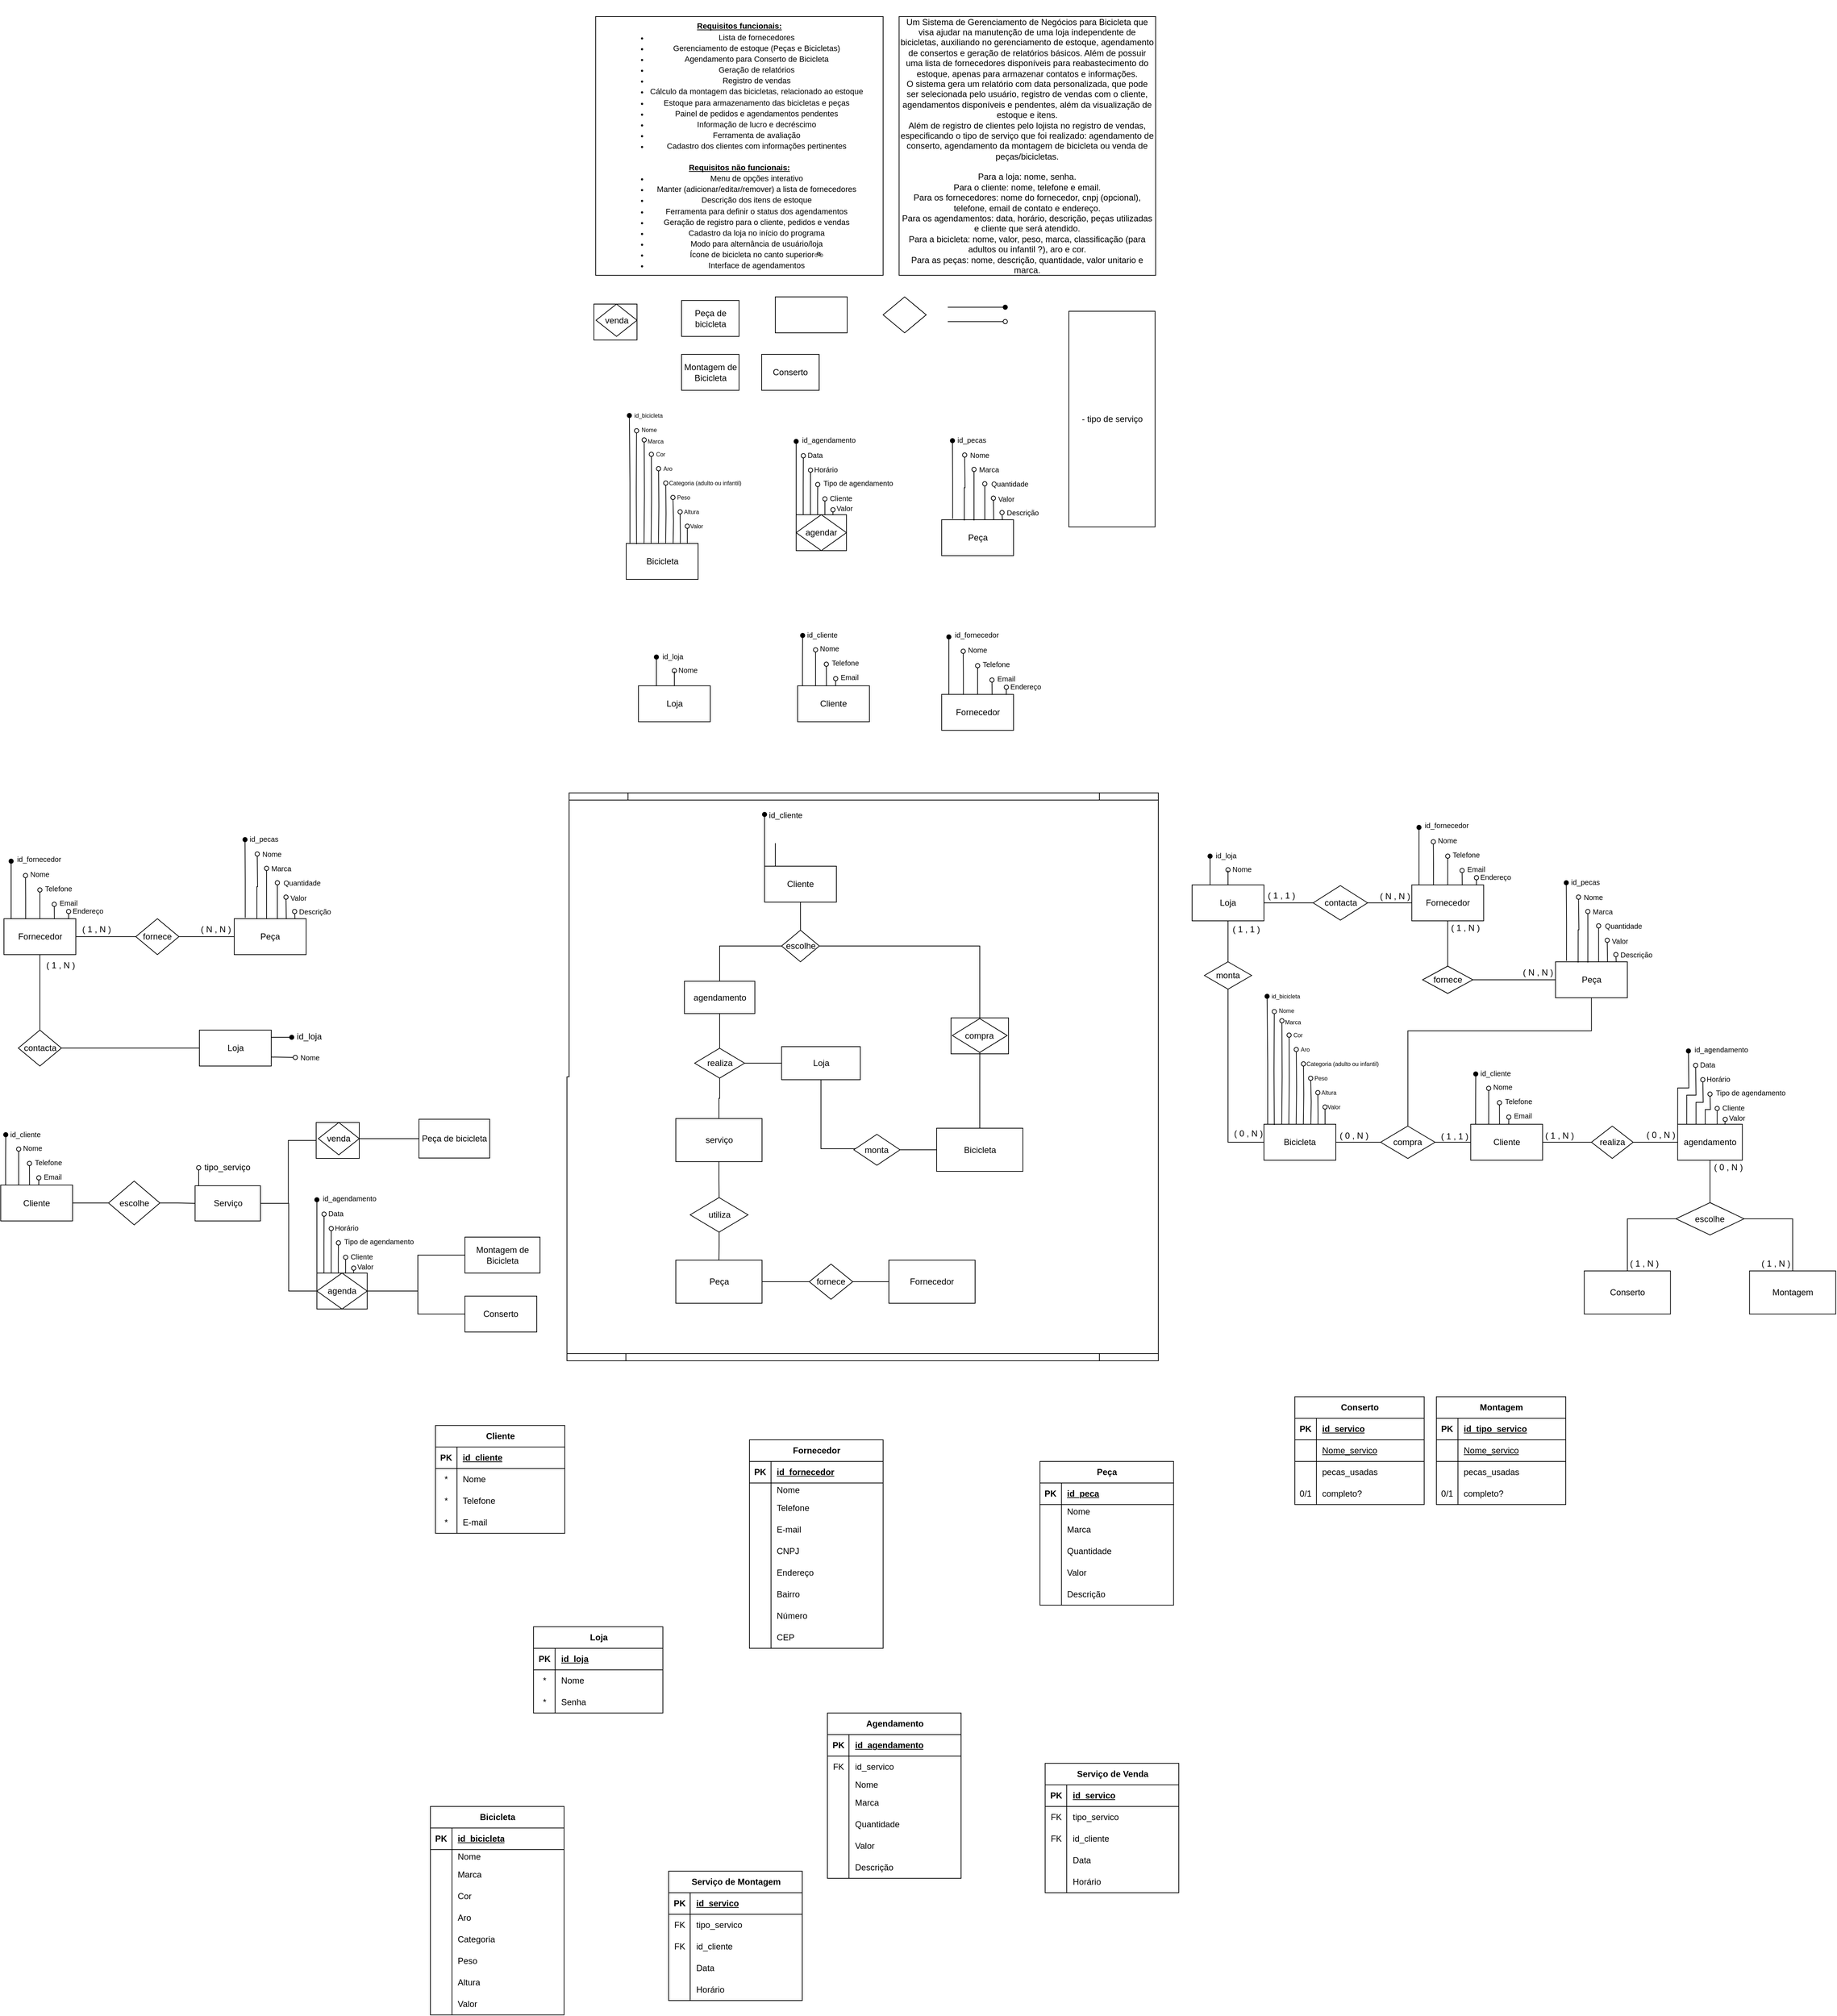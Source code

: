 <mxfile version="24.9.2">
  <diagram name="Página-1" id="RzPXGoUBXxvL-yaraotR">
    <mxGraphModel dx="2796" dy="908" grid="1" gridSize="10" guides="1" tooltips="1" connect="1" arrows="1" fold="1" page="1" pageScale="1" pageWidth="827" pageHeight="1169" math="0" shadow="0">
      <root>
        <mxCell id="0" />
        <mxCell id="1" parent="0" />
        <mxCell id="dqktk_GXUk6XG_S2KVK3-54" value="" style="rounded=0;whiteSpace=wrap;html=1;" parent="1" vertex="1">
          <mxGeometry x="534.51" y="1433" width="80" height="50" as="geometry" />
        </mxCell>
        <mxCell id="ygF_lhyRRJSf7L5d6sI7-5" value="" style="rounded=0;whiteSpace=wrap;html=1;" parent="1" vertex="1">
          <mxGeometry x="37.5" y="440" width="60" height="50" as="geometry" />
        </mxCell>
        <mxCell id="KNU0Fs-RdxI1QLgksmc8-16" value="" style="rounded=0;whiteSpace=wrap;html=1;" parent="1" vertex="1">
          <mxGeometry x="319" y="733" width="70" height="50" as="geometry" />
        </mxCell>
        <mxCell id="KNU0Fs-RdxI1QLgksmc8-1" value="&lt;font style=&quot;font-size: 11px;&quot;&gt;&lt;br&gt;&lt;br id=&quot;docs-internal-guid-13d931d8-7fff-1c66-3f6d-4145896ef3bb&quot;&gt;&lt;/font&gt;&lt;p style=&quot;line-height: 1.38; margin-top: 0pt; margin-bottom: 0pt; font-size: 11px;&quot; dir=&quot;ltr&quot;&gt;&lt;font style=&quot;font-size: 11px;&quot;&gt;&lt;span style=&quot;font-family: Arial, sans-serif; color: rgb(0, 0, 0); background-color: transparent; font-weight: 700; font-style: normal; font-variant: normal; text-decoration: underline; text-decoration-skip-ink: none; vertical-align: baseline; white-space: pre-wrap;&quot;&gt;Requisitos funcionais:&lt;/span&gt;&lt;/font&gt;&lt;/p&gt;&lt;ul style=&quot;margin-top: 0px; margin-bottom: 0px; padding-inline-start: 48px; font-size: 11px;&quot;&gt;&lt;li aria-level=&quot;1&quot; style=&quot;list-style-type: disc; font-family: Arial, sans-serif; color: rgb(0, 0, 0); background-color: transparent; font-weight: 400; font-style: normal; font-variant: normal; text-decoration: none; vertical-align: baseline; white-space: pre;&quot; dir=&quot;ltr&quot;&gt;&lt;p role=&quot;presentation&quot; style=&quot;line-height:1.38;margin-top:0pt;margin-bottom:0pt;&quot; dir=&quot;ltr&quot;&gt;&lt;font style=&quot;font-size: 11px;&quot;&gt;&lt;span style=&quot;font-family: Arial, sans-serif; color: rgb(0, 0, 0); background-color: transparent; font-weight: 400; font-style: normal; font-variant: normal; text-decoration: none; vertical-align: baseline; white-space: pre-wrap;&quot;&gt;Lista de fornecedores&lt;/span&gt;&lt;/font&gt;&lt;/p&gt;&lt;/li&gt;&lt;li aria-level=&quot;1&quot; style=&quot;list-style-type: disc; font-family: Arial, sans-serif; color: rgb(0, 0, 0); background-color: transparent; font-weight: 400; font-style: normal; font-variant: normal; text-decoration: none; vertical-align: baseline; white-space: pre;&quot; dir=&quot;ltr&quot;&gt;&lt;p role=&quot;presentation&quot; style=&quot;line-height:1.38;margin-top:0pt;margin-bottom:0pt;&quot; dir=&quot;ltr&quot;&gt;&lt;font style=&quot;font-size: 11px;&quot;&gt;&lt;span style=&quot;font-family: Arial, sans-serif; color: rgb(0, 0, 0); background-color: transparent; font-weight: 400; font-style: normal; font-variant: normal; text-decoration: none; vertical-align: baseline; white-space: pre-wrap;&quot;&gt;Gerenciamento de estoque (Peças e Bicicletas)&lt;/span&gt;&lt;/font&gt;&lt;/p&gt;&lt;/li&gt;&lt;li aria-level=&quot;1&quot; style=&quot;list-style-type: disc; font-family: Arial, sans-serif; color: rgb(0, 0, 0); background-color: transparent; font-weight: 400; font-style: normal; font-variant: normal; text-decoration: none; vertical-align: baseline; white-space: pre;&quot; dir=&quot;ltr&quot;&gt;&lt;p role=&quot;presentation&quot; style=&quot;line-height:1.38;margin-top:0pt;margin-bottom:0pt;&quot; dir=&quot;ltr&quot;&gt;&lt;font style=&quot;font-size: 11px;&quot;&gt;&lt;span style=&quot;font-family: Arial, sans-serif; color: rgb(0, 0, 0); background-color: transparent; font-weight: 400; font-style: normal; font-variant: normal; text-decoration: none; vertical-align: baseline; white-space: pre-wrap;&quot;&gt;Agendamento para Conserto de Bicicleta&lt;/span&gt;&lt;/font&gt;&lt;/p&gt;&lt;/li&gt;&lt;li aria-level=&quot;1&quot; style=&quot;list-style-type: disc; font-family: Arial, sans-serif; color: rgb(0, 0, 0); background-color: transparent; font-weight: 400; font-style: normal; font-variant: normal; text-decoration: none; vertical-align: baseline; white-space: pre;&quot; dir=&quot;ltr&quot;&gt;&lt;p role=&quot;presentation&quot; style=&quot;line-height:1.38;margin-top:0pt;margin-bottom:0pt;&quot; dir=&quot;ltr&quot;&gt;&lt;font style=&quot;font-size: 11px;&quot;&gt;&lt;span style=&quot;font-family: Arial, sans-serif; color: rgb(0, 0, 0); background-color: transparent; font-weight: 400; font-style: normal; font-variant: normal; text-decoration: none; vertical-align: baseline; white-space: pre-wrap;&quot;&gt;Geração de relatórios&lt;/span&gt;&lt;/font&gt;&lt;/p&gt;&lt;/li&gt;&lt;li aria-level=&quot;1&quot; style=&quot;list-style-type: disc; font-family: Arial, sans-serif; color: rgb(0, 0, 0); background-color: transparent; font-weight: 400; font-style: normal; font-variant: normal; text-decoration: none; vertical-align: baseline; white-space: pre;&quot; dir=&quot;ltr&quot;&gt;&lt;p role=&quot;presentation&quot; style=&quot;line-height:1.38;margin-top:0pt;margin-bottom:0pt;&quot; dir=&quot;ltr&quot;&gt;&lt;font style=&quot;font-size: 11px;&quot;&gt;&lt;span style=&quot;font-family: Arial, sans-serif; color: rgb(0, 0, 0); background-color: transparent; font-weight: 400; font-style: normal; font-variant: normal; text-decoration: none; vertical-align: baseline; white-space: pre-wrap;&quot;&gt;Registro de vendas&lt;/span&gt;&lt;/font&gt;&lt;/p&gt;&lt;/li&gt;&lt;li aria-level=&quot;1&quot; style=&quot;list-style-type: disc; font-family: Arial, sans-serif; color: rgb(0, 0, 0); background-color: transparent; font-weight: 400; font-style: normal; font-variant: normal; text-decoration: none; vertical-align: baseline; white-space: pre;&quot; dir=&quot;ltr&quot;&gt;&lt;p role=&quot;presentation&quot; style=&quot;line-height:1.38;margin-top:0pt;margin-bottom:0pt;&quot; dir=&quot;ltr&quot;&gt;&lt;font style=&quot;font-size: 11px;&quot;&gt;&lt;span style=&quot;font-family: Arial, sans-serif; color: rgb(0, 0, 0); background-color: transparent; font-weight: 400; font-style: normal; font-variant: normal; text-decoration: none; vertical-align: baseline; white-space: pre-wrap;&quot;&gt;Cálculo da montagem das bicicletas, relacionado ao estoque&lt;/span&gt;&lt;/font&gt;&lt;/p&gt;&lt;/li&gt;&lt;li aria-level=&quot;1&quot; style=&quot;list-style-type: disc; font-family: Arial, sans-serif; color: rgb(0, 0, 0); background-color: transparent; font-weight: 400; font-style: normal; font-variant: normal; text-decoration: none; vertical-align: baseline; white-space: pre;&quot; dir=&quot;ltr&quot;&gt;&lt;p role=&quot;presentation&quot; style=&quot;line-height:1.38;margin-top:0pt;margin-bottom:0pt;&quot; dir=&quot;ltr&quot;&gt;&lt;font style=&quot;font-size: 11px;&quot;&gt;&lt;span style=&quot;font-family: Arial, sans-serif; color: rgb(0, 0, 0); background-color: transparent; font-weight: 400; font-style: normal; font-variant: normal; text-decoration: none; vertical-align: baseline; white-space: pre-wrap;&quot;&gt;Estoque para armazenamento das bicicletas e peças&lt;/span&gt;&lt;/font&gt;&lt;/p&gt;&lt;/li&gt;&lt;li aria-level=&quot;1&quot; style=&quot;list-style-type: disc; font-family: Arial, sans-serif; color: rgb(0, 0, 0); background-color: transparent; font-weight: 400; font-style: normal; font-variant: normal; text-decoration: none; vertical-align: baseline; white-space: pre;&quot; dir=&quot;ltr&quot;&gt;&lt;p role=&quot;presentation&quot; style=&quot;line-height:1.38;margin-top:0pt;margin-bottom:0pt;&quot; dir=&quot;ltr&quot;&gt;&lt;font style=&quot;font-size: 11px;&quot;&gt;&lt;span style=&quot;font-family: Arial, sans-serif; color: rgb(0, 0, 0); background-color: transparent; font-weight: 400; font-style: normal; font-variant: normal; text-decoration: none; vertical-align: baseline; white-space: pre-wrap;&quot;&gt;Painel de pedidos e agendamentos pendentes&lt;/span&gt;&lt;/font&gt;&lt;/p&gt;&lt;/li&gt;&lt;li aria-level=&quot;1&quot; style=&quot;list-style-type: disc; font-family: Arial, sans-serif; color: rgb(0, 0, 0); background-color: transparent; font-weight: 400; font-style: normal; font-variant: normal; text-decoration: none; vertical-align: baseline; white-space: pre;&quot; dir=&quot;ltr&quot;&gt;&lt;p role=&quot;presentation&quot; style=&quot;line-height:1.38;margin-top:0pt;margin-bottom:0pt;&quot; dir=&quot;ltr&quot;&gt;&lt;font style=&quot;font-size: 11px;&quot;&gt;&lt;span style=&quot;font-family: Arial, sans-serif; color: rgb(0, 0, 0); background-color: transparent; font-weight: 400; font-style: normal; font-variant: normal; text-decoration: none; vertical-align: baseline; white-space: pre-wrap;&quot;&gt;Informação de lucro e decréscimo&lt;/span&gt;&lt;/font&gt;&lt;/p&gt;&lt;/li&gt;&lt;li aria-level=&quot;1&quot; style=&quot;list-style-type: disc; font-family: Arial, sans-serif; color: rgb(0, 0, 0); background-color: transparent; font-weight: 400; font-style: normal; font-variant: normal; text-decoration: none; vertical-align: baseline; white-space: pre;&quot; dir=&quot;ltr&quot;&gt;&lt;p role=&quot;presentation&quot; style=&quot;line-height:1.38;margin-top:0pt;margin-bottom:0pt;&quot; dir=&quot;ltr&quot;&gt;&lt;font style=&quot;font-size: 11px;&quot;&gt;&lt;span style=&quot;font-family: Arial, sans-serif; color: rgb(0, 0, 0); background-color: transparent; font-weight: 400; font-style: normal; font-variant: normal; text-decoration: none; vertical-align: baseline; white-space: pre-wrap;&quot;&gt;Ferramenta de avaliação&lt;/span&gt;&lt;/font&gt;&lt;/p&gt;&lt;/li&gt;&lt;li aria-level=&quot;1&quot; style=&quot;list-style-type: disc; font-family: Arial, sans-serif; color: rgb(0, 0, 0); background-color: transparent; font-weight: 400; font-style: normal; font-variant: normal; text-decoration: none; vertical-align: baseline; white-space: pre;&quot; dir=&quot;ltr&quot;&gt;&lt;p role=&quot;presentation&quot; style=&quot;line-height:1.38;margin-top:0pt;margin-bottom:0pt;&quot; dir=&quot;ltr&quot;&gt;&lt;font style=&quot;font-size: 11px;&quot;&gt;&lt;span style=&quot;font-family: Arial, sans-serif; color: rgb(0, 0, 0); background-color: transparent; font-weight: 400; font-style: normal; font-variant: normal; text-decoration: none; vertical-align: baseline; white-space: pre-wrap;&quot;&gt;Cadastro dos clientes com informações pertinentes&lt;/span&gt;&lt;/font&gt;&lt;/p&gt;&lt;/li&gt;&lt;/ul&gt;&lt;font style=&quot;font-size: 11px;&quot;&gt;&lt;br&gt;&lt;/font&gt;&lt;p style=&quot;line-height: 1.38; margin-top: 0pt; margin-bottom: 0pt; font-size: 11px;&quot; dir=&quot;ltr&quot;&gt;&lt;font style=&quot;font-size: 11px;&quot;&gt;&lt;span style=&quot;font-family: Arial, sans-serif; color: rgb(0, 0, 0); background-color: transparent; font-weight: 700; font-style: normal; font-variant: normal; text-decoration: underline; text-decoration-skip-ink: none; vertical-align: baseline; white-space: pre-wrap;&quot;&gt;Requisitos não funcionais:&lt;/span&gt;&lt;/font&gt;&lt;/p&gt;&lt;ul style=&quot;margin-top: 0px; margin-bottom: 0px; padding-inline-start: 48px; font-size: 11px;&quot;&gt;&lt;li aria-level=&quot;1&quot; style=&quot;list-style-type: disc; font-family: Arial, sans-serif; color: rgb(0, 0, 0); background-color: transparent; font-weight: 400; font-style: normal; font-variant: normal; text-decoration: none; vertical-align: baseline; white-space: pre;&quot; dir=&quot;ltr&quot;&gt;&lt;p role=&quot;presentation&quot; style=&quot;line-height:1.38;margin-top:0pt;margin-bottom:0pt;&quot; dir=&quot;ltr&quot;&gt;&lt;font style=&quot;font-size: 11px;&quot;&gt;&lt;span style=&quot;font-family: Arial, sans-serif; color: rgb(0, 0, 0); background-color: transparent; font-weight: 400; font-style: normal; font-variant: normal; text-decoration: none; vertical-align: baseline; white-space: pre-wrap;&quot;&gt;Menu de opções interativo&lt;/span&gt;&lt;/font&gt;&lt;/p&gt;&lt;/li&gt;&lt;li aria-level=&quot;1&quot; style=&quot;list-style-type: disc; font-family: Arial, sans-serif; color: rgb(0, 0, 0); background-color: transparent; font-weight: 400; font-style: normal; font-variant: normal; text-decoration: none; vertical-align: baseline; white-space: pre;&quot; dir=&quot;ltr&quot;&gt;&lt;p role=&quot;presentation&quot; style=&quot;line-height:1.38;margin-top:0pt;margin-bottom:0pt;&quot; dir=&quot;ltr&quot;&gt;&lt;font style=&quot;font-size: 11px;&quot;&gt;&lt;span style=&quot;font-family: Arial, sans-serif; color: rgb(0, 0, 0); background-color: transparent; font-weight: 400; font-style: normal; font-variant: normal; text-decoration: none; vertical-align: baseline; white-space: pre-wrap;&quot;&gt;Manter (adicionar/editar/remover) a lista de fornecedores&lt;/span&gt;&lt;/font&gt;&lt;/p&gt;&lt;/li&gt;&lt;li aria-level=&quot;1&quot; style=&quot;list-style-type: disc; font-family: Arial, sans-serif; color: rgb(0, 0, 0); background-color: transparent; font-weight: 400; font-style: normal; font-variant: normal; text-decoration: none; vertical-align: baseline; white-space: pre;&quot; dir=&quot;ltr&quot;&gt;&lt;p role=&quot;presentation&quot; style=&quot;line-height:1.38;margin-top:0pt;margin-bottom:0pt;&quot; dir=&quot;ltr&quot;&gt;&lt;font style=&quot;font-size: 11px;&quot;&gt;&lt;span style=&quot;font-family: Arial, sans-serif; color: rgb(0, 0, 0); background-color: transparent; font-weight: 400; font-style: normal; font-variant: normal; text-decoration: none; vertical-align: baseline; white-space: pre-wrap;&quot;&gt;Descrição dos itens de estoque&lt;/span&gt;&lt;/font&gt;&lt;/p&gt;&lt;/li&gt;&lt;li aria-level=&quot;1&quot; style=&quot;list-style-type: disc; font-family: Arial, sans-serif; color: rgb(0, 0, 0); background-color: transparent; font-weight: 400; font-style: normal; font-variant: normal; text-decoration: none; vertical-align: baseline; white-space: pre;&quot; dir=&quot;ltr&quot;&gt;&lt;p role=&quot;presentation&quot; style=&quot;line-height:1.38;margin-top:0pt;margin-bottom:0pt;&quot; dir=&quot;ltr&quot;&gt;&lt;font style=&quot;font-size: 11px;&quot;&gt;&lt;span style=&quot;font-family: Arial, sans-serif; color: rgb(0, 0, 0); background-color: transparent; font-weight: 400; font-style: normal; font-variant: normal; text-decoration: none; vertical-align: baseline; white-space: pre-wrap;&quot;&gt;Ferramenta para definir o status dos agendamentos&lt;/span&gt;&lt;/font&gt;&lt;/p&gt;&lt;/li&gt;&lt;li aria-level=&quot;1&quot; style=&quot;list-style-type: disc; font-family: Arial, sans-serif; color: rgb(0, 0, 0); background-color: transparent; font-weight: 400; font-style: normal; font-variant: normal; text-decoration: none; vertical-align: baseline; white-space: pre;&quot; dir=&quot;ltr&quot;&gt;&lt;p role=&quot;presentation&quot; style=&quot;line-height:1.38;margin-top:0pt;margin-bottom:0pt;&quot; dir=&quot;ltr&quot;&gt;&lt;font style=&quot;font-size: 11px;&quot;&gt;&lt;span style=&quot;font-family: Arial, sans-serif; color: rgb(0, 0, 0); background-color: transparent; font-weight: 400; font-style: normal; font-variant: normal; text-decoration: none; vertical-align: baseline; white-space: pre-wrap;&quot;&gt;Geração de registro para o cliente, pedidos e vendas&lt;/span&gt;&lt;/font&gt;&lt;/p&gt;&lt;/li&gt;&lt;li aria-level=&quot;1&quot; style=&quot;list-style-type: disc; font-family: Arial, sans-serif; color: rgb(0, 0, 0); background-color: transparent; font-weight: 400; font-style: normal; font-variant: normal; text-decoration: none; vertical-align: baseline; white-space: pre;&quot; dir=&quot;ltr&quot;&gt;&lt;p role=&quot;presentation&quot; style=&quot;line-height:1.38;margin-top:0pt;margin-bottom:0pt;&quot; dir=&quot;ltr&quot;&gt;&lt;font style=&quot;font-size: 11px;&quot;&gt;&lt;span style=&quot;font-family: Arial, sans-serif; color: rgb(0, 0, 0); background-color: transparent; font-weight: 400; font-style: normal; font-variant: normal; text-decoration: none; vertical-align: baseline; white-space: pre-wrap;&quot;&gt;Cadastro da loja no início do programa&lt;/span&gt;&lt;/font&gt;&lt;/p&gt;&lt;/li&gt;&lt;li aria-level=&quot;1&quot; style=&quot;list-style-type: disc; font-family: Arial, sans-serif; color: rgb(0, 0, 0); background-color: transparent; font-weight: 400; font-style: normal; font-variant: normal; text-decoration: none; vertical-align: baseline; white-space: pre;&quot; dir=&quot;ltr&quot;&gt;&lt;p role=&quot;presentation&quot; style=&quot;line-height:1.38;margin-top:0pt;margin-bottom:0pt;&quot; dir=&quot;ltr&quot;&gt;&lt;font style=&quot;font-size: 11px;&quot;&gt;&lt;span style=&quot;font-family: Arial, sans-serif; color: rgb(0, 0, 0); background-color: transparent; font-weight: 400; font-style: normal; font-variant: normal; text-decoration: none; vertical-align: baseline; white-space: pre-wrap;&quot;&gt;Modo para alternância de usuário/loja&lt;/span&gt;&lt;/font&gt;&lt;/p&gt;&lt;/li&gt;&lt;li aria-level=&quot;1&quot; style=&quot;list-style-type: disc; font-family: Arial, sans-serif; color: rgb(0, 0, 0); background-color: transparent; font-weight: 400; font-style: normal; font-variant: normal; text-decoration: none; vertical-align: baseline; white-space: pre;&quot; dir=&quot;ltr&quot;&gt;&lt;p role=&quot;presentation&quot; style=&quot;line-height:1.38;margin-top:0pt;margin-bottom:0pt;&quot; dir=&quot;ltr&quot;&gt;&lt;font style=&quot;font-size: 11px;&quot;&gt;&lt;span style=&quot;font-family: Arial, sans-serif; color: rgb(0, 0, 0); background-color: transparent; font-weight: 400; font-style: normal; font-variant: normal; text-decoration: none; vertical-align: baseline; white-space: pre-wrap;&quot;&gt;Ícone de bicicleta no canto superior&lt;/span&gt;&lt;span style=&quot;font-family: Arial, sans-serif; color: rgb(0, 0, 0); background-color: transparent; font-weight: 400; font-style: normal; font-variant: normal; text-decoration: none; vertical-align: baseline; white-space: pre-wrap;&quot;&gt;🚲&lt;/span&gt;&lt;/font&gt;&lt;/p&gt;&lt;/li&gt;&lt;li aria-level=&quot;1&quot; style=&quot;list-style-type: disc; font-family: Arial, sans-serif; color: rgb(0, 0, 0); background-color: transparent; font-weight: 400; font-style: normal; font-variant: normal; text-decoration: none; vertical-align: baseline; white-space: pre;&quot; dir=&quot;ltr&quot;&gt;&lt;p role=&quot;presentation&quot; style=&quot;line-height:1.38;margin-top:0pt;margin-bottom:0pt;&quot; dir=&quot;ltr&quot;&gt;&lt;font style=&quot;font-size: 11px;&quot;&gt;&lt;span style=&quot;font-family: Arial, sans-serif; color: rgb(0, 0, 0); background-color: transparent; font-weight: 400; font-style: normal; font-variant: normal; text-decoration: none; vertical-align: baseline; white-space: pre-wrap;&quot;&gt;Interface de agendamentos&lt;/span&gt;&lt;/font&gt;&lt;/p&gt;&lt;/li&gt;&lt;/ul&gt;&lt;font style=&quot;font-size: 11px;&quot;&gt;&lt;br&gt;&lt;br&gt;&lt;/font&gt;" style="rounded=0;whiteSpace=wrap;html=1;" parent="1" vertex="1">
          <mxGeometry x="40" y="40" width="400" height="360" as="geometry" />
        </mxCell>
        <mxCell id="KNU0Fs-RdxI1QLgksmc8-2" value="&lt;div&gt;Um Sistema de Gerenciamento de Negócios para Bicicleta que visa ajudar na manutenção de uma loja independente de bicicletas, auxiliando no gerenciamento de estoque, agendamento de consertos e geração de relatórios básicos. Além de possuir uma lista de fornecedores disponíveis para reabastecimento do estoque, apenas para armazenar contatos e informações.&lt;/div&gt;&lt;div&gt;O sistema gera um relatório com data personalizada, que pode ser selecionada pelo usuário, registro de vendas com o cliente, agendamentos disponíveis e pendentes, além da visualização de estoque e itens.&lt;/div&gt;&lt;div&gt;Além de registro de clientes pelo lojista no registro de vendas, especificando o tipo de serviço que foi realizado: agendamento de conserto, agendamento da montagem de bicicleta ou venda de peças/bicicletas.&lt;/div&gt;&lt;div&gt;&lt;br&gt;&lt;/div&gt;&lt;div&gt;Para a loja: nome, senha.&lt;/div&gt;&lt;div&gt;Para o cliente: nome, telefone e email.&lt;/div&gt;&lt;div&gt;Para os fornecedores: nome do fornecedor, cnpj (opcional), telefone, email de contato e endereço.&lt;/div&gt;&lt;div&gt;Para os agendamentos: data, horário, descrição, peças utilizadas e cliente que será atendido.&lt;/div&gt;&lt;div&gt;Para a bicicleta: nome, valor, peso, marca, classificação (para adultos ou infantil ?), aro e cor.&lt;/div&gt;&lt;div&gt;Para as peças: nome, descrição, quantidade, valor unitario e marca.&lt;br&gt;&lt;/div&gt;" style="rounded=0;whiteSpace=wrap;html=1;" parent="1" vertex="1">
          <mxGeometry x="462.25" y="40" width="357" height="360" as="geometry" />
        </mxCell>
        <mxCell id="KNU0Fs-RdxI1QLgksmc8-3" value="" style="html=1;dashed=0;whiteSpace=wrap;" parent="1" vertex="1">
          <mxGeometry x="290" y="430" width="100" height="50" as="geometry" />
        </mxCell>
        <mxCell id="KNU0Fs-RdxI1QLgksmc8-6" value="" style="edgeStyle=orthogonalEdgeStyle;rounded=0;orthogonalLoop=1;jettySize=auto;html=1;endArrow=oval;endFill=1;" parent="1" edge="1">
          <mxGeometry relative="1" as="geometry">
            <mxPoint x="530" y="444.41" as="sourcePoint" />
            <mxPoint x="610" y="444.41" as="targetPoint" />
          </mxGeometry>
        </mxCell>
        <mxCell id="KNU0Fs-RdxI1QLgksmc8-4" value="" style="shape=rhombus;html=1;dashed=0;whiteSpace=wrap;perimeter=rhombusPerimeter;" parent="1" vertex="1">
          <mxGeometry x="440" y="430" width="60" height="50" as="geometry" />
        </mxCell>
        <mxCell id="KNU0Fs-RdxI1QLgksmc8-7" value="" style="edgeStyle=orthogonalEdgeStyle;rounded=0;orthogonalLoop=1;jettySize=auto;html=1;endArrow=oval;endFill=0;" parent="1" edge="1">
          <mxGeometry relative="1" as="geometry">
            <mxPoint x="530" y="464.41" as="sourcePoint" />
            <mxPoint x="610" y="464.41" as="targetPoint" />
          </mxGeometry>
        </mxCell>
        <mxCell id="KNU0Fs-RdxI1QLgksmc8-8" value="" style="shape=process;whiteSpace=wrap;html=1;backgroundOutline=1;" parent="1" vertex="1">
          <mxGeometry x="3" y="1120" width="820" height="10" as="geometry" />
        </mxCell>
        <mxCell id="kIdhYQG7fLx8eibKCi9p-90" style="edgeStyle=orthogonalEdgeStyle;rounded=0;orthogonalLoop=1;jettySize=auto;html=1;endArrow=oval;endFill=0;" parent="1" source="KNU0Fs-RdxI1QLgksmc8-9" edge="1">
          <mxGeometry relative="1" as="geometry">
            <mxPoint x="920" y="1227" as="targetPoint" />
          </mxGeometry>
        </mxCell>
        <mxCell id="kIdhYQG7fLx8eibKCi9p-165" value="" style="edgeStyle=orthogonalEdgeStyle;rounded=0;orthogonalLoop=1;jettySize=auto;html=1;endArrow=none;endFill=0;" parent="1" source="KNU0Fs-RdxI1QLgksmc8-9" target="kIdhYQG7fLx8eibKCi9p-164" edge="1">
          <mxGeometry relative="1" as="geometry" />
        </mxCell>
        <mxCell id="kIdhYQG7fLx8eibKCi9p-175" value="" style="edgeStyle=orthogonalEdgeStyle;rounded=0;orthogonalLoop=1;jettySize=auto;html=1;endArrow=none;endFill=0;" parent="1" source="KNU0Fs-RdxI1QLgksmc8-9" target="kIdhYQG7fLx8eibKCi9p-174" edge="1">
          <mxGeometry relative="1" as="geometry" />
        </mxCell>
        <mxCell id="KNU0Fs-RdxI1QLgksmc8-9" value="&lt;div&gt;Loja&lt;/div&gt;" style="html=1;dashed=0;whiteSpace=wrap;" parent="1" vertex="1">
          <mxGeometry x="870" y="1248" width="100" height="50" as="geometry" />
        </mxCell>
        <mxCell id="KNU0Fs-RdxI1QLgksmc8-10" value="&lt;div&gt;Cliente&lt;/div&gt;" style="html=1;dashed=0;whiteSpace=wrap;" parent="1" vertex="1">
          <mxGeometry x="321" y="971" width="100" height="50" as="geometry" />
        </mxCell>
        <mxCell id="KNU0Fs-RdxI1QLgksmc8-120" value="" style="edgeStyle=orthogonalEdgeStyle;rounded=0;orthogonalLoop=1;jettySize=auto;html=1;endArrow=none;endFill=0;" parent="1" source="KNU0Fs-RdxI1QLgksmc8-11" target="KNU0Fs-RdxI1QLgksmc8-87" edge="1">
          <mxGeometry relative="1" as="geometry" />
        </mxCell>
        <mxCell id="KNU0Fs-RdxI1QLgksmc8-175" value="" style="edgeStyle=orthogonalEdgeStyle;rounded=0;orthogonalLoop=1;jettySize=auto;html=1;endArrow=none;endFill=0;" parent="1" source="KNU0Fs-RdxI1QLgksmc8-11" target="KNU0Fs-RdxI1QLgksmc8-115" edge="1">
          <mxGeometry relative="1" as="geometry" />
        </mxCell>
        <mxCell id="KNU0Fs-RdxI1QLgksmc8-11" value="&lt;div&gt;Fornecedor&lt;/div&gt;" style="html=1;dashed=0;whiteSpace=wrap;" parent="1" vertex="1">
          <mxGeometry x="-783.5" y="1295" width="100" height="50" as="geometry" />
        </mxCell>
        <mxCell id="KNU0Fs-RdxI1QLgksmc8-14" value="Peça" style="html=1;dashed=0;whiteSpace=wrap;" parent="1" vertex="1">
          <mxGeometry x="521.5" y="740" width="100" height="50" as="geometry" />
        </mxCell>
        <mxCell id="KNU0Fs-RdxI1QLgksmc8-15" value="agendar" style="shape=rhombus;html=1;dashed=0;whiteSpace=wrap;perimeter=rhombusPerimeter;" parent="1" vertex="1">
          <mxGeometry x="319" y="733" width="70" height="50" as="geometry" />
        </mxCell>
        <mxCell id="KNU0Fs-RdxI1QLgksmc8-17" value="" style="edgeStyle=orthogonalEdgeStyle;rounded=0;orthogonalLoop=1;jettySize=auto;html=1;endArrow=oval;endFill=1;exitX=0.25;exitY=0;exitDx=0;exitDy=0;" parent="1" source="KNU0Fs-RdxI1QLgksmc8-9" edge="1">
          <mxGeometry relative="1" as="geometry">
            <mxPoint x="880" y="1208" as="sourcePoint" />
            <mxPoint x="895" y="1208" as="targetPoint" />
          </mxGeometry>
        </mxCell>
        <mxCell id="KNU0Fs-RdxI1QLgksmc8-18" value="id_loja" style="text;html=1;align=center;verticalAlign=middle;resizable=0;points=[];autosize=1;strokeColor=none;fillColor=none;fontSize=10;" parent="1" vertex="1">
          <mxGeometry x="892" y="1192" width="50" height="30" as="geometry" />
        </mxCell>
        <mxCell id="KNU0Fs-RdxI1QLgksmc8-19" value="" style="edgeStyle=orthogonalEdgeStyle;rounded=0;orthogonalLoop=1;jettySize=auto;html=1;endArrow=oval;endFill=1;exitX=0.068;exitY=0.003;exitDx=0;exitDy=0;exitPerimeter=0;" parent="1" source="KNU0Fs-RdxI1QLgksmc8-10" edge="1">
          <mxGeometry relative="1" as="geometry">
            <mxPoint x="321" y="945.76" as="sourcePoint" />
            <mxPoint x="328" y="901" as="targetPoint" />
          </mxGeometry>
        </mxCell>
        <mxCell id="KNU0Fs-RdxI1QLgksmc8-20" value="id_cliente" style="text;html=1;align=center;verticalAlign=middle;resizable=0;points=[];autosize=1;strokeColor=none;fillColor=none;fontSize=10;" parent="1" vertex="1">
          <mxGeometry x="320" y="885" width="70" height="30" as="geometry" />
        </mxCell>
        <mxCell id="KNU0Fs-RdxI1QLgksmc8-21" value="" style="edgeStyle=orthogonalEdgeStyle;rounded=0;orthogonalLoop=1;jettySize=auto;html=1;endArrow=oval;endFill=0;exitX=0.25;exitY=0;exitDx=0;exitDy=0;" parent="1" source="KNU0Fs-RdxI1QLgksmc8-10" edge="1">
          <mxGeometry relative="1" as="geometry">
            <mxPoint x="361" y="951" as="sourcePoint" />
            <mxPoint x="346" y="921" as="targetPoint" />
          </mxGeometry>
        </mxCell>
        <mxCell id="KNU0Fs-RdxI1QLgksmc8-22" value="&lt;font style=&quot;font-size: 10px;&quot;&gt;Nome&lt;/font&gt;" style="text;html=1;align=center;verticalAlign=middle;resizable=0;points=[];autosize=1;strokeColor=none;fillColor=none;" parent="1" vertex="1">
          <mxGeometry x="340" y="904" width="50" height="30" as="geometry" />
        </mxCell>
        <mxCell id="KNU0Fs-RdxI1QLgksmc8-23" value="" style="edgeStyle=orthogonalEdgeStyle;rounded=0;orthogonalLoop=1;jettySize=auto;html=1;endArrow=oval;endFill=0;exitX=0.401;exitY=0.01;exitDx=0;exitDy=0;exitPerimeter=0;" parent="1" source="KNU0Fs-RdxI1QLgksmc8-10" edge="1">
          <mxGeometry relative="1" as="geometry">
            <mxPoint x="451" y="941" as="sourcePoint" />
            <mxPoint x="361" y="941" as="targetPoint" />
          </mxGeometry>
        </mxCell>
        <mxCell id="KNU0Fs-RdxI1QLgksmc8-24" value="&lt;font style=&quot;font-size: 10px;&quot;&gt;Telefone&lt;/font&gt;" style="text;html=1;align=center;verticalAlign=middle;resizable=0;points=[];autosize=1;strokeColor=none;fillColor=none;" parent="1" vertex="1">
          <mxGeometry x="352" y="924" width="70" height="30" as="geometry" />
        </mxCell>
        <mxCell id="KNU0Fs-RdxI1QLgksmc8-25" value="" style="edgeStyle=orthogonalEdgeStyle;rounded=0;orthogonalLoop=1;jettySize=auto;html=1;endArrow=oval;endFill=0;exitX=0.529;exitY=-0.009;exitDx=0;exitDy=0;exitPerimeter=0;" parent="1" source="KNU0Fs-RdxI1QLgksmc8-10" edge="1">
          <mxGeometry relative="1" as="geometry">
            <mxPoint x="371" y="961" as="sourcePoint" />
            <mxPoint x="374" y="961" as="targetPoint" />
          </mxGeometry>
        </mxCell>
        <mxCell id="KNU0Fs-RdxI1QLgksmc8-26" value="&lt;font style=&quot;font-size: 10px;&quot;&gt;Email&lt;/font&gt;" style="text;html=1;align=center;verticalAlign=middle;resizable=0;points=[];autosize=1;strokeColor=none;fillColor=none;" parent="1" vertex="1">
          <mxGeometry x="368" y="944" width="50" height="30" as="geometry" />
        </mxCell>
        <mxCell id="KNU0Fs-RdxI1QLgksmc8-27" value="" style="edgeStyle=orthogonalEdgeStyle;rounded=0;orthogonalLoop=1;jettySize=auto;html=1;endArrow=oval;endFill=1;fontSize=10;" parent="1" edge="1">
          <mxGeometry relative="1" as="geometry">
            <mxPoint x="-773.5" y="1295" as="sourcePoint" />
            <mxPoint x="-773.5" y="1215" as="targetPoint" />
          </mxGeometry>
        </mxCell>
        <mxCell id="KNU0Fs-RdxI1QLgksmc8-28" value="" style="edgeStyle=orthogonalEdgeStyle;rounded=0;orthogonalLoop=1;jettySize=auto;html=1;endArrow=oval;endFill=0;exitX=0.5;exitY=0;exitDx=0;exitDy=0;fontSize=10;" parent="1" source="KNU0Fs-RdxI1QLgksmc8-11" edge="1">
          <mxGeometry relative="1" as="geometry">
            <mxPoint x="-743.5" y="1245" as="sourcePoint" />
            <mxPoint x="-733.5" y="1255" as="targetPoint" />
          </mxGeometry>
        </mxCell>
        <mxCell id="KNU0Fs-RdxI1QLgksmc8-29" value="" style="edgeStyle=orthogonalEdgeStyle;rounded=0;orthogonalLoop=1;jettySize=auto;html=1;endArrow=oval;endFill=0;exitX=0.302;exitY=0.012;exitDx=0;exitDy=0;exitPerimeter=0;fontSize=10;" parent="1" source="KNU0Fs-RdxI1QLgksmc8-11" edge="1">
          <mxGeometry relative="1" as="geometry">
            <mxPoint x="-753.5" y="1295" as="sourcePoint" />
            <mxPoint x="-753.5" y="1235" as="targetPoint" />
          </mxGeometry>
        </mxCell>
        <mxCell id="KNU0Fs-RdxI1QLgksmc8-30" value="" style="edgeStyle=orthogonalEdgeStyle;rounded=0;orthogonalLoop=1;jettySize=auto;html=1;endArrow=oval;endFill=0;exitX=0.702;exitY=0.012;exitDx=0;exitDy=0;exitPerimeter=0;fontSize=10;" parent="1" source="KNU0Fs-RdxI1QLgksmc8-11" edge="1">
          <mxGeometry relative="1" as="geometry">
            <mxPoint x="-713.5" y="1295" as="sourcePoint" />
            <mxPoint x="-713.5" y="1275" as="targetPoint" />
          </mxGeometry>
        </mxCell>
        <mxCell id="KNU0Fs-RdxI1QLgksmc8-31" value="" style="edgeStyle=orthogonalEdgeStyle;rounded=0;orthogonalLoop=1;jettySize=auto;html=1;endArrow=oval;endFill=0;exitX=0.899;exitY=0.012;exitDx=0;exitDy=0;exitPerimeter=0;fontSize=10;" parent="1" source="KNU0Fs-RdxI1QLgksmc8-11" edge="1">
          <mxGeometry relative="1" as="geometry">
            <mxPoint x="-693.5" y="1295" as="sourcePoint" />
            <mxPoint x="-693.5" y="1285" as="targetPoint" />
          </mxGeometry>
        </mxCell>
        <mxCell id="KNU0Fs-RdxI1QLgksmc8-32" value="&lt;font style=&quot;font-size: 10px;&quot;&gt;id_fornecedor&lt;/font&gt;" style="text;html=1;align=center;verticalAlign=middle;resizable=0;points=[];autosize=1;strokeColor=none;fillColor=none;fontSize=10;" parent="1" vertex="1">
          <mxGeometry x="-780.5" y="1197" width="90" height="30" as="geometry" />
        </mxCell>
        <mxCell id="KNU0Fs-RdxI1QLgksmc8-33" value="&lt;font style=&quot;font-size: 10px;&quot;&gt;Nome&lt;/font&gt;" style="text;html=1;align=center;verticalAlign=middle;resizable=0;points=[];autosize=1;strokeColor=none;fillColor=none;fontSize=10;" parent="1" vertex="1">
          <mxGeometry x="-759.5" y="1218" width="50" height="30" as="geometry" />
        </mxCell>
        <mxCell id="KNU0Fs-RdxI1QLgksmc8-34" value="&lt;font style=&quot;font-size: 10px;&quot;&gt;Telefone&lt;/font&gt;" style="text;html=1;align=center;verticalAlign=middle;resizable=0;points=[];autosize=1;strokeColor=none;fillColor=none;fontSize=10;" parent="1" vertex="1">
          <mxGeometry x="-743.5" y="1238" width="70" height="30" as="geometry" />
        </mxCell>
        <mxCell id="KNU0Fs-RdxI1QLgksmc8-37" value="&lt;font style=&quot;font-size: 10px;&quot;&gt;Email&lt;/font&gt;" style="text;html=1;align=center;verticalAlign=middle;resizable=0;points=[];autosize=1;strokeColor=none;fillColor=none;fontSize=10;" parent="1" vertex="1">
          <mxGeometry x="-719.5" y="1258" width="50" height="30" as="geometry" />
        </mxCell>
        <mxCell id="KNU0Fs-RdxI1QLgksmc8-38" value="&lt;font style=&quot;font-size: 10px;&quot;&gt;Endereço&lt;/font&gt;" style="text;html=1;align=center;verticalAlign=middle;resizable=0;points=[];autosize=1;strokeColor=none;fillColor=none;fontSize=10;" parent="1" vertex="1">
          <mxGeometry x="-702.5" y="1269" width="70" height="30" as="geometry" />
        </mxCell>
        <mxCell id="KNU0Fs-RdxI1QLgksmc8-39" value="" style="edgeStyle=orthogonalEdgeStyle;rounded=0;orthogonalLoop=1;jettySize=auto;html=1;endArrow=oval;endFill=1;exitX=0;exitY=0;exitDx=0;exitDy=0;" parent="1" source="KNU0Fs-RdxI1QLgksmc8-16" edge="1">
          <mxGeometry relative="1" as="geometry">
            <mxPoint x="329" y="691" as="sourcePoint" />
            <mxPoint x="319" y="631" as="targetPoint" />
          </mxGeometry>
        </mxCell>
        <mxCell id="KNU0Fs-RdxI1QLgksmc8-40" value="&lt;font style=&quot;font-size: 10px;&quot;&gt;id_agendamento&lt;/font&gt;" style="text;html=1;align=center;verticalAlign=middle;resizable=0;points=[];autosize=1;strokeColor=none;fillColor=none;" parent="1" vertex="1">
          <mxGeometry x="314" y="614" width="100" height="30" as="geometry" />
        </mxCell>
        <mxCell id="KNU0Fs-RdxI1QLgksmc8-41" value="" style="edgeStyle=orthogonalEdgeStyle;rounded=0;orthogonalLoop=1;jettySize=auto;html=1;endArrow=oval;endFill=0;exitX=0.14;exitY=0.002;exitDx=0;exitDy=0;exitPerimeter=0;" parent="1" source="KNU0Fs-RdxI1QLgksmc8-16" edge="1">
          <mxGeometry relative="1" as="geometry">
            <mxPoint x="329" y="691" as="sourcePoint" />
            <mxPoint x="329" y="651" as="targetPoint" />
          </mxGeometry>
        </mxCell>
        <mxCell id="KNU0Fs-RdxI1QLgksmc8-42" value="" style="edgeStyle=orthogonalEdgeStyle;rounded=0;orthogonalLoop=1;jettySize=auto;html=1;endArrow=oval;endFill=0;exitX=0.284;exitY=0.002;exitDx=0;exitDy=0;exitPerimeter=0;" parent="1" source="KNU0Fs-RdxI1QLgksmc8-16" edge="1">
          <mxGeometry relative="1" as="geometry">
            <mxPoint x="339" y="726" as="sourcePoint" />
            <mxPoint x="339" y="671" as="targetPoint" />
          </mxGeometry>
        </mxCell>
        <mxCell id="KNU0Fs-RdxI1QLgksmc8-43" value="" style="edgeStyle=orthogonalEdgeStyle;rounded=0;orthogonalLoop=1;jettySize=auto;html=1;endArrow=oval;endFill=0;exitX=0.426;exitY=0.006;exitDx=0;exitDy=0;exitPerimeter=0;" parent="1" source="KNU0Fs-RdxI1QLgksmc8-16" edge="1">
          <mxGeometry relative="1" as="geometry">
            <mxPoint x="349" y="711" as="sourcePoint" />
            <mxPoint x="349" y="691" as="targetPoint" />
          </mxGeometry>
        </mxCell>
        <mxCell id="KNU0Fs-RdxI1QLgksmc8-44" value="" style="edgeStyle=orthogonalEdgeStyle;rounded=0;orthogonalLoop=1;jettySize=auto;html=1;endArrow=oval;endFill=0;" parent="1" edge="1">
          <mxGeometry relative="1" as="geometry">
            <mxPoint x="359" y="733" as="sourcePoint" />
            <mxPoint x="359" y="711" as="targetPoint" />
          </mxGeometry>
        </mxCell>
        <mxCell id="KNU0Fs-RdxI1QLgksmc8-45" value="&lt;font style=&quot;font-size: 10px;&quot;&gt;Data&lt;/font&gt;" style="text;html=1;align=center;verticalAlign=middle;resizable=0;points=[];autosize=1;strokeColor=none;fillColor=none;fontSize=10;" parent="1" vertex="1">
          <mxGeometry x="320" y="635" width="50" height="30" as="geometry" />
        </mxCell>
        <mxCell id="KNU0Fs-RdxI1QLgksmc8-46" value="&lt;font style=&quot;font-size: 10px;&quot;&gt;Horário&lt;/font&gt;" style="text;html=1;align=center;verticalAlign=middle;resizable=0;points=[];autosize=1;strokeColor=none;fillColor=none;fontSize=10;" parent="1" vertex="1">
          <mxGeometry x="330" y="655" width="60" height="30" as="geometry" />
        </mxCell>
        <mxCell id="KNU0Fs-RdxI1QLgksmc8-47" value="&lt;font style=&quot;font-size: 10px;&quot;&gt;Tipo de agendamento&lt;/font&gt;" style="text;html=1;align=center;verticalAlign=middle;resizable=0;points=[];autosize=1;strokeColor=none;fillColor=none;fontSize=10;" parent="1" vertex="1">
          <mxGeometry x="340" y="674" width="130" height="30" as="geometry" />
        </mxCell>
        <mxCell id="KNU0Fs-RdxI1QLgksmc8-48" value="" style="edgeStyle=orthogonalEdgeStyle;rounded=0;orthogonalLoop=1;jettySize=auto;html=1;endArrow=oval;endFill=0;exitX=0.731;exitY=0.012;exitDx=0;exitDy=0;exitPerimeter=0;entryX=0.32;entryY=1.037;entryDx=0;entryDy=0;entryPerimeter=0;" parent="1" source="KNU0Fs-RdxI1QLgksmc8-16" target="KNU0Fs-RdxI1QLgksmc8-49" edge="1">
          <mxGeometry relative="1" as="geometry">
            <mxPoint x="370" y="731" as="sourcePoint" />
            <mxPoint x="370" y="721" as="targetPoint" />
          </mxGeometry>
        </mxCell>
        <mxCell id="KNU0Fs-RdxI1QLgksmc8-49" value="&lt;font style=&quot;font-size: 10px;&quot;&gt;Cliente&lt;/font&gt;" style="text;html=1;align=center;verticalAlign=middle;resizable=0;points=[];autosize=1;strokeColor=none;fillColor=none;fontSize=10;" parent="1" vertex="1">
          <mxGeometry x="351" y="695" width="60" height="30" as="geometry" />
        </mxCell>
        <mxCell id="KNU0Fs-RdxI1QLgksmc8-51" value="&lt;font style=&quot;font-size: 10px;&quot;&gt;Valor&lt;/font&gt;" style="text;html=1;align=center;verticalAlign=middle;resizable=0;points=[];autosize=1;strokeColor=none;fillColor=none;" parent="1" vertex="1">
          <mxGeometry x="361" y="709" width="50" height="30" as="geometry" />
        </mxCell>
        <mxCell id="KNU0Fs-RdxI1QLgksmc8-73" value="" style="edgeStyle=orthogonalEdgeStyle;rounded=0;orthogonalLoop=1;jettySize=auto;html=1;endArrow=oval;endFill=1;exitX=0.153;exitY=-0.025;exitDx=0;exitDy=0;exitPerimeter=0;" parent="1" source="KNU0Fs-RdxI1QLgksmc8-14" edge="1">
          <mxGeometry relative="1" as="geometry">
            <mxPoint x="561.5" y="680" as="sourcePoint" />
            <mxPoint x="536.5" y="630" as="targetPoint" />
          </mxGeometry>
        </mxCell>
        <mxCell id="KNU0Fs-RdxI1QLgksmc8-74" value="&lt;div style=&quot;font-size: 10px;&quot;&gt;id_pecas&lt;/div&gt;" style="text;html=1;align=center;verticalAlign=middle;resizable=0;points=[];autosize=1;strokeColor=none;fillColor=none;fontSize=10;" parent="1" vertex="1">
          <mxGeometry x="527.5" y="614" width="70" height="30" as="geometry" />
        </mxCell>
        <mxCell id="KNU0Fs-RdxI1QLgksmc8-75" value="Nome" style="text;html=1;align=center;verticalAlign=middle;resizable=0;points=[];autosize=1;strokeColor=none;fillColor=none;fontSize=10;" parent="1" vertex="1">
          <mxGeometry x="548.5" y="635" width="50" height="30" as="geometry" />
        </mxCell>
        <mxCell id="KNU0Fs-RdxI1QLgksmc8-76" value="Quantidade" style="text;html=1;align=center;verticalAlign=middle;resizable=0;points=[];autosize=1;strokeColor=none;fillColor=none;fontSize=10;" parent="1" vertex="1">
          <mxGeometry x="575.5" y="675" width="80" height="30" as="geometry" />
        </mxCell>
        <mxCell id="KNU0Fs-RdxI1QLgksmc8-77" value="Valor" style="text;html=1;align=center;verticalAlign=middle;resizable=0;points=[];autosize=1;strokeColor=none;fillColor=none;fontSize=10;" parent="1" vertex="1">
          <mxGeometry x="585.5" y="696" width="50" height="30" as="geometry" />
        </mxCell>
        <mxCell id="KNU0Fs-RdxI1QLgksmc8-78" value="Marca" style="text;html=1;align=center;verticalAlign=middle;resizable=0;points=[];autosize=1;strokeColor=none;fillColor=none;fontSize=10;" parent="1" vertex="1">
          <mxGeometry x="561.5" y="655" width="50" height="30" as="geometry" />
        </mxCell>
        <mxCell id="KNU0Fs-RdxI1QLgksmc8-79" value="&lt;div style=&quot;font-size: 10px;&quot;&gt;Descrição&lt;/div&gt;" style="text;html=1;align=center;verticalAlign=middle;resizable=0;points=[];autosize=1;strokeColor=none;fillColor=none;fontSize=10;" parent="1" vertex="1">
          <mxGeometry x="598.5" y="715" width="70" height="30" as="geometry" />
        </mxCell>
        <mxCell id="KNU0Fs-RdxI1QLgksmc8-80" value="" style="edgeStyle=orthogonalEdgeStyle;rounded=0;orthogonalLoop=1;jettySize=auto;html=1;endArrow=oval;endFill=0;exitX=0.315;exitY=0.019;exitDx=0;exitDy=0;exitPerimeter=0;" parent="1" source="KNU0Fs-RdxI1QLgksmc8-14" edge="1">
          <mxGeometry relative="1" as="geometry">
            <mxPoint x="561.5" y="700" as="sourcePoint" />
            <mxPoint x="553.5" y="650" as="targetPoint" />
          </mxGeometry>
        </mxCell>
        <mxCell id="KNU0Fs-RdxI1QLgksmc8-81" value="" style="edgeStyle=orthogonalEdgeStyle;rounded=0;orthogonalLoop=1;jettySize=auto;html=1;endArrow=oval;endFill=0;exitX=0.45;exitY=0.019;exitDx=0;exitDy=0;exitPerimeter=0;" parent="1" source="KNU0Fs-RdxI1QLgksmc8-14" edge="1">
          <mxGeometry relative="1" as="geometry">
            <mxPoint x="581.5" y="690" as="sourcePoint" />
            <mxPoint x="566.5" y="670" as="targetPoint" />
          </mxGeometry>
        </mxCell>
        <mxCell id="KNU0Fs-RdxI1QLgksmc8-82" value="" style="edgeStyle=orthogonalEdgeStyle;rounded=0;orthogonalLoop=1;jettySize=auto;html=1;endArrow=oval;endFill=0;" parent="1" edge="1">
          <mxGeometry relative="1" as="geometry">
            <mxPoint x="581.5" y="740" as="sourcePoint" />
            <mxPoint x="581.5" y="690" as="targetPoint" />
          </mxGeometry>
        </mxCell>
        <mxCell id="KNU0Fs-RdxI1QLgksmc8-83" value="" style="edgeStyle=orthogonalEdgeStyle;rounded=0;orthogonalLoop=1;jettySize=auto;html=1;endArrow=oval;endFill=0;exitX=0.724;exitY=-0.009;exitDx=0;exitDy=0;exitPerimeter=0;" parent="1" source="KNU0Fs-RdxI1QLgksmc8-14" edge="1">
          <mxGeometry relative="1" as="geometry">
            <mxPoint x="591.5" y="710" as="sourcePoint" />
            <mxPoint x="593.5" y="710" as="targetPoint" />
          </mxGeometry>
        </mxCell>
        <mxCell id="KNU0Fs-RdxI1QLgksmc8-84" value="" style="edgeStyle=orthogonalEdgeStyle;rounded=0;orthogonalLoop=1;jettySize=auto;html=1;endArrow=oval;endFill=0;exitX=0.845;exitY=0.01;exitDx=0;exitDy=0;exitPerimeter=0;" parent="1" source="KNU0Fs-RdxI1QLgksmc8-14" edge="1">
          <mxGeometry relative="1" as="geometry">
            <mxPoint x="611.5" y="720" as="sourcePoint" />
            <mxPoint x="605.5" y="730" as="targetPoint" />
          </mxGeometry>
        </mxCell>
        <mxCell id="KNU0Fs-RdxI1QLgksmc8-121" value="" style="edgeStyle=orthogonalEdgeStyle;rounded=0;orthogonalLoop=1;jettySize=auto;html=1;endArrow=none;endFill=0;" parent="1" source="KNU0Fs-RdxI1QLgksmc8-87" target="KNU0Fs-RdxI1QLgksmc8-88" edge="1">
          <mxGeometry relative="1" as="geometry" />
        </mxCell>
        <mxCell id="KNU0Fs-RdxI1QLgksmc8-87" value="contacta" style="shape=rhombus;html=1;dashed=0;whiteSpace=wrap;perimeter=rhombusPerimeter;" parent="1" vertex="1">
          <mxGeometry x="-763.5" y="1450" width="60" height="50" as="geometry" />
        </mxCell>
        <mxCell id="P3hBLRIRSL_TV0yG0XCQ-7" value="" style="edgeStyle=orthogonalEdgeStyle;rounded=0;orthogonalLoop=1;jettySize=auto;html=1;endArrow=oval;endFill=0;exitX=1;exitY=0.75;exitDx=0;exitDy=0;" parent="1" source="KNU0Fs-RdxI1QLgksmc8-88" edge="1">
          <mxGeometry relative="1" as="geometry">
            <mxPoint x="-378" y="1488" as="targetPoint" />
            <Array as="points">
              <mxPoint x="-378" y="1488" />
            </Array>
          </mxGeometry>
        </mxCell>
        <mxCell id="KNU0Fs-RdxI1QLgksmc8-88" value="&lt;div&gt;Loja&lt;/div&gt;" style="html=1;dashed=0;whiteSpace=wrap;" parent="1" vertex="1">
          <mxGeometry x="-511.5" y="1450" width="100" height="50" as="geometry" />
        </mxCell>
        <mxCell id="KNU0Fs-RdxI1QLgksmc8-89" value="" style="edgeStyle=orthogonalEdgeStyle;rounded=0;orthogonalLoop=1;jettySize=auto;html=1;endArrow=oval;endFill=1;exitX=1;exitY=0.2;exitDx=0;exitDy=0;exitPerimeter=0;" parent="1" source="KNU0Fs-RdxI1QLgksmc8-88" edge="1">
          <mxGeometry relative="1" as="geometry">
            <mxPoint x="-787" y="1537.5" as="sourcePoint" />
            <mxPoint x="-383" y="1460" as="targetPoint" />
            <Array as="points">
              <mxPoint x="-393" y="1460" />
              <mxPoint x="-393" y="1460" />
            </Array>
          </mxGeometry>
        </mxCell>
        <mxCell id="KNU0Fs-RdxI1QLgksmc8-90" value="Nome" style="text;html=1;align=center;verticalAlign=middle;resizable=0;points=[];autosize=1;strokeColor=none;fillColor=none;fontSize=10;" parent="1" vertex="1">
          <mxGeometry x="-383.5" y="1473" width="50" height="30" as="geometry" />
        </mxCell>
        <mxCell id="KNU0Fs-RdxI1QLgksmc8-91" value="&lt;div&gt;Fornecedor&lt;/div&gt;" style="html=1;dashed=0;whiteSpace=wrap;" parent="1" vertex="1">
          <mxGeometry x="521.5" y="983" width="100" height="50" as="geometry" />
        </mxCell>
        <mxCell id="KNU0Fs-RdxI1QLgksmc8-92" value="" style="edgeStyle=orthogonalEdgeStyle;rounded=0;orthogonalLoop=1;jettySize=auto;html=1;endArrow=oval;endFill=1;fontSize=10;" parent="1" edge="1">
          <mxGeometry relative="1" as="geometry">
            <mxPoint x="531.5" y="983" as="sourcePoint" />
            <mxPoint x="531.5" y="903" as="targetPoint" />
          </mxGeometry>
        </mxCell>
        <mxCell id="KNU0Fs-RdxI1QLgksmc8-93" value="" style="edgeStyle=orthogonalEdgeStyle;rounded=0;orthogonalLoop=1;jettySize=auto;html=1;endArrow=oval;endFill=0;exitX=0.5;exitY=0;exitDx=0;exitDy=0;fontSize=10;" parent="1" source="KNU0Fs-RdxI1QLgksmc8-91" edge="1">
          <mxGeometry relative="1" as="geometry">
            <mxPoint x="561.5" y="933" as="sourcePoint" />
            <mxPoint x="571.5" y="943" as="targetPoint" />
          </mxGeometry>
        </mxCell>
        <mxCell id="KNU0Fs-RdxI1QLgksmc8-94" value="" style="edgeStyle=orthogonalEdgeStyle;rounded=0;orthogonalLoop=1;jettySize=auto;html=1;endArrow=oval;endFill=0;exitX=0.302;exitY=0.012;exitDx=0;exitDy=0;exitPerimeter=0;fontSize=10;" parent="1" source="KNU0Fs-RdxI1QLgksmc8-91" edge="1">
          <mxGeometry relative="1" as="geometry">
            <mxPoint x="551.5" y="983" as="sourcePoint" />
            <mxPoint x="551.5" y="923" as="targetPoint" />
          </mxGeometry>
        </mxCell>
        <mxCell id="KNU0Fs-RdxI1QLgksmc8-95" value="" style="edgeStyle=orthogonalEdgeStyle;rounded=0;orthogonalLoop=1;jettySize=auto;html=1;endArrow=oval;endFill=0;exitX=0.702;exitY=0.012;exitDx=0;exitDy=0;exitPerimeter=0;fontSize=10;" parent="1" source="KNU0Fs-RdxI1QLgksmc8-91" edge="1">
          <mxGeometry relative="1" as="geometry">
            <mxPoint x="591.5" y="983" as="sourcePoint" />
            <mxPoint x="591.5" y="963" as="targetPoint" />
          </mxGeometry>
        </mxCell>
        <mxCell id="KNU0Fs-RdxI1QLgksmc8-96" value="" style="edgeStyle=orthogonalEdgeStyle;rounded=0;orthogonalLoop=1;jettySize=auto;html=1;endArrow=oval;endFill=0;exitX=0.899;exitY=0.012;exitDx=0;exitDy=0;exitPerimeter=0;fontSize=10;" parent="1" source="KNU0Fs-RdxI1QLgksmc8-91" edge="1">
          <mxGeometry relative="1" as="geometry">
            <mxPoint x="611.5" y="983" as="sourcePoint" />
            <mxPoint x="611.5" y="973" as="targetPoint" />
          </mxGeometry>
        </mxCell>
        <mxCell id="KNU0Fs-RdxI1QLgksmc8-97" value="&lt;font style=&quot;font-size: 10px;&quot;&gt;id_fornecedor&lt;/font&gt;" style="text;html=1;align=center;verticalAlign=middle;resizable=0;points=[];autosize=1;strokeColor=none;fillColor=none;fontSize=10;" parent="1" vertex="1">
          <mxGeometry x="524.5" y="885" width="90" height="30" as="geometry" />
        </mxCell>
        <mxCell id="KNU0Fs-RdxI1QLgksmc8-98" value="&lt;font style=&quot;font-size: 10px;&quot;&gt;Nome&lt;/font&gt;" style="text;html=1;align=center;verticalAlign=middle;resizable=0;points=[];autosize=1;strokeColor=none;fillColor=none;fontSize=10;" parent="1" vertex="1">
          <mxGeometry x="545.5" y="906" width="50" height="30" as="geometry" />
        </mxCell>
        <mxCell id="KNU0Fs-RdxI1QLgksmc8-99" value="&lt;font style=&quot;font-size: 10px;&quot;&gt;Telefone&lt;/font&gt;" style="text;html=1;align=center;verticalAlign=middle;resizable=0;points=[];autosize=1;strokeColor=none;fillColor=none;fontSize=10;" parent="1" vertex="1">
          <mxGeometry x="561.5" y="926" width="70" height="30" as="geometry" />
        </mxCell>
        <mxCell id="KNU0Fs-RdxI1QLgksmc8-100" value="&lt;font style=&quot;font-size: 10px;&quot;&gt;Email&lt;/font&gt;" style="text;html=1;align=center;verticalAlign=middle;resizable=0;points=[];autosize=1;strokeColor=none;fillColor=none;fontSize=10;" parent="1" vertex="1">
          <mxGeometry x="585.5" y="946" width="50" height="30" as="geometry" />
        </mxCell>
        <mxCell id="KNU0Fs-RdxI1QLgksmc8-101" value="&lt;font style=&quot;font-size: 10px;&quot;&gt;Endereço&lt;/font&gt;" style="text;html=1;align=center;verticalAlign=middle;resizable=0;points=[];autosize=1;strokeColor=none;fillColor=none;fontSize=10;" parent="1" vertex="1">
          <mxGeometry x="602.5" y="957" width="70" height="30" as="geometry" />
        </mxCell>
        <mxCell id="KNU0Fs-RdxI1QLgksmc8-102" value="" style="edgeStyle=orthogonalEdgeStyle;rounded=0;orthogonalLoop=1;jettySize=auto;html=1;endArrow=oval;endFill=1;exitX=0.153;exitY=-0.025;exitDx=0;exitDy=0;exitPerimeter=0;" parent="1" source="KNU0Fs-RdxI1QLgksmc8-108" edge="1">
          <mxGeometry relative="1" as="geometry">
            <mxPoint x="-423" y="1235" as="sourcePoint" />
            <mxPoint x="-448" y="1185" as="targetPoint" />
          </mxGeometry>
        </mxCell>
        <mxCell id="KNU0Fs-RdxI1QLgksmc8-103" value="" style="edgeStyle=orthogonalEdgeStyle;rounded=0;orthogonalLoop=1;jettySize=auto;html=1;endArrow=oval;endFill=0;exitX=0.315;exitY=0.019;exitDx=0;exitDy=0;exitPerimeter=0;" parent="1" source="KNU0Fs-RdxI1QLgksmc8-108" edge="1">
          <mxGeometry relative="1" as="geometry">
            <mxPoint x="-423" y="1255" as="sourcePoint" />
            <mxPoint x="-431" y="1205" as="targetPoint" />
          </mxGeometry>
        </mxCell>
        <mxCell id="KNU0Fs-RdxI1QLgksmc8-104" value="" style="edgeStyle=orthogonalEdgeStyle;rounded=0;orthogonalLoop=1;jettySize=auto;html=1;endArrow=oval;endFill=0;exitX=0.45;exitY=0.019;exitDx=0;exitDy=0;exitPerimeter=0;" parent="1" source="KNU0Fs-RdxI1QLgksmc8-108" edge="1">
          <mxGeometry relative="1" as="geometry">
            <mxPoint x="-403" y="1245" as="sourcePoint" />
            <mxPoint x="-418" y="1225" as="targetPoint" />
          </mxGeometry>
        </mxCell>
        <mxCell id="KNU0Fs-RdxI1QLgksmc8-105" value="" style="edgeStyle=orthogonalEdgeStyle;rounded=0;orthogonalLoop=1;jettySize=auto;html=1;endArrow=oval;endFill=0;" parent="1" edge="1">
          <mxGeometry relative="1" as="geometry">
            <mxPoint x="-403" y="1295" as="sourcePoint" />
            <mxPoint x="-403" y="1245" as="targetPoint" />
          </mxGeometry>
        </mxCell>
        <mxCell id="KNU0Fs-RdxI1QLgksmc8-106" value="" style="edgeStyle=orthogonalEdgeStyle;rounded=0;orthogonalLoop=1;jettySize=auto;html=1;endArrow=oval;endFill=0;exitX=0.724;exitY=-0.009;exitDx=0;exitDy=0;exitPerimeter=0;" parent="1" source="KNU0Fs-RdxI1QLgksmc8-108" edge="1">
          <mxGeometry relative="1" as="geometry">
            <mxPoint x="-393" y="1265" as="sourcePoint" />
            <mxPoint x="-391" y="1265" as="targetPoint" />
          </mxGeometry>
        </mxCell>
        <mxCell id="KNU0Fs-RdxI1QLgksmc8-107" value="" style="edgeStyle=orthogonalEdgeStyle;rounded=0;orthogonalLoop=1;jettySize=auto;html=1;endArrow=oval;endFill=0;exitX=0.845;exitY=0.01;exitDx=0;exitDy=0;exitPerimeter=0;" parent="1" source="KNU0Fs-RdxI1QLgksmc8-108" edge="1">
          <mxGeometry relative="1" as="geometry">
            <mxPoint x="-373" y="1275" as="sourcePoint" />
            <mxPoint x="-379" y="1285" as="targetPoint" />
          </mxGeometry>
        </mxCell>
        <mxCell id="KNU0Fs-RdxI1QLgksmc8-108" value="Peça" style="html=1;dashed=0;whiteSpace=wrap;" parent="1" vertex="1">
          <mxGeometry x="-463" y="1295" width="100" height="50" as="geometry" />
        </mxCell>
        <mxCell id="KNU0Fs-RdxI1QLgksmc8-109" value="&lt;div style=&quot;font-size: 10px;&quot;&gt;id_pecas&lt;/div&gt;" style="text;html=1;align=center;verticalAlign=middle;resizable=0;points=[];autosize=1;strokeColor=none;fillColor=none;fontSize=10;" parent="1" vertex="1">
          <mxGeometry x="-457" y="1169" width="70" height="30" as="geometry" />
        </mxCell>
        <mxCell id="KNU0Fs-RdxI1QLgksmc8-110" value="Nome" style="text;html=1;align=center;verticalAlign=middle;resizable=0;points=[];autosize=1;strokeColor=none;fillColor=none;fontSize=10;" parent="1" vertex="1">
          <mxGeometry x="-436" y="1190" width="50" height="30" as="geometry" />
        </mxCell>
        <mxCell id="KNU0Fs-RdxI1QLgksmc8-111" value="Quantidade" style="text;html=1;align=center;verticalAlign=middle;resizable=0;points=[];autosize=1;strokeColor=none;fillColor=none;fontSize=10;" parent="1" vertex="1">
          <mxGeometry x="-409" y="1230" width="80" height="30" as="geometry" />
        </mxCell>
        <mxCell id="KNU0Fs-RdxI1QLgksmc8-112" value="Valor" style="text;html=1;align=center;verticalAlign=middle;resizable=0;points=[];autosize=1;strokeColor=none;fillColor=none;fontSize=10;" parent="1" vertex="1">
          <mxGeometry x="-399" y="1251" width="50" height="30" as="geometry" />
        </mxCell>
        <mxCell id="KNU0Fs-RdxI1QLgksmc8-113" value="Marca" style="text;html=1;align=center;verticalAlign=middle;resizable=0;points=[];autosize=1;strokeColor=none;fillColor=none;fontSize=10;" parent="1" vertex="1">
          <mxGeometry x="-423" y="1210" width="50" height="30" as="geometry" />
        </mxCell>
        <mxCell id="KNU0Fs-RdxI1QLgksmc8-114" value="&lt;div style=&quot;font-size: 10px;&quot;&gt;Descrição&lt;/div&gt;" style="text;html=1;align=center;verticalAlign=middle;resizable=0;points=[];autosize=1;strokeColor=none;fillColor=none;fontSize=10;" parent="1" vertex="1">
          <mxGeometry x="-386" y="1270" width="70" height="30" as="geometry" />
        </mxCell>
        <mxCell id="uFB_Qc8VWumfu3uRMcNE-5" value="" style="edgeStyle=orthogonalEdgeStyle;rounded=0;orthogonalLoop=1;jettySize=auto;html=1;endArrow=none;endFill=0;" parent="1" source="KNU0Fs-RdxI1QLgksmc8-115" target="KNU0Fs-RdxI1QLgksmc8-108" edge="1">
          <mxGeometry relative="1" as="geometry" />
        </mxCell>
        <mxCell id="KNU0Fs-RdxI1QLgksmc8-115" value="fornece" style="shape=rhombus;html=1;dashed=0;whiteSpace=wrap;perimeter=rhombusPerimeter;" parent="1" vertex="1">
          <mxGeometry x="-600" y="1295" width="60" height="50" as="geometry" />
        </mxCell>
        <mxCell id="KNU0Fs-RdxI1QLgksmc8-124" value="" style="edgeStyle=orthogonalEdgeStyle;rounded=0;orthogonalLoop=1;jettySize=auto;html=1;endArrow=oval;endFill=1;exitX=0;exitY=0;exitDx=0;exitDy=0;" parent="1" source="KNU0Fs-RdxI1QLgksmc8-130" edge="1">
          <mxGeometry relative="1" as="geometry">
            <mxPoint x="-338" y="1746" as="sourcePoint" />
            <mxPoint x="-348" y="1686" as="targetPoint" />
          </mxGeometry>
        </mxCell>
        <mxCell id="KNU0Fs-RdxI1QLgksmc8-125" value="" style="edgeStyle=orthogonalEdgeStyle;rounded=0;orthogonalLoop=1;jettySize=auto;html=1;endArrow=oval;endFill=0;exitX=0.14;exitY=0.002;exitDx=0;exitDy=0;exitPerimeter=0;" parent="1" source="KNU0Fs-RdxI1QLgksmc8-130" edge="1">
          <mxGeometry relative="1" as="geometry">
            <mxPoint x="-338" y="1746" as="sourcePoint" />
            <mxPoint x="-338" y="1706" as="targetPoint" />
          </mxGeometry>
        </mxCell>
        <mxCell id="KNU0Fs-RdxI1QLgksmc8-126" value="" style="edgeStyle=orthogonalEdgeStyle;rounded=0;orthogonalLoop=1;jettySize=auto;html=1;endArrow=oval;endFill=0;exitX=0.284;exitY=0.002;exitDx=0;exitDy=0;exitPerimeter=0;" parent="1" source="KNU0Fs-RdxI1QLgksmc8-130" edge="1">
          <mxGeometry relative="1" as="geometry">
            <mxPoint x="-328" y="1781" as="sourcePoint" />
            <mxPoint x="-328" y="1726" as="targetPoint" />
          </mxGeometry>
        </mxCell>
        <mxCell id="KNU0Fs-RdxI1QLgksmc8-127" value="" style="edgeStyle=orthogonalEdgeStyle;rounded=0;orthogonalLoop=1;jettySize=auto;html=1;endArrow=oval;endFill=0;exitX=0.426;exitY=0.006;exitDx=0;exitDy=0;exitPerimeter=0;" parent="1" source="KNU0Fs-RdxI1QLgksmc8-130" edge="1">
          <mxGeometry relative="1" as="geometry">
            <mxPoint x="-318" y="1766" as="sourcePoint" />
            <mxPoint x="-318" y="1746" as="targetPoint" />
          </mxGeometry>
        </mxCell>
        <mxCell id="KNU0Fs-RdxI1QLgksmc8-128" value="" style="edgeStyle=orthogonalEdgeStyle;rounded=0;orthogonalLoop=1;jettySize=auto;html=1;endArrow=oval;endFill=0;" parent="1" edge="1">
          <mxGeometry relative="1" as="geometry">
            <mxPoint x="-308" y="1788" as="sourcePoint" />
            <mxPoint x="-308" y="1766" as="targetPoint" />
          </mxGeometry>
        </mxCell>
        <mxCell id="KNU0Fs-RdxI1QLgksmc8-129" value="" style="edgeStyle=orthogonalEdgeStyle;rounded=0;orthogonalLoop=1;jettySize=auto;html=1;endArrow=oval;endFill=0;exitX=0.731;exitY=0.012;exitDx=0;exitDy=0;exitPerimeter=0;entryX=0.32;entryY=1.037;entryDx=0;entryDy=0;entryPerimeter=0;" parent="1" source="KNU0Fs-RdxI1QLgksmc8-130" target="KNU0Fs-RdxI1QLgksmc8-136" edge="1">
          <mxGeometry relative="1" as="geometry">
            <mxPoint x="-297" y="1786" as="sourcePoint" />
            <mxPoint x="-297" y="1776" as="targetPoint" />
          </mxGeometry>
        </mxCell>
        <mxCell id="KNU0Fs-RdxI1QLgksmc8-130" value="" style="rounded=0;whiteSpace=wrap;html=1;" parent="1" vertex="1">
          <mxGeometry x="-348" y="1788" width="70" height="50" as="geometry" />
        </mxCell>
        <mxCell id="P3hBLRIRSL_TV0yG0XCQ-20" style="edgeStyle=orthogonalEdgeStyle;rounded=0;orthogonalLoop=1;jettySize=auto;html=1;entryX=0;entryY=0.5;entryDx=0;entryDy=0;endArrow=none;endFill=0;" parent="1" source="KNU0Fs-RdxI1QLgksmc8-131" target="P3hBLRIRSL_TV0yG0XCQ-13" edge="1">
          <mxGeometry relative="1" as="geometry">
            <Array as="points">
              <mxPoint x="-207.5" y="1813" />
              <mxPoint x="-207.5" y="1763" />
            </Array>
          </mxGeometry>
        </mxCell>
        <mxCell id="P3hBLRIRSL_TV0yG0XCQ-21" style="edgeStyle=orthogonalEdgeStyle;rounded=0;orthogonalLoop=1;jettySize=auto;html=1;entryX=0;entryY=0.5;entryDx=0;entryDy=0;endArrow=none;endFill=0;" parent="1" source="KNU0Fs-RdxI1QLgksmc8-131" target="P3hBLRIRSL_TV0yG0XCQ-12" edge="1">
          <mxGeometry relative="1" as="geometry">
            <Array as="points">
              <mxPoint x="-207.5" y="1813" />
              <mxPoint x="-207.5" y="1845" />
            </Array>
          </mxGeometry>
        </mxCell>
        <mxCell id="KNU0Fs-RdxI1QLgksmc8-131" value="agenda" style="shape=rhombus;html=1;dashed=0;whiteSpace=wrap;perimeter=rhombusPerimeter;" parent="1" vertex="1">
          <mxGeometry x="-348" y="1788" width="70" height="50" as="geometry" />
        </mxCell>
        <mxCell id="KNU0Fs-RdxI1QLgksmc8-132" value="&lt;font style=&quot;font-size: 10px;&quot;&gt;id_agendamento&lt;/font&gt;" style="text;html=1;align=center;verticalAlign=middle;resizable=0;points=[];autosize=1;strokeColor=none;fillColor=none;" parent="1" vertex="1">
          <mxGeometry x="-353" y="1669" width="100" height="30" as="geometry" />
        </mxCell>
        <mxCell id="KNU0Fs-RdxI1QLgksmc8-133" value="&lt;font style=&quot;font-size: 10px;&quot;&gt;Data&lt;/font&gt;" style="text;html=1;align=center;verticalAlign=middle;resizable=0;points=[];autosize=1;strokeColor=none;fillColor=none;fontSize=10;" parent="1" vertex="1">
          <mxGeometry x="-347" y="1690" width="50" height="30" as="geometry" />
        </mxCell>
        <mxCell id="KNU0Fs-RdxI1QLgksmc8-134" value="&lt;font style=&quot;font-size: 10px;&quot;&gt;Horário&lt;/font&gt;" style="text;html=1;align=center;verticalAlign=middle;resizable=0;points=[];autosize=1;strokeColor=none;fillColor=none;fontSize=10;" parent="1" vertex="1">
          <mxGeometry x="-337" y="1710" width="60" height="30" as="geometry" />
        </mxCell>
        <mxCell id="KNU0Fs-RdxI1QLgksmc8-135" value="&lt;font style=&quot;font-size: 10px;&quot;&gt;Tipo de agendamento&lt;/font&gt;" style="text;html=1;align=center;verticalAlign=middle;resizable=0;points=[];autosize=1;strokeColor=none;fillColor=none;fontSize=10;" parent="1" vertex="1">
          <mxGeometry x="-327" y="1729" width="130" height="30" as="geometry" />
        </mxCell>
        <mxCell id="KNU0Fs-RdxI1QLgksmc8-136" value="&lt;font style=&quot;font-size: 10px;&quot;&gt;Cliente&lt;/font&gt;" style="text;html=1;align=center;verticalAlign=middle;resizable=0;points=[];autosize=1;strokeColor=none;fillColor=none;fontSize=10;" parent="1" vertex="1">
          <mxGeometry x="-316" y="1750" width="60" height="30" as="geometry" />
        </mxCell>
        <mxCell id="KNU0Fs-RdxI1QLgksmc8-137" value="&lt;font style=&quot;font-size: 10px;&quot;&gt;Valor&lt;/font&gt;" style="text;html=1;align=center;verticalAlign=middle;resizable=0;points=[];autosize=1;strokeColor=none;fillColor=none;" parent="1" vertex="1">
          <mxGeometry x="-306" y="1764" width="50" height="30" as="geometry" />
        </mxCell>
        <mxCell id="P3hBLRIRSL_TV0yG0XCQ-10" value="" style="edgeStyle=orthogonalEdgeStyle;rounded=0;orthogonalLoop=1;jettySize=auto;html=1;endArrow=none;endFill=0;" parent="1" source="KNU0Fs-RdxI1QLgksmc8-139" target="P3hBLRIRSL_TV0yG0XCQ-9" edge="1">
          <mxGeometry relative="1" as="geometry" />
        </mxCell>
        <mxCell id="KNU0Fs-RdxI1QLgksmc8-139" value="&lt;div&gt;Cliente&lt;/div&gt;" style="html=1;dashed=0;whiteSpace=wrap;" parent="1" vertex="1">
          <mxGeometry x="-788" y="1665.5" width="100" height="50" as="geometry" />
        </mxCell>
        <mxCell id="KNU0Fs-RdxI1QLgksmc8-140" value="" style="edgeStyle=orthogonalEdgeStyle;rounded=0;orthogonalLoop=1;jettySize=auto;html=1;endArrow=oval;endFill=1;exitX=0.068;exitY=0.003;exitDx=0;exitDy=0;exitPerimeter=0;" parent="1" source="KNU0Fs-RdxI1QLgksmc8-139" edge="1">
          <mxGeometry relative="1" as="geometry">
            <mxPoint x="-788" y="1640.26" as="sourcePoint" />
            <mxPoint x="-781" y="1595.5" as="targetPoint" />
          </mxGeometry>
        </mxCell>
        <mxCell id="KNU0Fs-RdxI1QLgksmc8-141" value="id_cliente" style="text;html=1;align=center;verticalAlign=middle;resizable=0;points=[];autosize=1;strokeColor=none;fillColor=none;fontSize=10;" parent="1" vertex="1">
          <mxGeometry x="-789" y="1579.5" width="70" height="30" as="geometry" />
        </mxCell>
        <mxCell id="KNU0Fs-RdxI1QLgksmc8-142" value="" style="edgeStyle=orthogonalEdgeStyle;rounded=0;orthogonalLoop=1;jettySize=auto;html=1;endArrow=oval;endFill=0;exitX=0.25;exitY=0;exitDx=0;exitDy=0;" parent="1" source="KNU0Fs-RdxI1QLgksmc8-139" edge="1">
          <mxGeometry relative="1" as="geometry">
            <mxPoint x="-748" y="1645.5" as="sourcePoint" />
            <mxPoint x="-763" y="1615.5" as="targetPoint" />
          </mxGeometry>
        </mxCell>
        <mxCell id="KNU0Fs-RdxI1QLgksmc8-143" value="&lt;font style=&quot;font-size: 10px;&quot;&gt;Nome&lt;/font&gt;" style="text;html=1;align=center;verticalAlign=middle;resizable=0;points=[];autosize=1;strokeColor=none;fillColor=none;" parent="1" vertex="1">
          <mxGeometry x="-769" y="1598.5" width="50" height="30" as="geometry" />
        </mxCell>
        <mxCell id="KNU0Fs-RdxI1QLgksmc8-144" value="" style="edgeStyle=orthogonalEdgeStyle;rounded=0;orthogonalLoop=1;jettySize=auto;html=1;endArrow=oval;endFill=0;exitX=0.401;exitY=0.01;exitDx=0;exitDy=0;exitPerimeter=0;" parent="1" source="KNU0Fs-RdxI1QLgksmc8-139" edge="1">
          <mxGeometry relative="1" as="geometry">
            <mxPoint x="-658" y="1635.5" as="sourcePoint" />
            <mxPoint x="-748" y="1635.5" as="targetPoint" />
          </mxGeometry>
        </mxCell>
        <mxCell id="KNU0Fs-RdxI1QLgksmc8-145" value="&lt;font style=&quot;font-size: 10px;&quot;&gt;Telefone&lt;/font&gt;" style="text;html=1;align=center;verticalAlign=middle;resizable=0;points=[];autosize=1;strokeColor=none;fillColor=none;" parent="1" vertex="1">
          <mxGeometry x="-757" y="1618.5" width="70" height="30" as="geometry" />
        </mxCell>
        <mxCell id="KNU0Fs-RdxI1QLgksmc8-146" value="" style="edgeStyle=orthogonalEdgeStyle;rounded=0;orthogonalLoop=1;jettySize=auto;html=1;endArrow=oval;endFill=0;exitX=0.529;exitY=-0.009;exitDx=0;exitDy=0;exitPerimeter=0;" parent="1" source="KNU0Fs-RdxI1QLgksmc8-139" edge="1">
          <mxGeometry relative="1" as="geometry">
            <mxPoint x="-738" y="1655.5" as="sourcePoint" />
            <mxPoint x="-735" y="1655.5" as="targetPoint" />
          </mxGeometry>
        </mxCell>
        <mxCell id="KNU0Fs-RdxI1QLgksmc8-147" value="&lt;font style=&quot;font-size: 10px;&quot;&gt;Email&lt;/font&gt;" style="text;html=1;align=center;verticalAlign=middle;resizable=0;points=[];autosize=1;strokeColor=none;fillColor=none;" parent="1" vertex="1">
          <mxGeometry x="-741" y="1638.5" width="50" height="30" as="geometry" />
        </mxCell>
        <mxCell id="KNU0Fs-RdxI1QLgksmc8-154" value="&lt;div&gt;Bicicleta&lt;/div&gt;" style="html=1;dashed=0;whiteSpace=wrap;" parent="1" vertex="1">
          <mxGeometry x="82.5" y="773" width="100" height="50" as="geometry" />
        </mxCell>
        <mxCell id="KNU0Fs-RdxI1QLgksmc8-155" value="" style="edgeStyle=orthogonalEdgeStyle;rounded=0;orthogonalLoop=1;jettySize=auto;html=1;endArrow=oval;endFill=1;exitX=0.052;exitY=0.008;exitDx=0;exitDy=0;exitPerimeter=0;entryX=0.073;entryY=0.5;entryDx=0;entryDy=0;entryPerimeter=0;" parent="1" source="KNU0Fs-RdxI1QLgksmc8-154" target="KNU0Fs-RdxI1QLgksmc8-163" edge="1">
          <mxGeometry relative="1" as="geometry">
            <mxPoint x="87.35" y="773.45" as="sourcePoint" />
            <mxPoint x="87.5" y="609" as="targetPoint" />
            <Array as="points">
              <mxPoint x="87.5" y="689" />
              <mxPoint x="86.5" y="689" />
            </Array>
          </mxGeometry>
        </mxCell>
        <mxCell id="KNU0Fs-RdxI1QLgksmc8-156" value="" style="edgeStyle=orthogonalEdgeStyle;rounded=0;orthogonalLoop=1;jettySize=auto;html=1;endArrow=oval;endFill=0;exitX=0.144;exitY=0;exitDx=0;exitDy=0;exitPerimeter=0;entryX=0.085;entryY=0.56;entryDx=0;entryDy=0;entryPerimeter=0;" parent="1" source="KNU0Fs-RdxI1QLgksmc8-154" target="KNU0Fs-RdxI1QLgksmc8-164" edge="1">
          <mxGeometry relative="1" as="geometry">
            <mxPoint x="97.45" y="773.75" as="sourcePoint" />
            <mxPoint x="97.5" y="629" as="targetPoint" />
            <Array as="points">
              <mxPoint x="96.5" y="774" />
              <mxPoint x="96.5" y="774" />
              <mxPoint x="96.5" y="699" />
              <mxPoint x="96.5" y="699" />
            </Array>
          </mxGeometry>
        </mxCell>
        <mxCell id="KNU0Fs-RdxI1QLgksmc8-157" value="" style="edgeStyle=orthogonalEdgeStyle;rounded=0;orthogonalLoop=1;jettySize=auto;html=1;endArrow=oval;endFill=0;exitX=0.299;exitY=0.002;exitDx=0;exitDy=0;exitPerimeter=0;entryX=0.2;entryY=0.4;entryDx=0;entryDy=0;entryPerimeter=0;" parent="1" target="KNU0Fs-RdxI1QLgksmc8-165" edge="1">
          <mxGeometry relative="1" as="geometry">
            <mxPoint x="107.25" y="773.1" as="sourcePoint" />
            <mxPoint x="107.5" y="639" as="targetPoint" />
          </mxGeometry>
        </mxCell>
        <mxCell id="KNU0Fs-RdxI1QLgksmc8-158" value="" style="edgeStyle=orthogonalEdgeStyle;rounded=0;orthogonalLoop=1;jettySize=auto;html=1;endArrow=oval;endFill=0;exitX=0.398;exitY=0.006;exitDx=0;exitDy=0;exitPerimeter=0;" parent="1" edge="1">
          <mxGeometry relative="1" as="geometry">
            <mxPoint x="117.15" y="773.3" as="sourcePoint" />
            <mxPoint x="117.5" y="649" as="targetPoint" />
          </mxGeometry>
        </mxCell>
        <mxCell id="KNU0Fs-RdxI1QLgksmc8-159" value="" style="edgeStyle=orthogonalEdgeStyle;rounded=0;orthogonalLoop=1;jettySize=auto;html=1;endArrow=oval;endFill=0;exitX=0.5;exitY=0;exitDx=0;exitDy=0;" parent="1" edge="1">
          <mxGeometry relative="1" as="geometry">
            <mxPoint x="127.35" y="773" as="sourcePoint" />
            <mxPoint x="127.5" y="669" as="targetPoint" />
          </mxGeometry>
        </mxCell>
        <mxCell id="KNU0Fs-RdxI1QLgksmc8-160" value="" style="edgeStyle=orthogonalEdgeStyle;rounded=0;orthogonalLoop=1;jettySize=auto;html=1;endArrow=oval;endFill=0;exitX=0.6;exitY=0.004;exitDx=0;exitDy=0;exitPerimeter=0;" parent="1" edge="1">
          <mxGeometry relative="1" as="geometry">
            <mxPoint x="137.35" y="773.2" as="sourcePoint" />
            <mxPoint x="137.5" y="689" as="targetPoint" />
            <Array as="points" />
          </mxGeometry>
        </mxCell>
        <mxCell id="KNU0Fs-RdxI1QLgksmc8-161" value="" style="edgeStyle=orthogonalEdgeStyle;rounded=0;orthogonalLoop=1;jettySize=auto;html=1;endArrow=oval;endFill=0;exitX=0.704;exitY=0.01;exitDx=0;exitDy=0;exitPerimeter=0;" parent="1" edge="1">
          <mxGeometry relative="1" as="geometry">
            <mxPoint x="147.75" y="773.5" as="sourcePoint" />
            <mxPoint x="147.5" y="709" as="targetPoint" />
          </mxGeometry>
        </mxCell>
        <mxCell id="KNU0Fs-RdxI1QLgksmc8-162" value="" style="edgeStyle=orthogonalEdgeStyle;rounded=0;orthogonalLoop=1;jettySize=auto;html=1;endArrow=oval;endFill=0;exitX=0.804;exitY=0.004;exitDx=0;exitDy=0;exitPerimeter=0;fontSize=8;" parent="1" edge="1">
          <mxGeometry relative="1" as="geometry">
            <mxPoint x="157.75" y="773.2" as="sourcePoint" />
            <mxPoint x="157.5" y="729" as="targetPoint" />
            <Array as="points">
              <mxPoint x="157.35" y="759" />
            </Array>
          </mxGeometry>
        </mxCell>
        <mxCell id="KNU0Fs-RdxI1QLgksmc8-163" value="&lt;font style=&quot;font-size: 8px;&quot;&gt;id_bicicleta&lt;/font&gt;" style="text;html=1;align=center;verticalAlign=middle;resizable=0;points=[];autosize=1;strokeColor=none;fillColor=none;fontSize=8;" parent="1" vertex="1">
          <mxGeometry x="82.5" y="585" width="60" height="20" as="geometry" />
        </mxCell>
        <mxCell id="KNU0Fs-RdxI1QLgksmc8-164" value="&lt;font style=&quot;font-size: 8px;&quot;&gt;Nome&lt;/font&gt;" style="text;html=1;align=center;verticalAlign=middle;resizable=0;points=[];autosize=1;strokeColor=none;fillColor=none;fontSize=8;" parent="1" vertex="1">
          <mxGeometry x="93.5" y="605" width="40" height="20" as="geometry" />
        </mxCell>
        <mxCell id="KNU0Fs-RdxI1QLgksmc8-165" value="&lt;div style=&quot;font-size: 8px;&quot;&gt;&lt;font style=&quot;font-size: 8px;&quot;&gt;Marca&lt;/font&gt;&lt;/div&gt;" style="text;html=1;align=center;verticalAlign=middle;resizable=0;points=[];autosize=1;strokeColor=none;fillColor=none;fontSize=8;" parent="1" vertex="1">
          <mxGeometry x="97.5" y="621" width="50" height="20" as="geometry" />
        </mxCell>
        <mxCell id="KNU0Fs-RdxI1QLgksmc8-166" value="&lt;font style=&quot;font-size: 8px;&quot;&gt;Aro&lt;/font&gt;" style="text;html=1;align=center;verticalAlign=middle;resizable=0;points=[];autosize=1;strokeColor=none;fillColor=none;fontSize=8;" parent="1" vertex="1">
          <mxGeometry x="119.5" y="659" width="40" height="20" as="geometry" />
        </mxCell>
        <mxCell id="KNU0Fs-RdxI1QLgksmc8-167" value="&lt;font style=&quot;font-size: 8px;&quot;&gt;Cor&lt;/font&gt;" style="text;html=1;align=center;verticalAlign=middle;resizable=0;points=[];autosize=1;strokeColor=none;fillColor=none;fontSize=8;" parent="1" vertex="1">
          <mxGeometry x="109.5" y="639" width="40" height="20" as="geometry" />
        </mxCell>
        <mxCell id="KNU0Fs-RdxI1QLgksmc8-168" value="&lt;font style=&quot;font-size: 8px;&quot;&gt;Peso&lt;/font&gt;" style="text;html=1;align=center;verticalAlign=middle;resizable=0;points=[];autosize=1;strokeColor=none;fillColor=none;fontSize=8;" parent="1" vertex="1">
          <mxGeometry x="141.5" y="699" width="40" height="20" as="geometry" />
        </mxCell>
        <mxCell id="KNU0Fs-RdxI1QLgksmc8-169" value="&lt;font style=&quot;font-size: 8px;&quot;&gt;Altura&lt;/font&gt;" style="text;html=1;align=center;verticalAlign=middle;resizable=0;points=[];autosize=1;strokeColor=none;fillColor=none;fontSize=8;" parent="1" vertex="1">
          <mxGeometry x="152.5" y="719" width="40" height="20" as="geometry" />
        </mxCell>
        <mxCell id="KNU0Fs-RdxI1QLgksmc8-170" value="&lt;font style=&quot;font-size: 8px;&quot;&gt;Valor&lt;/font&gt;" style="text;html=1;align=center;verticalAlign=middle;resizable=0;points=[];autosize=1;strokeColor=none;fillColor=none;fontSize=8;" parent="1" vertex="1">
          <mxGeometry x="159.5" y="739" width="40" height="20" as="geometry" />
        </mxCell>
        <mxCell id="KNU0Fs-RdxI1QLgksmc8-171" value="&lt;font style=&quot;font-size: 8px;&quot;&gt;Categoria (adulto ou infantil)&lt;/font&gt;" style="text;html=1;align=center;verticalAlign=middle;resizable=0;points=[];autosize=1;strokeColor=none;fillColor=none;fontSize=8;" parent="1" vertex="1">
          <mxGeometry x="131.5" y="679" width="120" height="20" as="geometry" />
        </mxCell>
        <mxCell id="KNU0Fs-RdxI1QLgksmc8-172" value="" style="edgeStyle=orthogonalEdgeStyle;rounded=0;orthogonalLoop=1;jettySize=auto;html=1;endArrow=oval;endFill=0;exitX=0.902;exitY=0.004;exitDx=0;exitDy=0;exitPerimeter=0;fontSize=8;" parent="1" edge="1">
          <mxGeometry relative="1" as="geometry">
            <mxPoint x="167.55" y="773.2" as="sourcePoint" />
            <mxPoint x="167.5" y="749" as="targetPoint" />
          </mxGeometry>
        </mxCell>
        <mxCell id="uFB_Qc8VWumfu3uRMcNE-2" value="( 1 , N )" style="text;html=1;align=center;verticalAlign=middle;resizable=0;points=[];autosize=1;strokeColor=none;fillColor=none;" parent="1" vertex="1">
          <mxGeometry x="-735" y="1345" width="60" height="30" as="geometry" />
        </mxCell>
        <mxCell id="uFB_Qc8VWumfu3uRMcNE-3" value="( N , N )" style="text;html=1;align=center;verticalAlign=middle;resizable=0;points=[];autosize=1;strokeColor=none;fillColor=none;" parent="1" vertex="1">
          <mxGeometry x="-519" y="1295" width="60" height="30" as="geometry" />
        </mxCell>
        <mxCell id="uFB_Qc8VWumfu3uRMcNE-6" value="( 1 , N )" style="text;html=1;align=center;verticalAlign=middle;resizable=0;points=[];autosize=1;strokeColor=none;fillColor=none;" parent="1" vertex="1">
          <mxGeometry x="-685" y="1295" width="60" height="30" as="geometry" />
        </mxCell>
        <mxCell id="P3hBLRIRSL_TV0yG0XCQ-1" value="" style="edgeStyle=orthogonalEdgeStyle;rounded=0;orthogonalLoop=1;jettySize=auto;html=1;exitX=0.25;exitY=0;exitDx=0;exitDy=0;endArrow=oval;endFill=0;" parent="1" source="ygF_lhyRRJSf7L5d6sI7-1" edge="1">
          <mxGeometry relative="1" as="geometry">
            <mxPoint x="-512.5" y="1641.5" as="targetPoint" />
          </mxGeometry>
        </mxCell>
        <mxCell id="P3hBLRIRSL_TV0yG0XCQ-17" style="edgeStyle=orthogonalEdgeStyle;rounded=0;orthogonalLoop=1;jettySize=auto;html=1;entryX=0;entryY=0.5;entryDx=0;entryDy=0;endArrow=none;endFill=0;" parent="1" source="ygF_lhyRRJSf7L5d6sI7-1" target="P3hBLRIRSL_TV0yG0XCQ-15" edge="1">
          <mxGeometry relative="1" as="geometry" />
        </mxCell>
        <mxCell id="P3hBLRIRSL_TV0yG0XCQ-19" style="edgeStyle=orthogonalEdgeStyle;rounded=0;orthogonalLoop=1;jettySize=auto;html=1;entryX=0;entryY=0.5;entryDx=0;entryDy=0;endArrow=none;endFill=0;" parent="1" source="ygF_lhyRRJSf7L5d6sI7-1" target="KNU0Fs-RdxI1QLgksmc8-131" edge="1">
          <mxGeometry relative="1" as="geometry" />
        </mxCell>
        <mxCell id="ygF_lhyRRJSf7L5d6sI7-1" value="Serviço" style="html=1;dashed=0;whiteSpace=wrap;" parent="1" vertex="1">
          <mxGeometry x="-517.5" y="1666.5" width="91" height="49" as="geometry" />
        </mxCell>
        <mxCell id="ygF_lhyRRJSf7L5d6sI7-3" value="- tipo de serviço" style="rounded=0;whiteSpace=wrap;html=1;" parent="1" vertex="1">
          <mxGeometry x="698.5" y="450" width="120" height="300" as="geometry" />
        </mxCell>
        <mxCell id="ygF_lhyRRJSf7L5d6sI7-4" value="venda" style="rhombus;whiteSpace=wrap;html=1;" parent="1" vertex="1">
          <mxGeometry x="40.5" y="440" width="57" height="45" as="geometry" />
        </mxCell>
        <mxCell id="ygF_lhyRRJSf7L5d6sI7-6" value="" style="shape=process;whiteSpace=wrap;html=1;backgroundOutline=1;" parent="1" vertex="1">
          <mxGeometry y="1900" width="823" height="10" as="geometry" />
        </mxCell>
        <mxCell id="P3hBLRIRSL_TV0yG0XCQ-2" value="tipo_serviço" style="text;html=1;align=center;verticalAlign=middle;resizable=0;points=[];autosize=1;strokeColor=none;fillColor=none;" parent="1" vertex="1">
          <mxGeometry x="-518.5" y="1625.5" width="90" height="30" as="geometry" />
        </mxCell>
        <mxCell id="P3hBLRIRSL_TV0yG0XCQ-3" value="Conserto" style="html=1;dashed=0;whiteSpace=wrap;" parent="1" vertex="1">
          <mxGeometry x="271" y="510" width="80" height="50" as="geometry" />
        </mxCell>
        <mxCell id="P3hBLRIRSL_TV0yG0XCQ-4" value="Montagem de Bicicleta" style="html=1;dashed=0;whiteSpace=wrap;" parent="1" vertex="1">
          <mxGeometry x="159.5" y="510" width="80" height="50" as="geometry" />
        </mxCell>
        <mxCell id="P3hBLRIRSL_TV0yG0XCQ-5" value="&lt;div&gt;Peça de bicicleta&lt;/div&gt;" style="html=1;dashed=0;whiteSpace=wrap;" parent="1" vertex="1">
          <mxGeometry x="159.5" y="435" width="80" height="50" as="geometry" />
        </mxCell>
        <mxCell id="P3hBLRIRSL_TV0yG0XCQ-8" value="&lt;div&gt;id_loja&lt;/div&gt;" style="text;html=1;align=center;verticalAlign=middle;resizable=0;points=[];autosize=1;strokeColor=none;fillColor=none;" parent="1" vertex="1">
          <mxGeometry x="-389" y="1444" width="60" height="30" as="geometry" />
        </mxCell>
        <mxCell id="P3hBLRIRSL_TV0yG0XCQ-11" value="" style="edgeStyle=orthogonalEdgeStyle;rounded=0;orthogonalLoop=1;jettySize=auto;html=1;entryX=0;entryY=0.5;entryDx=0;entryDy=0;endArrow=none;endFill=0;" parent="1" source="P3hBLRIRSL_TV0yG0XCQ-9" target="ygF_lhyRRJSf7L5d6sI7-1" edge="1">
          <mxGeometry relative="1" as="geometry">
            <mxPoint x="-446.5" y="1690.5" as="targetPoint" />
          </mxGeometry>
        </mxCell>
        <mxCell id="P3hBLRIRSL_TV0yG0XCQ-9" value="escolhe" style="rhombus;whiteSpace=wrap;html=1;dashed=0;" parent="1" vertex="1">
          <mxGeometry x="-638" y="1660" width="71.5" height="61" as="geometry" />
        </mxCell>
        <mxCell id="P3hBLRIRSL_TV0yG0XCQ-12" value="Conserto" style="html=1;dashed=0;whiteSpace=wrap;" parent="1" vertex="1">
          <mxGeometry x="-142" y="1820" width="100" height="50" as="geometry" />
        </mxCell>
        <mxCell id="P3hBLRIRSL_TV0yG0XCQ-13" value="Montagem de Bicicleta" style="html=1;dashed=0;whiteSpace=wrap;" parent="1" vertex="1">
          <mxGeometry x="-142" y="1738" width="104.5" height="50" as="geometry" />
        </mxCell>
        <mxCell id="P3hBLRIRSL_TV0yG0XCQ-14" value="&lt;div&gt;Peça de bicicleta&lt;/div&gt;" style="html=1;dashed=0;whiteSpace=wrap;" parent="1" vertex="1">
          <mxGeometry x="-206" y="1574" width="98.5" height="54" as="geometry" />
        </mxCell>
        <mxCell id="P3hBLRIRSL_TV0yG0XCQ-15" value="" style="rounded=0;whiteSpace=wrap;html=1;" parent="1" vertex="1">
          <mxGeometry x="-349" y="1578.5" width="60" height="50" as="geometry" />
        </mxCell>
        <mxCell id="P3hBLRIRSL_TV0yG0XCQ-18" value="" style="edgeStyle=orthogonalEdgeStyle;rounded=0;orthogonalLoop=1;jettySize=auto;html=1;endArrow=none;endFill=0;" parent="1" source="P3hBLRIRSL_TV0yG0XCQ-16" target="P3hBLRIRSL_TV0yG0XCQ-14" edge="1">
          <mxGeometry relative="1" as="geometry" />
        </mxCell>
        <mxCell id="P3hBLRIRSL_TV0yG0XCQ-16" value="venda" style="rhombus;whiteSpace=wrap;html=1;" parent="1" vertex="1">
          <mxGeometry x="-346" y="1578.5" width="57" height="45" as="geometry" />
        </mxCell>
        <mxCell id="P3hBLRIRSL_TV0yG0XCQ-22" value="Cliente" style="shape=table;startSize=30;container=1;collapsible=1;childLayout=tableLayout;fixedRows=1;rowLines=0;fontStyle=1;align=center;resizeLast=1;html=1;" parent="1" vertex="1">
          <mxGeometry x="-183" y="2000" width="180" height="150" as="geometry" />
        </mxCell>
        <mxCell id="P3hBLRIRSL_TV0yG0XCQ-23" value="" style="shape=tableRow;horizontal=0;startSize=0;swimlaneHead=0;swimlaneBody=0;fillColor=none;collapsible=0;dropTarget=0;points=[[0,0.5],[1,0.5]];portConstraint=eastwest;top=0;left=0;right=0;bottom=1;" parent="P3hBLRIRSL_TV0yG0XCQ-22" vertex="1">
          <mxGeometry y="30" width="180" height="30" as="geometry" />
        </mxCell>
        <mxCell id="P3hBLRIRSL_TV0yG0XCQ-24" value="PK" style="shape=partialRectangle;connectable=0;fillColor=none;top=0;left=0;bottom=0;right=0;fontStyle=1;overflow=hidden;whiteSpace=wrap;html=1;" parent="P3hBLRIRSL_TV0yG0XCQ-23" vertex="1">
          <mxGeometry width="30" height="30" as="geometry">
            <mxRectangle width="30" height="30" as="alternateBounds" />
          </mxGeometry>
        </mxCell>
        <mxCell id="P3hBLRIRSL_TV0yG0XCQ-25" value="&lt;div&gt;id_cliente&lt;/div&gt;" style="shape=partialRectangle;connectable=0;fillColor=none;top=0;left=0;bottom=0;right=0;align=left;spacingLeft=6;fontStyle=5;overflow=hidden;whiteSpace=wrap;html=1;" parent="P3hBLRIRSL_TV0yG0XCQ-23" vertex="1">
          <mxGeometry x="30" width="150" height="30" as="geometry">
            <mxRectangle width="150" height="30" as="alternateBounds" />
          </mxGeometry>
        </mxCell>
        <mxCell id="P3hBLRIRSL_TV0yG0XCQ-26" value="" style="shape=tableRow;horizontal=0;startSize=0;swimlaneHead=0;swimlaneBody=0;fillColor=none;collapsible=0;dropTarget=0;points=[[0,0.5],[1,0.5]];portConstraint=eastwest;top=0;left=0;right=0;bottom=0;" parent="P3hBLRIRSL_TV0yG0XCQ-22" vertex="1">
          <mxGeometry y="60" width="180" height="30" as="geometry" />
        </mxCell>
        <mxCell id="P3hBLRIRSL_TV0yG0XCQ-27" value="*" style="shape=partialRectangle;connectable=0;fillColor=none;top=0;left=0;bottom=0;right=0;editable=1;overflow=hidden;whiteSpace=wrap;html=1;" parent="P3hBLRIRSL_TV0yG0XCQ-26" vertex="1">
          <mxGeometry width="30" height="30" as="geometry">
            <mxRectangle width="30" height="30" as="alternateBounds" />
          </mxGeometry>
        </mxCell>
        <mxCell id="P3hBLRIRSL_TV0yG0XCQ-28" value="Nome" style="shape=partialRectangle;connectable=0;fillColor=none;top=0;left=0;bottom=0;right=0;align=left;spacingLeft=6;overflow=hidden;whiteSpace=wrap;html=1;" parent="P3hBLRIRSL_TV0yG0XCQ-26" vertex="1">
          <mxGeometry x="30" width="150" height="30" as="geometry">
            <mxRectangle width="150" height="30" as="alternateBounds" />
          </mxGeometry>
        </mxCell>
        <mxCell id="P3hBLRIRSL_TV0yG0XCQ-29" value="" style="shape=tableRow;horizontal=0;startSize=0;swimlaneHead=0;swimlaneBody=0;fillColor=none;collapsible=0;dropTarget=0;points=[[0,0.5],[1,0.5]];portConstraint=eastwest;top=0;left=0;right=0;bottom=0;" parent="P3hBLRIRSL_TV0yG0XCQ-22" vertex="1">
          <mxGeometry y="90" width="180" height="30" as="geometry" />
        </mxCell>
        <mxCell id="P3hBLRIRSL_TV0yG0XCQ-30" value="*" style="shape=partialRectangle;connectable=0;fillColor=none;top=0;left=0;bottom=0;right=0;editable=1;overflow=hidden;whiteSpace=wrap;html=1;" parent="P3hBLRIRSL_TV0yG0XCQ-29" vertex="1">
          <mxGeometry width="30" height="30" as="geometry">
            <mxRectangle width="30" height="30" as="alternateBounds" />
          </mxGeometry>
        </mxCell>
        <mxCell id="P3hBLRIRSL_TV0yG0XCQ-31" value="Telefone" style="shape=partialRectangle;connectable=0;fillColor=none;top=0;left=0;bottom=0;right=0;align=left;spacingLeft=6;overflow=hidden;whiteSpace=wrap;html=1;" parent="P3hBLRIRSL_TV0yG0XCQ-29" vertex="1">
          <mxGeometry x="30" width="150" height="30" as="geometry">
            <mxRectangle width="150" height="30" as="alternateBounds" />
          </mxGeometry>
        </mxCell>
        <mxCell id="P3hBLRIRSL_TV0yG0XCQ-32" value="" style="shape=tableRow;horizontal=0;startSize=0;swimlaneHead=0;swimlaneBody=0;fillColor=none;collapsible=0;dropTarget=0;points=[[0,0.5],[1,0.5]];portConstraint=eastwest;top=0;left=0;right=0;bottom=0;" parent="P3hBLRIRSL_TV0yG0XCQ-22" vertex="1">
          <mxGeometry y="120" width="180" height="30" as="geometry" />
        </mxCell>
        <mxCell id="P3hBLRIRSL_TV0yG0XCQ-33" value="*" style="shape=partialRectangle;connectable=0;fillColor=none;top=0;left=0;bottom=0;right=0;editable=1;overflow=hidden;whiteSpace=wrap;html=1;" parent="P3hBLRIRSL_TV0yG0XCQ-32" vertex="1">
          <mxGeometry width="30" height="30" as="geometry">
            <mxRectangle width="30" height="30" as="alternateBounds" />
          </mxGeometry>
        </mxCell>
        <mxCell id="P3hBLRIRSL_TV0yG0XCQ-34" value="&lt;div&gt;E-mail&lt;/div&gt;" style="shape=partialRectangle;connectable=0;fillColor=none;top=0;left=0;bottom=0;right=0;align=left;spacingLeft=6;overflow=hidden;whiteSpace=wrap;html=1;" parent="P3hBLRIRSL_TV0yG0XCQ-32" vertex="1">
          <mxGeometry x="30" width="150" height="30" as="geometry">
            <mxRectangle width="150" height="30" as="alternateBounds" />
          </mxGeometry>
        </mxCell>
        <mxCell id="P3hBLRIRSL_TV0yG0XCQ-35" value="Fornecedor" style="shape=table;startSize=30;container=1;collapsible=1;childLayout=tableLayout;fixedRows=1;rowLines=0;fontStyle=1;align=center;resizeLast=1;html=1;" parent="1" vertex="1">
          <mxGeometry x="254" y="2020" width="186" height="290" as="geometry" />
        </mxCell>
        <mxCell id="P3hBLRIRSL_TV0yG0XCQ-36" value="" style="shape=tableRow;horizontal=0;startSize=0;swimlaneHead=0;swimlaneBody=0;fillColor=none;collapsible=0;dropTarget=0;points=[[0,0.5],[1,0.5]];portConstraint=eastwest;top=0;left=0;right=0;bottom=1;" parent="P3hBLRIRSL_TV0yG0XCQ-35" vertex="1">
          <mxGeometry y="30" width="186" height="30" as="geometry" />
        </mxCell>
        <mxCell id="P3hBLRIRSL_TV0yG0XCQ-37" value="PK" style="shape=partialRectangle;connectable=0;fillColor=none;top=0;left=0;bottom=0;right=0;fontStyle=1;overflow=hidden;whiteSpace=wrap;html=1;" parent="P3hBLRIRSL_TV0yG0XCQ-36" vertex="1">
          <mxGeometry width="30" height="30" as="geometry">
            <mxRectangle width="30" height="30" as="alternateBounds" />
          </mxGeometry>
        </mxCell>
        <mxCell id="P3hBLRIRSL_TV0yG0XCQ-38" value="id_fornecedor" style="shape=partialRectangle;connectable=0;fillColor=none;top=0;left=0;bottom=0;right=0;align=left;spacingLeft=6;fontStyle=5;overflow=hidden;whiteSpace=wrap;html=1;" parent="P3hBLRIRSL_TV0yG0XCQ-36" vertex="1">
          <mxGeometry x="30" width="156" height="30" as="geometry">
            <mxRectangle width="156" height="30" as="alternateBounds" />
          </mxGeometry>
        </mxCell>
        <mxCell id="P3hBLRIRSL_TV0yG0XCQ-39" value="" style="shape=tableRow;horizontal=0;startSize=0;swimlaneHead=0;swimlaneBody=0;fillColor=none;collapsible=0;dropTarget=0;points=[[0,0.5],[1,0.5]];portConstraint=eastwest;top=0;left=0;right=0;bottom=0;" parent="P3hBLRIRSL_TV0yG0XCQ-35" vertex="1">
          <mxGeometry y="60" width="186" height="20" as="geometry" />
        </mxCell>
        <mxCell id="P3hBLRIRSL_TV0yG0XCQ-40" value="" style="shape=partialRectangle;connectable=0;fillColor=none;top=0;left=0;bottom=0;right=0;editable=1;overflow=hidden;whiteSpace=wrap;html=1;" parent="P3hBLRIRSL_TV0yG0XCQ-39" vertex="1">
          <mxGeometry width="30" height="20" as="geometry">
            <mxRectangle width="30" height="20" as="alternateBounds" />
          </mxGeometry>
        </mxCell>
        <mxCell id="P3hBLRIRSL_TV0yG0XCQ-41" value="Nome" style="shape=partialRectangle;connectable=0;fillColor=none;top=0;left=0;bottom=0;right=0;align=left;spacingLeft=6;overflow=hidden;whiteSpace=wrap;html=1;" parent="P3hBLRIRSL_TV0yG0XCQ-39" vertex="1">
          <mxGeometry x="30" width="156" height="20" as="geometry">
            <mxRectangle width="156" height="20" as="alternateBounds" />
          </mxGeometry>
        </mxCell>
        <mxCell id="P3hBLRIRSL_TV0yG0XCQ-42" value="" style="shape=tableRow;horizontal=0;startSize=0;swimlaneHead=0;swimlaneBody=0;fillColor=none;collapsible=0;dropTarget=0;points=[[0,0.5],[1,0.5]];portConstraint=eastwest;top=0;left=0;right=0;bottom=0;" parent="P3hBLRIRSL_TV0yG0XCQ-35" vertex="1">
          <mxGeometry y="80" width="186" height="30" as="geometry" />
        </mxCell>
        <mxCell id="P3hBLRIRSL_TV0yG0XCQ-43" value="" style="shape=partialRectangle;connectable=0;fillColor=none;top=0;left=0;bottom=0;right=0;editable=1;overflow=hidden;whiteSpace=wrap;html=1;" parent="P3hBLRIRSL_TV0yG0XCQ-42" vertex="1">
          <mxGeometry width="30" height="30" as="geometry">
            <mxRectangle width="30" height="30" as="alternateBounds" />
          </mxGeometry>
        </mxCell>
        <mxCell id="P3hBLRIRSL_TV0yG0XCQ-44" value="Telefone" style="shape=partialRectangle;connectable=0;fillColor=none;top=0;left=0;bottom=0;right=0;align=left;spacingLeft=6;overflow=hidden;whiteSpace=wrap;html=1;" parent="P3hBLRIRSL_TV0yG0XCQ-42" vertex="1">
          <mxGeometry x="30" width="156" height="30" as="geometry">
            <mxRectangle width="156" height="30" as="alternateBounds" />
          </mxGeometry>
        </mxCell>
        <mxCell id="P3hBLRIRSL_TV0yG0XCQ-45" value="" style="shape=tableRow;horizontal=0;startSize=0;swimlaneHead=0;swimlaneBody=0;fillColor=none;collapsible=0;dropTarget=0;points=[[0,0.5],[1,0.5]];portConstraint=eastwest;top=0;left=0;right=0;bottom=0;" parent="P3hBLRIRSL_TV0yG0XCQ-35" vertex="1">
          <mxGeometry y="110" width="186" height="30" as="geometry" />
        </mxCell>
        <mxCell id="P3hBLRIRSL_TV0yG0XCQ-46" value="" style="shape=partialRectangle;connectable=0;fillColor=none;top=0;left=0;bottom=0;right=0;editable=1;overflow=hidden;whiteSpace=wrap;html=1;" parent="P3hBLRIRSL_TV0yG0XCQ-45" vertex="1">
          <mxGeometry width="30" height="30" as="geometry">
            <mxRectangle width="30" height="30" as="alternateBounds" />
          </mxGeometry>
        </mxCell>
        <mxCell id="P3hBLRIRSL_TV0yG0XCQ-47" value="E-mail" style="shape=partialRectangle;connectable=0;fillColor=none;top=0;left=0;bottom=0;right=0;align=left;spacingLeft=6;overflow=hidden;whiteSpace=wrap;html=1;" parent="P3hBLRIRSL_TV0yG0XCQ-45" vertex="1">
          <mxGeometry x="30" width="156" height="30" as="geometry">
            <mxRectangle width="156" height="30" as="alternateBounds" />
          </mxGeometry>
        </mxCell>
        <mxCell id="kIdhYQG7fLx8eibKCi9p-32" style="shape=tableRow;horizontal=0;startSize=0;swimlaneHead=0;swimlaneBody=0;fillColor=none;collapsible=0;dropTarget=0;points=[[0,0.5],[1,0.5]];portConstraint=eastwest;top=0;left=0;right=0;bottom=0;" parent="P3hBLRIRSL_TV0yG0XCQ-35" vertex="1">
          <mxGeometry y="140" width="186" height="30" as="geometry" />
        </mxCell>
        <mxCell id="kIdhYQG7fLx8eibKCi9p-33" style="shape=partialRectangle;connectable=0;fillColor=none;top=0;left=0;bottom=0;right=0;editable=1;overflow=hidden;whiteSpace=wrap;html=1;" parent="kIdhYQG7fLx8eibKCi9p-32" vertex="1">
          <mxGeometry width="30" height="30" as="geometry">
            <mxRectangle width="30" height="30" as="alternateBounds" />
          </mxGeometry>
        </mxCell>
        <mxCell id="kIdhYQG7fLx8eibKCi9p-34" value="CNPJ" style="shape=partialRectangle;connectable=0;fillColor=none;top=0;left=0;bottom=0;right=0;align=left;spacingLeft=6;overflow=hidden;whiteSpace=wrap;html=1;" parent="kIdhYQG7fLx8eibKCi9p-32" vertex="1">
          <mxGeometry x="30" width="156" height="30" as="geometry">
            <mxRectangle width="156" height="30" as="alternateBounds" />
          </mxGeometry>
        </mxCell>
        <mxCell id="kIdhYQG7fLx8eibKCi9p-20" style="shape=tableRow;horizontal=0;startSize=0;swimlaneHead=0;swimlaneBody=0;fillColor=none;collapsible=0;dropTarget=0;points=[[0,0.5],[1,0.5]];portConstraint=eastwest;top=0;left=0;right=0;bottom=0;" parent="P3hBLRIRSL_TV0yG0XCQ-35" vertex="1">
          <mxGeometry y="170" width="186" height="30" as="geometry" />
        </mxCell>
        <mxCell id="kIdhYQG7fLx8eibKCi9p-21" style="shape=partialRectangle;connectable=0;fillColor=none;top=0;left=0;bottom=0;right=0;editable=1;overflow=hidden;whiteSpace=wrap;html=1;" parent="kIdhYQG7fLx8eibKCi9p-20" vertex="1">
          <mxGeometry width="30" height="30" as="geometry">
            <mxRectangle width="30" height="30" as="alternateBounds" />
          </mxGeometry>
        </mxCell>
        <mxCell id="kIdhYQG7fLx8eibKCi9p-22" value="Endereço" style="shape=partialRectangle;connectable=0;fillColor=none;top=0;left=0;bottom=0;right=0;align=left;spacingLeft=6;overflow=hidden;whiteSpace=wrap;html=1;" parent="kIdhYQG7fLx8eibKCi9p-20" vertex="1">
          <mxGeometry x="30" width="156" height="30" as="geometry">
            <mxRectangle width="156" height="30" as="alternateBounds" />
          </mxGeometry>
        </mxCell>
        <mxCell id="kIdhYQG7fLx8eibKCi9p-23" style="shape=tableRow;horizontal=0;startSize=0;swimlaneHead=0;swimlaneBody=0;fillColor=none;collapsible=0;dropTarget=0;points=[[0,0.5],[1,0.5]];portConstraint=eastwest;top=0;left=0;right=0;bottom=0;" parent="P3hBLRIRSL_TV0yG0XCQ-35" vertex="1">
          <mxGeometry y="200" width="186" height="30" as="geometry" />
        </mxCell>
        <mxCell id="kIdhYQG7fLx8eibKCi9p-24" style="shape=partialRectangle;connectable=0;fillColor=none;top=0;left=0;bottom=0;right=0;editable=1;overflow=hidden;whiteSpace=wrap;html=1;" parent="kIdhYQG7fLx8eibKCi9p-23" vertex="1">
          <mxGeometry width="30" height="30" as="geometry">
            <mxRectangle width="30" height="30" as="alternateBounds" />
          </mxGeometry>
        </mxCell>
        <mxCell id="kIdhYQG7fLx8eibKCi9p-25" value="Bairro" style="shape=partialRectangle;connectable=0;fillColor=none;top=0;left=0;bottom=0;right=0;align=left;spacingLeft=6;overflow=hidden;whiteSpace=wrap;html=1;" parent="kIdhYQG7fLx8eibKCi9p-23" vertex="1">
          <mxGeometry x="30" width="156" height="30" as="geometry">
            <mxRectangle width="156" height="30" as="alternateBounds" />
          </mxGeometry>
        </mxCell>
        <mxCell id="kIdhYQG7fLx8eibKCi9p-26" style="shape=tableRow;horizontal=0;startSize=0;swimlaneHead=0;swimlaneBody=0;fillColor=none;collapsible=0;dropTarget=0;points=[[0,0.5],[1,0.5]];portConstraint=eastwest;top=0;left=0;right=0;bottom=0;" parent="P3hBLRIRSL_TV0yG0XCQ-35" vertex="1">
          <mxGeometry y="230" width="186" height="30" as="geometry" />
        </mxCell>
        <mxCell id="kIdhYQG7fLx8eibKCi9p-27" style="shape=partialRectangle;connectable=0;fillColor=none;top=0;left=0;bottom=0;right=0;editable=1;overflow=hidden;whiteSpace=wrap;html=1;" parent="kIdhYQG7fLx8eibKCi9p-26" vertex="1">
          <mxGeometry width="30" height="30" as="geometry">
            <mxRectangle width="30" height="30" as="alternateBounds" />
          </mxGeometry>
        </mxCell>
        <mxCell id="kIdhYQG7fLx8eibKCi9p-28" value="Número" style="shape=partialRectangle;connectable=0;fillColor=none;top=0;left=0;bottom=0;right=0;align=left;spacingLeft=6;overflow=hidden;whiteSpace=wrap;html=1;" parent="kIdhYQG7fLx8eibKCi9p-26" vertex="1">
          <mxGeometry x="30" width="156" height="30" as="geometry">
            <mxRectangle width="156" height="30" as="alternateBounds" />
          </mxGeometry>
        </mxCell>
        <mxCell id="kIdhYQG7fLx8eibKCi9p-29" style="shape=tableRow;horizontal=0;startSize=0;swimlaneHead=0;swimlaneBody=0;fillColor=none;collapsible=0;dropTarget=0;points=[[0,0.5],[1,0.5]];portConstraint=eastwest;top=0;left=0;right=0;bottom=0;" parent="P3hBLRIRSL_TV0yG0XCQ-35" vertex="1">
          <mxGeometry y="260" width="186" height="30" as="geometry" />
        </mxCell>
        <mxCell id="kIdhYQG7fLx8eibKCi9p-30" style="shape=partialRectangle;connectable=0;fillColor=none;top=0;left=0;bottom=0;right=0;editable=1;overflow=hidden;whiteSpace=wrap;html=1;" parent="kIdhYQG7fLx8eibKCi9p-29" vertex="1">
          <mxGeometry width="30" height="30" as="geometry">
            <mxRectangle width="30" height="30" as="alternateBounds" />
          </mxGeometry>
        </mxCell>
        <mxCell id="kIdhYQG7fLx8eibKCi9p-31" value="CEP" style="shape=partialRectangle;connectable=0;fillColor=none;top=0;left=0;bottom=0;right=0;align=left;spacingLeft=6;overflow=hidden;whiteSpace=wrap;html=1;" parent="kIdhYQG7fLx8eibKCi9p-29" vertex="1">
          <mxGeometry x="30" width="156" height="30" as="geometry">
            <mxRectangle width="156" height="30" as="alternateBounds" />
          </mxGeometry>
        </mxCell>
        <mxCell id="P3hBLRIRSL_TV0yG0XCQ-48" value="" style="shape=tableRow;horizontal=0;startSize=0;swimlaneHead=0;swimlaneBody=0;fillColor=none;collapsible=0;dropTarget=0;points=[[0,0.5],[1,0.5]];portConstraint=eastwest;top=0;left=0;right=0;bottom=0;" parent="1" vertex="1">
          <mxGeometry x="260" y="2100" width="180" height="30" as="geometry" />
        </mxCell>
        <mxCell id="P3hBLRIRSL_TV0yG0XCQ-49" value="" style="shape=partialRectangle;connectable=0;fillColor=none;top=0;left=0;bottom=0;right=0;editable=1;overflow=hidden;whiteSpace=wrap;html=1;" parent="P3hBLRIRSL_TV0yG0XCQ-48" vertex="1">
          <mxGeometry width="30" height="30" as="geometry">
            <mxRectangle width="30" height="30" as="alternateBounds" />
          </mxGeometry>
        </mxCell>
        <mxCell id="kIdhYQG7fLx8eibKCi9p-1" value="Peça" style="shape=table;startSize=30;container=1;collapsible=1;childLayout=tableLayout;fixedRows=1;rowLines=0;fontStyle=1;align=center;resizeLast=1;html=1;" parent="1" vertex="1">
          <mxGeometry x="658.25" y="2050" width="186" height="200" as="geometry" />
        </mxCell>
        <mxCell id="kIdhYQG7fLx8eibKCi9p-2" value="" style="shape=tableRow;horizontal=0;startSize=0;swimlaneHead=0;swimlaneBody=0;fillColor=none;collapsible=0;dropTarget=0;points=[[0,0.5],[1,0.5]];portConstraint=eastwest;top=0;left=0;right=0;bottom=1;" parent="kIdhYQG7fLx8eibKCi9p-1" vertex="1">
          <mxGeometry y="30" width="186" height="30" as="geometry" />
        </mxCell>
        <mxCell id="kIdhYQG7fLx8eibKCi9p-3" value="PK" style="shape=partialRectangle;connectable=0;fillColor=none;top=0;left=0;bottom=0;right=0;fontStyle=1;overflow=hidden;whiteSpace=wrap;html=1;" parent="kIdhYQG7fLx8eibKCi9p-2" vertex="1">
          <mxGeometry width="30" height="30" as="geometry">
            <mxRectangle width="30" height="30" as="alternateBounds" />
          </mxGeometry>
        </mxCell>
        <mxCell id="kIdhYQG7fLx8eibKCi9p-4" value="id_peca" style="shape=partialRectangle;connectable=0;fillColor=none;top=0;left=0;bottom=0;right=0;align=left;spacingLeft=6;fontStyle=5;overflow=hidden;whiteSpace=wrap;html=1;" parent="kIdhYQG7fLx8eibKCi9p-2" vertex="1">
          <mxGeometry x="30" width="156" height="30" as="geometry">
            <mxRectangle width="156" height="30" as="alternateBounds" />
          </mxGeometry>
        </mxCell>
        <mxCell id="kIdhYQG7fLx8eibKCi9p-5" value="" style="shape=tableRow;horizontal=0;startSize=0;swimlaneHead=0;swimlaneBody=0;fillColor=none;collapsible=0;dropTarget=0;points=[[0,0.5],[1,0.5]];portConstraint=eastwest;top=0;left=0;right=0;bottom=0;" parent="kIdhYQG7fLx8eibKCi9p-1" vertex="1">
          <mxGeometry y="60" width="186" height="20" as="geometry" />
        </mxCell>
        <mxCell id="kIdhYQG7fLx8eibKCi9p-6" value="" style="shape=partialRectangle;connectable=0;fillColor=none;top=0;left=0;bottom=0;right=0;editable=1;overflow=hidden;whiteSpace=wrap;html=1;" parent="kIdhYQG7fLx8eibKCi9p-5" vertex="1">
          <mxGeometry width="30" height="20" as="geometry">
            <mxRectangle width="30" height="20" as="alternateBounds" />
          </mxGeometry>
        </mxCell>
        <mxCell id="kIdhYQG7fLx8eibKCi9p-7" value="Nome" style="shape=partialRectangle;connectable=0;fillColor=none;top=0;left=0;bottom=0;right=0;align=left;spacingLeft=6;overflow=hidden;whiteSpace=wrap;html=1;" parent="kIdhYQG7fLx8eibKCi9p-5" vertex="1">
          <mxGeometry x="30" width="156" height="20" as="geometry">
            <mxRectangle width="156" height="20" as="alternateBounds" />
          </mxGeometry>
        </mxCell>
        <mxCell id="kIdhYQG7fLx8eibKCi9p-8" value="" style="shape=tableRow;horizontal=0;startSize=0;swimlaneHead=0;swimlaneBody=0;fillColor=none;collapsible=0;dropTarget=0;points=[[0,0.5],[1,0.5]];portConstraint=eastwest;top=0;left=0;right=0;bottom=0;" parent="kIdhYQG7fLx8eibKCi9p-1" vertex="1">
          <mxGeometry y="80" width="186" height="30" as="geometry" />
        </mxCell>
        <mxCell id="kIdhYQG7fLx8eibKCi9p-9" value="" style="shape=partialRectangle;connectable=0;fillColor=none;top=0;left=0;bottom=0;right=0;editable=1;overflow=hidden;whiteSpace=wrap;html=1;" parent="kIdhYQG7fLx8eibKCi9p-8" vertex="1">
          <mxGeometry width="30" height="30" as="geometry">
            <mxRectangle width="30" height="30" as="alternateBounds" />
          </mxGeometry>
        </mxCell>
        <mxCell id="kIdhYQG7fLx8eibKCi9p-10" value="Marca" style="shape=partialRectangle;connectable=0;fillColor=none;top=0;left=0;bottom=0;right=0;align=left;spacingLeft=6;overflow=hidden;whiteSpace=wrap;html=1;" parent="kIdhYQG7fLx8eibKCi9p-8" vertex="1">
          <mxGeometry x="30" width="156" height="30" as="geometry">
            <mxRectangle width="156" height="30" as="alternateBounds" />
          </mxGeometry>
        </mxCell>
        <mxCell id="kIdhYQG7fLx8eibKCi9p-11" value="" style="shape=tableRow;horizontal=0;startSize=0;swimlaneHead=0;swimlaneBody=0;fillColor=none;collapsible=0;dropTarget=0;points=[[0,0.5],[1,0.5]];portConstraint=eastwest;top=0;left=0;right=0;bottom=0;" parent="kIdhYQG7fLx8eibKCi9p-1" vertex="1">
          <mxGeometry y="110" width="186" height="30" as="geometry" />
        </mxCell>
        <mxCell id="kIdhYQG7fLx8eibKCi9p-12" value="" style="shape=partialRectangle;connectable=0;fillColor=none;top=0;left=0;bottom=0;right=0;editable=1;overflow=hidden;whiteSpace=wrap;html=1;" parent="kIdhYQG7fLx8eibKCi9p-11" vertex="1">
          <mxGeometry width="30" height="30" as="geometry">
            <mxRectangle width="30" height="30" as="alternateBounds" />
          </mxGeometry>
        </mxCell>
        <mxCell id="kIdhYQG7fLx8eibKCi9p-13" value="Quantidade" style="shape=partialRectangle;connectable=0;fillColor=none;top=0;left=0;bottom=0;right=0;align=left;spacingLeft=6;overflow=hidden;whiteSpace=wrap;html=1;" parent="kIdhYQG7fLx8eibKCi9p-11" vertex="1">
          <mxGeometry x="30" width="156" height="30" as="geometry">
            <mxRectangle width="156" height="30" as="alternateBounds" />
          </mxGeometry>
        </mxCell>
        <mxCell id="kIdhYQG7fLx8eibKCi9p-14" style="shape=tableRow;horizontal=0;startSize=0;swimlaneHead=0;swimlaneBody=0;fillColor=none;collapsible=0;dropTarget=0;points=[[0,0.5],[1,0.5]];portConstraint=eastwest;top=0;left=0;right=0;bottom=0;" parent="kIdhYQG7fLx8eibKCi9p-1" vertex="1">
          <mxGeometry y="140" width="186" height="30" as="geometry" />
        </mxCell>
        <mxCell id="kIdhYQG7fLx8eibKCi9p-15" style="shape=partialRectangle;connectable=0;fillColor=none;top=0;left=0;bottom=0;right=0;editable=1;overflow=hidden;whiteSpace=wrap;html=1;" parent="kIdhYQG7fLx8eibKCi9p-14" vertex="1">
          <mxGeometry width="30" height="30" as="geometry">
            <mxRectangle width="30" height="30" as="alternateBounds" />
          </mxGeometry>
        </mxCell>
        <mxCell id="kIdhYQG7fLx8eibKCi9p-16" value="Valor" style="shape=partialRectangle;connectable=0;fillColor=none;top=0;left=0;bottom=0;right=0;align=left;spacingLeft=6;overflow=hidden;whiteSpace=wrap;html=1;" parent="kIdhYQG7fLx8eibKCi9p-14" vertex="1">
          <mxGeometry x="30" width="156" height="30" as="geometry">
            <mxRectangle width="156" height="30" as="alternateBounds" />
          </mxGeometry>
        </mxCell>
        <mxCell id="kIdhYQG7fLx8eibKCi9p-17" style="shape=tableRow;horizontal=0;startSize=0;swimlaneHead=0;swimlaneBody=0;fillColor=none;collapsible=0;dropTarget=0;points=[[0,0.5],[1,0.5]];portConstraint=eastwest;top=0;left=0;right=0;bottom=0;" parent="kIdhYQG7fLx8eibKCi9p-1" vertex="1">
          <mxGeometry y="170" width="186" height="30" as="geometry" />
        </mxCell>
        <mxCell id="kIdhYQG7fLx8eibKCi9p-18" style="shape=partialRectangle;connectable=0;fillColor=none;top=0;left=0;bottom=0;right=0;editable=1;overflow=hidden;whiteSpace=wrap;html=1;" parent="kIdhYQG7fLx8eibKCi9p-17" vertex="1">
          <mxGeometry width="30" height="30" as="geometry">
            <mxRectangle width="30" height="30" as="alternateBounds" />
          </mxGeometry>
        </mxCell>
        <mxCell id="kIdhYQG7fLx8eibKCi9p-19" value="Descrição" style="shape=partialRectangle;connectable=0;fillColor=none;top=0;left=0;bottom=0;right=0;align=left;spacingLeft=6;overflow=hidden;whiteSpace=wrap;html=1;" parent="kIdhYQG7fLx8eibKCi9p-17" vertex="1">
          <mxGeometry x="30" width="156" height="30" as="geometry">
            <mxRectangle width="156" height="30" as="alternateBounds" />
          </mxGeometry>
        </mxCell>
        <mxCell id="kIdhYQG7fLx8eibKCi9p-35" value="Serviço de Montagem" style="shape=table;startSize=30;container=1;collapsible=1;childLayout=tableLayout;fixedRows=1;rowLines=0;fontStyle=1;align=center;resizeLast=1;html=1;" parent="1" vertex="1">
          <mxGeometry x="141.5" y="2620" width="186" height="180" as="geometry" />
        </mxCell>
        <mxCell id="kIdhYQG7fLx8eibKCi9p-36" value="" style="shape=tableRow;horizontal=0;startSize=0;swimlaneHead=0;swimlaneBody=0;fillColor=none;collapsible=0;dropTarget=0;points=[[0,0.5],[1,0.5]];portConstraint=eastwest;top=0;left=0;right=0;bottom=1;" parent="kIdhYQG7fLx8eibKCi9p-35" vertex="1">
          <mxGeometry y="30" width="186" height="30" as="geometry" />
        </mxCell>
        <mxCell id="kIdhYQG7fLx8eibKCi9p-37" value="PK" style="shape=partialRectangle;connectable=0;fillColor=none;top=0;left=0;bottom=0;right=0;fontStyle=1;overflow=hidden;whiteSpace=wrap;html=1;" parent="kIdhYQG7fLx8eibKCi9p-36" vertex="1">
          <mxGeometry width="30" height="30" as="geometry">
            <mxRectangle width="30" height="30" as="alternateBounds" />
          </mxGeometry>
        </mxCell>
        <mxCell id="kIdhYQG7fLx8eibKCi9p-38" value="id_servico" style="shape=partialRectangle;connectable=0;fillColor=none;top=0;left=0;bottom=0;right=0;align=left;spacingLeft=6;fontStyle=5;overflow=hidden;whiteSpace=wrap;html=1;" parent="kIdhYQG7fLx8eibKCi9p-36" vertex="1">
          <mxGeometry x="30" width="156" height="30" as="geometry">
            <mxRectangle width="156" height="30" as="alternateBounds" />
          </mxGeometry>
        </mxCell>
        <mxCell id="kIdhYQG7fLx8eibKCi9p-58" value="" style="shape=tableRow;horizontal=0;startSize=0;swimlaneHead=0;swimlaneBody=0;fillColor=none;collapsible=0;dropTarget=0;points=[[0,0.5],[1,0.5]];portConstraint=eastwest;top=0;left=0;right=0;bottom=0;" parent="kIdhYQG7fLx8eibKCi9p-35" vertex="1">
          <mxGeometry y="60" width="186" height="30" as="geometry" />
        </mxCell>
        <mxCell id="kIdhYQG7fLx8eibKCi9p-59" value="FK" style="shape=partialRectangle;connectable=0;fillColor=none;top=0;left=0;bottom=0;right=0;fontStyle=0;overflow=hidden;whiteSpace=wrap;html=1;" parent="kIdhYQG7fLx8eibKCi9p-58" vertex="1">
          <mxGeometry width="30" height="30" as="geometry">
            <mxRectangle width="30" height="30" as="alternateBounds" />
          </mxGeometry>
        </mxCell>
        <mxCell id="kIdhYQG7fLx8eibKCi9p-60" value="tipo_servico" style="shape=partialRectangle;connectable=0;fillColor=none;top=0;left=0;bottom=0;right=0;align=left;spacingLeft=6;fontStyle=0;overflow=hidden;whiteSpace=wrap;html=1;" parent="kIdhYQG7fLx8eibKCi9p-58" vertex="1">
          <mxGeometry x="30" width="156" height="30" as="geometry">
            <mxRectangle width="156" height="30" as="alternateBounds" />
          </mxGeometry>
        </mxCell>
        <mxCell id="kIdhYQG7fLx8eibKCi9p-65" value="" style="shape=tableRow;horizontal=0;startSize=0;swimlaneHead=0;swimlaneBody=0;fillColor=none;collapsible=0;dropTarget=0;points=[[0,0.5],[1,0.5]];portConstraint=eastwest;top=0;left=0;right=0;bottom=0;" parent="kIdhYQG7fLx8eibKCi9p-35" vertex="1">
          <mxGeometry y="90" width="186" height="30" as="geometry" />
        </mxCell>
        <mxCell id="kIdhYQG7fLx8eibKCi9p-66" value="FK" style="shape=partialRectangle;connectable=0;fillColor=none;top=0;left=0;bottom=0;right=0;fontStyle=0;overflow=hidden;whiteSpace=wrap;html=1;" parent="kIdhYQG7fLx8eibKCi9p-65" vertex="1">
          <mxGeometry width="30" height="30" as="geometry">
            <mxRectangle width="30" height="30" as="alternateBounds" />
          </mxGeometry>
        </mxCell>
        <mxCell id="kIdhYQG7fLx8eibKCi9p-67" value="id_cliente" style="shape=partialRectangle;connectable=0;fillColor=none;top=0;left=0;bottom=0;right=0;align=left;spacingLeft=6;fontStyle=0;overflow=hidden;whiteSpace=wrap;html=1;" parent="kIdhYQG7fLx8eibKCi9p-65" vertex="1">
          <mxGeometry x="30" width="156" height="30" as="geometry">
            <mxRectangle width="156" height="30" as="alternateBounds" />
          </mxGeometry>
        </mxCell>
        <mxCell id="kIdhYQG7fLx8eibKCi9p-61" style="shape=tableRow;horizontal=0;startSize=0;swimlaneHead=0;swimlaneBody=0;fillColor=none;collapsible=0;dropTarget=0;points=[[0,0.5],[1,0.5]];portConstraint=eastwest;top=0;left=0;right=0;bottom=0;" parent="kIdhYQG7fLx8eibKCi9p-35" vertex="1">
          <mxGeometry y="120" width="186" height="30" as="geometry" />
        </mxCell>
        <mxCell id="kIdhYQG7fLx8eibKCi9p-62" style="shape=partialRectangle;connectable=0;fillColor=none;top=0;left=0;bottom=0;right=0;fontStyle=0;overflow=hidden;whiteSpace=wrap;html=1;" parent="kIdhYQG7fLx8eibKCi9p-61" vertex="1">
          <mxGeometry width="30" height="30" as="geometry">
            <mxRectangle width="30" height="30" as="alternateBounds" />
          </mxGeometry>
        </mxCell>
        <mxCell id="kIdhYQG7fLx8eibKCi9p-63" value="Data" style="shape=partialRectangle;connectable=0;fillColor=none;top=0;left=0;bottom=0;right=0;align=left;spacingLeft=6;fontStyle=0;overflow=hidden;whiteSpace=wrap;html=1;" parent="kIdhYQG7fLx8eibKCi9p-61" vertex="1">
          <mxGeometry x="30" width="156" height="30" as="geometry">
            <mxRectangle width="156" height="30" as="alternateBounds" />
          </mxGeometry>
        </mxCell>
        <mxCell id="kIdhYQG7fLx8eibKCi9p-68" style="shape=tableRow;horizontal=0;startSize=0;swimlaneHead=0;swimlaneBody=0;fillColor=none;collapsible=0;dropTarget=0;points=[[0,0.5],[1,0.5]];portConstraint=eastwest;top=0;left=0;right=0;bottom=0;" parent="kIdhYQG7fLx8eibKCi9p-35" vertex="1">
          <mxGeometry y="150" width="186" height="30" as="geometry" />
        </mxCell>
        <mxCell id="kIdhYQG7fLx8eibKCi9p-69" style="shape=partialRectangle;connectable=0;fillColor=none;top=0;left=0;bottom=0;right=0;fontStyle=0;overflow=hidden;whiteSpace=wrap;html=1;" parent="kIdhYQG7fLx8eibKCi9p-68" vertex="1">
          <mxGeometry width="30" height="30" as="geometry">
            <mxRectangle width="30" height="30" as="alternateBounds" />
          </mxGeometry>
        </mxCell>
        <mxCell id="kIdhYQG7fLx8eibKCi9p-70" value="Horário" style="shape=partialRectangle;connectable=0;fillColor=none;top=0;left=0;bottom=0;right=0;align=left;spacingLeft=6;fontStyle=0;overflow=hidden;whiteSpace=wrap;html=1;" parent="kIdhYQG7fLx8eibKCi9p-68" vertex="1">
          <mxGeometry x="30" width="156" height="30" as="geometry">
            <mxRectangle width="156" height="30" as="alternateBounds" />
          </mxGeometry>
        </mxCell>
        <mxCell id="kIdhYQG7fLx8eibKCi9p-71" value="Agendamento" style="shape=table;startSize=30;container=1;collapsible=1;childLayout=tableLayout;fixedRows=1;rowLines=0;fontStyle=1;align=center;resizeLast=1;html=1;" parent="1" vertex="1">
          <mxGeometry x="362.5" y="2400" width="186" height="230" as="geometry" />
        </mxCell>
        <mxCell id="kIdhYQG7fLx8eibKCi9p-72" value="" style="shape=tableRow;horizontal=0;startSize=0;swimlaneHead=0;swimlaneBody=0;fillColor=none;collapsible=0;dropTarget=0;points=[[0,0.5],[1,0.5]];portConstraint=eastwest;top=0;left=0;right=0;bottom=1;" parent="kIdhYQG7fLx8eibKCi9p-71" vertex="1">
          <mxGeometry y="30" width="186" height="30" as="geometry" />
        </mxCell>
        <mxCell id="kIdhYQG7fLx8eibKCi9p-73" value="PK" style="shape=partialRectangle;connectable=0;fillColor=none;top=0;left=0;bottom=0;right=0;fontStyle=1;overflow=hidden;whiteSpace=wrap;html=1;" parent="kIdhYQG7fLx8eibKCi9p-72" vertex="1">
          <mxGeometry width="30" height="30" as="geometry">
            <mxRectangle width="30" height="30" as="alternateBounds" />
          </mxGeometry>
        </mxCell>
        <mxCell id="kIdhYQG7fLx8eibKCi9p-74" value="id_agendamento" style="shape=partialRectangle;connectable=0;fillColor=none;top=0;left=0;bottom=0;right=0;align=left;spacingLeft=6;fontStyle=5;overflow=hidden;whiteSpace=wrap;html=1;" parent="kIdhYQG7fLx8eibKCi9p-72" vertex="1">
          <mxGeometry x="30" width="156" height="30" as="geometry">
            <mxRectangle width="156" height="30" as="alternateBounds" />
          </mxGeometry>
        </mxCell>
        <mxCell id="kIdhYQG7fLx8eibKCi9p-214" value="" style="shape=tableRow;horizontal=0;startSize=0;swimlaneHead=0;swimlaneBody=0;fillColor=none;collapsible=0;dropTarget=0;points=[[0,0.5],[1,0.5]];portConstraint=eastwest;top=0;left=0;right=0;bottom=0;" parent="kIdhYQG7fLx8eibKCi9p-71" vertex="1">
          <mxGeometry y="60" width="186" height="30" as="geometry" />
        </mxCell>
        <mxCell id="kIdhYQG7fLx8eibKCi9p-215" value="FK" style="shape=partialRectangle;connectable=0;fillColor=none;top=0;left=0;bottom=0;right=0;fontStyle=0;overflow=hidden;whiteSpace=wrap;html=1;" parent="kIdhYQG7fLx8eibKCi9p-214" vertex="1">
          <mxGeometry width="30" height="30" as="geometry">
            <mxRectangle width="30" height="30" as="alternateBounds" />
          </mxGeometry>
        </mxCell>
        <mxCell id="kIdhYQG7fLx8eibKCi9p-216" value="id_servico" style="shape=partialRectangle;connectable=0;fillColor=none;top=0;left=0;bottom=0;right=0;align=left;spacingLeft=6;fontStyle=0;overflow=hidden;whiteSpace=wrap;html=1;" parent="kIdhYQG7fLx8eibKCi9p-214" vertex="1">
          <mxGeometry x="30" width="156" height="30" as="geometry">
            <mxRectangle width="156" height="30" as="alternateBounds" />
          </mxGeometry>
        </mxCell>
        <mxCell id="kIdhYQG7fLx8eibKCi9p-75" value="" style="shape=tableRow;horizontal=0;startSize=0;swimlaneHead=0;swimlaneBody=0;fillColor=none;collapsible=0;dropTarget=0;points=[[0,0.5],[1,0.5]];portConstraint=eastwest;top=0;left=0;right=0;bottom=0;" parent="kIdhYQG7fLx8eibKCi9p-71" vertex="1">
          <mxGeometry y="90" width="186" height="20" as="geometry" />
        </mxCell>
        <mxCell id="kIdhYQG7fLx8eibKCi9p-76" value="" style="shape=partialRectangle;connectable=0;fillColor=none;top=0;left=0;bottom=0;right=0;editable=1;overflow=hidden;whiteSpace=wrap;html=1;" parent="kIdhYQG7fLx8eibKCi9p-75" vertex="1">
          <mxGeometry width="30" height="20" as="geometry">
            <mxRectangle width="30" height="20" as="alternateBounds" />
          </mxGeometry>
        </mxCell>
        <mxCell id="kIdhYQG7fLx8eibKCi9p-77" value="Nome" style="shape=partialRectangle;connectable=0;fillColor=none;top=0;left=0;bottom=0;right=0;align=left;spacingLeft=6;overflow=hidden;whiteSpace=wrap;html=1;" parent="kIdhYQG7fLx8eibKCi9p-75" vertex="1">
          <mxGeometry x="30" width="156" height="20" as="geometry">
            <mxRectangle width="156" height="20" as="alternateBounds" />
          </mxGeometry>
        </mxCell>
        <mxCell id="kIdhYQG7fLx8eibKCi9p-78" value="" style="shape=tableRow;horizontal=0;startSize=0;swimlaneHead=0;swimlaneBody=0;fillColor=none;collapsible=0;dropTarget=0;points=[[0,0.5],[1,0.5]];portConstraint=eastwest;top=0;left=0;right=0;bottom=0;" parent="kIdhYQG7fLx8eibKCi9p-71" vertex="1">
          <mxGeometry y="110" width="186" height="30" as="geometry" />
        </mxCell>
        <mxCell id="kIdhYQG7fLx8eibKCi9p-79" value="" style="shape=partialRectangle;connectable=0;fillColor=none;top=0;left=0;bottom=0;right=0;editable=1;overflow=hidden;whiteSpace=wrap;html=1;" parent="kIdhYQG7fLx8eibKCi9p-78" vertex="1">
          <mxGeometry width="30" height="30" as="geometry">
            <mxRectangle width="30" height="30" as="alternateBounds" />
          </mxGeometry>
        </mxCell>
        <mxCell id="kIdhYQG7fLx8eibKCi9p-80" value="Marca" style="shape=partialRectangle;connectable=0;fillColor=none;top=0;left=0;bottom=0;right=0;align=left;spacingLeft=6;overflow=hidden;whiteSpace=wrap;html=1;" parent="kIdhYQG7fLx8eibKCi9p-78" vertex="1">
          <mxGeometry x="30" width="156" height="30" as="geometry">
            <mxRectangle width="156" height="30" as="alternateBounds" />
          </mxGeometry>
        </mxCell>
        <mxCell id="kIdhYQG7fLx8eibKCi9p-81" value="" style="shape=tableRow;horizontal=0;startSize=0;swimlaneHead=0;swimlaneBody=0;fillColor=none;collapsible=0;dropTarget=0;points=[[0,0.5],[1,0.5]];portConstraint=eastwest;top=0;left=0;right=0;bottom=0;" parent="kIdhYQG7fLx8eibKCi9p-71" vertex="1">
          <mxGeometry y="140" width="186" height="30" as="geometry" />
        </mxCell>
        <mxCell id="kIdhYQG7fLx8eibKCi9p-82" value="" style="shape=partialRectangle;connectable=0;fillColor=none;top=0;left=0;bottom=0;right=0;editable=1;overflow=hidden;whiteSpace=wrap;html=1;" parent="kIdhYQG7fLx8eibKCi9p-81" vertex="1">
          <mxGeometry width="30" height="30" as="geometry">
            <mxRectangle width="30" height="30" as="alternateBounds" />
          </mxGeometry>
        </mxCell>
        <mxCell id="kIdhYQG7fLx8eibKCi9p-83" value="Quantidade" style="shape=partialRectangle;connectable=0;fillColor=none;top=0;left=0;bottom=0;right=0;align=left;spacingLeft=6;overflow=hidden;whiteSpace=wrap;html=1;" parent="kIdhYQG7fLx8eibKCi9p-81" vertex="1">
          <mxGeometry x="30" width="156" height="30" as="geometry">
            <mxRectangle width="156" height="30" as="alternateBounds" />
          </mxGeometry>
        </mxCell>
        <mxCell id="kIdhYQG7fLx8eibKCi9p-84" style="shape=tableRow;horizontal=0;startSize=0;swimlaneHead=0;swimlaneBody=0;fillColor=none;collapsible=0;dropTarget=0;points=[[0,0.5],[1,0.5]];portConstraint=eastwest;top=0;left=0;right=0;bottom=0;" parent="kIdhYQG7fLx8eibKCi9p-71" vertex="1">
          <mxGeometry y="170" width="186" height="30" as="geometry" />
        </mxCell>
        <mxCell id="kIdhYQG7fLx8eibKCi9p-85" style="shape=partialRectangle;connectable=0;fillColor=none;top=0;left=0;bottom=0;right=0;editable=1;overflow=hidden;whiteSpace=wrap;html=1;" parent="kIdhYQG7fLx8eibKCi9p-84" vertex="1">
          <mxGeometry width="30" height="30" as="geometry">
            <mxRectangle width="30" height="30" as="alternateBounds" />
          </mxGeometry>
        </mxCell>
        <mxCell id="kIdhYQG7fLx8eibKCi9p-86" value="Valor" style="shape=partialRectangle;connectable=0;fillColor=none;top=0;left=0;bottom=0;right=0;align=left;spacingLeft=6;overflow=hidden;whiteSpace=wrap;html=1;" parent="kIdhYQG7fLx8eibKCi9p-84" vertex="1">
          <mxGeometry x="30" width="156" height="30" as="geometry">
            <mxRectangle width="156" height="30" as="alternateBounds" />
          </mxGeometry>
        </mxCell>
        <mxCell id="kIdhYQG7fLx8eibKCi9p-87" style="shape=tableRow;horizontal=0;startSize=0;swimlaneHead=0;swimlaneBody=0;fillColor=none;collapsible=0;dropTarget=0;points=[[0,0.5],[1,0.5]];portConstraint=eastwest;top=0;left=0;right=0;bottom=0;" parent="kIdhYQG7fLx8eibKCi9p-71" vertex="1">
          <mxGeometry y="200" width="186" height="30" as="geometry" />
        </mxCell>
        <mxCell id="kIdhYQG7fLx8eibKCi9p-88" style="shape=partialRectangle;connectable=0;fillColor=none;top=0;left=0;bottom=0;right=0;editable=1;overflow=hidden;whiteSpace=wrap;html=1;" parent="kIdhYQG7fLx8eibKCi9p-87" vertex="1">
          <mxGeometry width="30" height="30" as="geometry">
            <mxRectangle width="30" height="30" as="alternateBounds" />
          </mxGeometry>
        </mxCell>
        <mxCell id="kIdhYQG7fLx8eibKCi9p-89" value="Descrição" style="shape=partialRectangle;connectable=0;fillColor=none;top=0;left=0;bottom=0;right=0;align=left;spacingLeft=6;overflow=hidden;whiteSpace=wrap;html=1;" parent="kIdhYQG7fLx8eibKCi9p-87" vertex="1">
          <mxGeometry x="30" width="156" height="30" as="geometry">
            <mxRectangle width="156" height="30" as="alternateBounds" />
          </mxGeometry>
        </mxCell>
        <mxCell id="kIdhYQG7fLx8eibKCi9p-91" value="&lt;font style=&quot;font-size: 10px;&quot;&gt;Nome&lt;/font&gt;" style="text;html=1;align=center;verticalAlign=middle;resizable=0;points=[];autosize=1;strokeColor=none;fillColor=none;" parent="1" vertex="1">
          <mxGeometry x="913.5" y="1211" width="50" height="30" as="geometry" />
        </mxCell>
        <mxCell id="kIdhYQG7fLx8eibKCi9p-92" style="edgeStyle=orthogonalEdgeStyle;rounded=0;orthogonalLoop=1;jettySize=auto;html=1;endArrow=oval;endFill=0;" parent="1" source="kIdhYQG7fLx8eibKCi9p-93" edge="1">
          <mxGeometry relative="1" as="geometry">
            <mxPoint x="149.5" y="950" as="targetPoint" />
          </mxGeometry>
        </mxCell>
        <mxCell id="kIdhYQG7fLx8eibKCi9p-93" value="&lt;div&gt;Loja&lt;/div&gt;" style="html=1;dashed=0;whiteSpace=wrap;" parent="1" vertex="1">
          <mxGeometry x="99.5" y="971" width="100" height="50" as="geometry" />
        </mxCell>
        <mxCell id="kIdhYQG7fLx8eibKCi9p-94" value="" style="edgeStyle=orthogonalEdgeStyle;rounded=0;orthogonalLoop=1;jettySize=auto;html=1;endArrow=oval;endFill=1;exitX=0.25;exitY=0;exitDx=0;exitDy=0;" parent="1" source="kIdhYQG7fLx8eibKCi9p-93" edge="1">
          <mxGeometry relative="1" as="geometry">
            <mxPoint x="109.5" y="931" as="sourcePoint" />
            <mxPoint x="124.5" y="931" as="targetPoint" />
          </mxGeometry>
        </mxCell>
        <mxCell id="kIdhYQG7fLx8eibKCi9p-95" value="id_loja" style="text;html=1;align=center;verticalAlign=middle;resizable=0;points=[];autosize=1;strokeColor=none;fillColor=none;fontSize=10;" parent="1" vertex="1">
          <mxGeometry x="121.5" y="915" width="50" height="30" as="geometry" />
        </mxCell>
        <mxCell id="kIdhYQG7fLx8eibKCi9p-96" value="&lt;font style=&quot;font-size: 10px;&quot;&gt;Nome&lt;/font&gt;" style="text;html=1;align=center;verticalAlign=middle;resizable=0;points=[];autosize=1;strokeColor=none;fillColor=none;" parent="1" vertex="1">
          <mxGeometry x="143" y="934" width="50" height="30" as="geometry" />
        </mxCell>
        <mxCell id="kIdhYQG7fLx8eibKCi9p-184" value="" style="edgeStyle=orthogonalEdgeStyle;rounded=0;orthogonalLoop=1;jettySize=auto;html=1;endArrow=none;endFill=0;" parent="1" source="kIdhYQG7fLx8eibKCi9p-97" target="kIdhYQG7fLx8eibKCi9p-183" edge="1">
          <mxGeometry relative="1" as="geometry" />
        </mxCell>
        <mxCell id="kIdhYQG7fLx8eibKCi9p-97" value="&lt;div&gt;Cliente&lt;/div&gt;" style="html=1;dashed=0;whiteSpace=wrap;" parent="1" vertex="1">
          <mxGeometry x="1257.75" y="1581" width="100" height="50" as="geometry" />
        </mxCell>
        <mxCell id="kIdhYQG7fLx8eibKCi9p-98" value="" style="edgeStyle=orthogonalEdgeStyle;rounded=0;orthogonalLoop=1;jettySize=auto;html=1;endArrow=oval;endFill=1;exitX=0.068;exitY=0.003;exitDx=0;exitDy=0;exitPerimeter=0;" parent="1" source="kIdhYQG7fLx8eibKCi9p-97" edge="1">
          <mxGeometry relative="1" as="geometry">
            <mxPoint x="1257.75" y="1555.76" as="sourcePoint" />
            <mxPoint x="1264.75" y="1511" as="targetPoint" />
          </mxGeometry>
        </mxCell>
        <mxCell id="kIdhYQG7fLx8eibKCi9p-99" value="id_cliente" style="text;html=1;align=center;verticalAlign=middle;resizable=0;points=[];autosize=1;strokeColor=none;fillColor=none;fontSize=10;" parent="1" vertex="1">
          <mxGeometry x="1256.75" y="1495" width="70" height="30" as="geometry" />
        </mxCell>
        <mxCell id="kIdhYQG7fLx8eibKCi9p-100" value="" style="edgeStyle=orthogonalEdgeStyle;rounded=0;orthogonalLoop=1;jettySize=auto;html=1;endArrow=oval;endFill=0;exitX=0.25;exitY=0;exitDx=0;exitDy=0;" parent="1" source="kIdhYQG7fLx8eibKCi9p-97" edge="1">
          <mxGeometry relative="1" as="geometry">
            <mxPoint x="1297.75" y="1561" as="sourcePoint" />
            <mxPoint x="1282.75" y="1531" as="targetPoint" />
          </mxGeometry>
        </mxCell>
        <mxCell id="kIdhYQG7fLx8eibKCi9p-101" value="&lt;font style=&quot;font-size: 10px;&quot;&gt;Nome&lt;/font&gt;" style="text;html=1;align=center;verticalAlign=middle;resizable=0;points=[];autosize=1;strokeColor=none;fillColor=none;" parent="1" vertex="1">
          <mxGeometry x="1276.75" y="1514" width="50" height="30" as="geometry" />
        </mxCell>
        <mxCell id="kIdhYQG7fLx8eibKCi9p-102" value="" style="edgeStyle=orthogonalEdgeStyle;rounded=0;orthogonalLoop=1;jettySize=auto;html=1;endArrow=oval;endFill=0;exitX=0.401;exitY=0.01;exitDx=0;exitDy=0;exitPerimeter=0;" parent="1" source="kIdhYQG7fLx8eibKCi9p-97" edge="1">
          <mxGeometry relative="1" as="geometry">
            <mxPoint x="1387.75" y="1551" as="sourcePoint" />
            <mxPoint x="1297.75" y="1551" as="targetPoint" />
          </mxGeometry>
        </mxCell>
        <mxCell id="kIdhYQG7fLx8eibKCi9p-103" value="&lt;font style=&quot;font-size: 10px;&quot;&gt;Telefone&lt;/font&gt;" style="text;html=1;align=center;verticalAlign=middle;resizable=0;points=[];autosize=1;strokeColor=none;fillColor=none;" parent="1" vertex="1">
          <mxGeometry x="1288.75" y="1534" width="70" height="30" as="geometry" />
        </mxCell>
        <mxCell id="kIdhYQG7fLx8eibKCi9p-104" value="" style="edgeStyle=orthogonalEdgeStyle;rounded=0;orthogonalLoop=1;jettySize=auto;html=1;endArrow=oval;endFill=0;exitX=0.529;exitY=-0.009;exitDx=0;exitDy=0;exitPerimeter=0;" parent="1" source="kIdhYQG7fLx8eibKCi9p-97" edge="1">
          <mxGeometry relative="1" as="geometry">
            <mxPoint x="1307.75" y="1571" as="sourcePoint" />
            <mxPoint x="1310.75" y="1571" as="targetPoint" />
          </mxGeometry>
        </mxCell>
        <mxCell id="kIdhYQG7fLx8eibKCi9p-105" value="&lt;font style=&quot;font-size: 10px;&quot;&gt;Email&lt;/font&gt;" style="text;html=1;align=center;verticalAlign=middle;resizable=0;points=[];autosize=1;strokeColor=none;fillColor=none;" parent="1" vertex="1">
          <mxGeometry x="1304.75" y="1554" width="50" height="30" as="geometry" />
        </mxCell>
        <mxCell id="kIdhYQG7fLx8eibKCi9p-168" value="" style="edgeStyle=orthogonalEdgeStyle;rounded=0;orthogonalLoop=1;jettySize=auto;html=1;endArrow=none;endFill=0;" parent="1" source="kIdhYQG7fLx8eibKCi9p-106" target="kIdhYQG7fLx8eibKCi9p-167" edge="1">
          <mxGeometry relative="1" as="geometry" />
        </mxCell>
        <mxCell id="kIdhYQG7fLx8eibKCi9p-106" value="&lt;div&gt;Fornecedor&lt;/div&gt;" style="html=1;dashed=0;whiteSpace=wrap;" parent="1" vertex="1">
          <mxGeometry x="1175.75" y="1248" width="100" height="50" as="geometry" />
        </mxCell>
        <mxCell id="kIdhYQG7fLx8eibKCi9p-107" value="" style="edgeStyle=orthogonalEdgeStyle;rounded=0;orthogonalLoop=1;jettySize=auto;html=1;endArrow=oval;endFill=1;fontSize=10;" parent="1" edge="1">
          <mxGeometry relative="1" as="geometry">
            <mxPoint x="1185.75" y="1248" as="sourcePoint" />
            <mxPoint x="1185.75" y="1168" as="targetPoint" />
          </mxGeometry>
        </mxCell>
        <mxCell id="kIdhYQG7fLx8eibKCi9p-108" value="" style="edgeStyle=orthogonalEdgeStyle;rounded=0;orthogonalLoop=1;jettySize=auto;html=1;endArrow=oval;endFill=0;exitX=0.5;exitY=0;exitDx=0;exitDy=0;fontSize=10;" parent="1" source="kIdhYQG7fLx8eibKCi9p-106" edge="1">
          <mxGeometry relative="1" as="geometry">
            <mxPoint x="1215.75" y="1198" as="sourcePoint" />
            <mxPoint x="1225.75" y="1208" as="targetPoint" />
          </mxGeometry>
        </mxCell>
        <mxCell id="kIdhYQG7fLx8eibKCi9p-109" value="" style="edgeStyle=orthogonalEdgeStyle;rounded=0;orthogonalLoop=1;jettySize=auto;html=1;endArrow=oval;endFill=0;exitX=0.302;exitY=0.012;exitDx=0;exitDy=0;exitPerimeter=0;fontSize=10;" parent="1" source="kIdhYQG7fLx8eibKCi9p-106" edge="1">
          <mxGeometry relative="1" as="geometry">
            <mxPoint x="1205.75" y="1248" as="sourcePoint" />
            <mxPoint x="1205.75" y="1188" as="targetPoint" />
          </mxGeometry>
        </mxCell>
        <mxCell id="kIdhYQG7fLx8eibKCi9p-110" value="" style="edgeStyle=orthogonalEdgeStyle;rounded=0;orthogonalLoop=1;jettySize=auto;html=1;endArrow=oval;endFill=0;exitX=0.702;exitY=0.012;exitDx=0;exitDy=0;exitPerimeter=0;fontSize=10;" parent="1" source="kIdhYQG7fLx8eibKCi9p-106" edge="1">
          <mxGeometry relative="1" as="geometry">
            <mxPoint x="1245.75" y="1248" as="sourcePoint" />
            <mxPoint x="1245.75" y="1228" as="targetPoint" />
          </mxGeometry>
        </mxCell>
        <mxCell id="kIdhYQG7fLx8eibKCi9p-111" value="" style="edgeStyle=orthogonalEdgeStyle;rounded=0;orthogonalLoop=1;jettySize=auto;html=1;endArrow=oval;endFill=0;exitX=0.899;exitY=0.012;exitDx=0;exitDy=0;exitPerimeter=0;fontSize=10;" parent="1" source="kIdhYQG7fLx8eibKCi9p-106" edge="1">
          <mxGeometry relative="1" as="geometry">
            <mxPoint x="1265.75" y="1248" as="sourcePoint" />
            <mxPoint x="1265.75" y="1238" as="targetPoint" />
          </mxGeometry>
        </mxCell>
        <mxCell id="kIdhYQG7fLx8eibKCi9p-112" value="&lt;font style=&quot;font-size: 10px;&quot;&gt;id_fornecedor&lt;/font&gt;" style="text;html=1;align=center;verticalAlign=middle;resizable=0;points=[];autosize=1;strokeColor=none;fillColor=none;fontSize=10;" parent="1" vertex="1">
          <mxGeometry x="1178.75" y="1150" width="90" height="30" as="geometry" />
        </mxCell>
        <mxCell id="kIdhYQG7fLx8eibKCi9p-113" value="&lt;font style=&quot;font-size: 10px;&quot;&gt;Nome&lt;/font&gt;" style="text;html=1;align=center;verticalAlign=middle;resizable=0;points=[];autosize=1;strokeColor=none;fillColor=none;fontSize=10;" parent="1" vertex="1">
          <mxGeometry x="1199.75" y="1171" width="50" height="30" as="geometry" />
        </mxCell>
        <mxCell id="kIdhYQG7fLx8eibKCi9p-114" value="&lt;font style=&quot;font-size: 10px;&quot;&gt;Telefone&lt;/font&gt;" style="text;html=1;align=center;verticalAlign=middle;resizable=0;points=[];autosize=1;strokeColor=none;fillColor=none;fontSize=10;" parent="1" vertex="1">
          <mxGeometry x="1215.75" y="1191" width="70" height="30" as="geometry" />
        </mxCell>
        <mxCell id="kIdhYQG7fLx8eibKCi9p-115" value="&lt;font style=&quot;font-size: 10px;&quot;&gt;Email&lt;/font&gt;" style="text;html=1;align=center;verticalAlign=middle;resizable=0;points=[];autosize=1;strokeColor=none;fillColor=none;fontSize=10;" parent="1" vertex="1">
          <mxGeometry x="1239.75" y="1211" width="50" height="30" as="geometry" />
        </mxCell>
        <mxCell id="kIdhYQG7fLx8eibKCi9p-116" value="&lt;font style=&quot;font-size: 10px;&quot;&gt;Endereço&lt;/font&gt;" style="text;html=1;align=center;verticalAlign=middle;resizable=0;points=[];autosize=1;strokeColor=none;fillColor=none;fontSize=10;" parent="1" vertex="1">
          <mxGeometry x="1256.75" y="1222" width="70" height="30" as="geometry" />
        </mxCell>
        <mxCell id="kIdhYQG7fLx8eibKCi9p-117" value="Peça" style="html=1;dashed=0;whiteSpace=wrap;" parent="1" vertex="1">
          <mxGeometry x="1375.75" y="1355" width="100" height="50" as="geometry" />
        </mxCell>
        <mxCell id="kIdhYQG7fLx8eibKCi9p-118" value="" style="edgeStyle=orthogonalEdgeStyle;rounded=0;orthogonalLoop=1;jettySize=auto;html=1;endArrow=oval;endFill=1;exitX=0.153;exitY=-0.025;exitDx=0;exitDy=0;exitPerimeter=0;" parent="1" source="kIdhYQG7fLx8eibKCi9p-117" edge="1">
          <mxGeometry relative="1" as="geometry">
            <mxPoint x="1415.75" y="1295" as="sourcePoint" />
            <mxPoint x="1390.75" y="1245" as="targetPoint" />
          </mxGeometry>
        </mxCell>
        <mxCell id="kIdhYQG7fLx8eibKCi9p-119" value="&lt;div style=&quot;font-size: 10px;&quot;&gt;id_pecas&lt;/div&gt;" style="text;html=1;align=center;verticalAlign=middle;resizable=0;points=[];autosize=1;strokeColor=none;fillColor=none;fontSize=10;" parent="1" vertex="1">
          <mxGeometry x="1381.75" y="1229" width="70" height="30" as="geometry" />
        </mxCell>
        <mxCell id="kIdhYQG7fLx8eibKCi9p-120" value="Nome" style="text;html=1;align=center;verticalAlign=middle;resizable=0;points=[];autosize=1;strokeColor=none;fillColor=none;fontSize=10;" parent="1" vertex="1">
          <mxGeometry x="1402.75" y="1250" width="50" height="30" as="geometry" />
        </mxCell>
        <mxCell id="kIdhYQG7fLx8eibKCi9p-121" value="Quantidade" style="text;html=1;align=center;verticalAlign=middle;resizable=0;points=[];autosize=1;strokeColor=none;fillColor=none;fontSize=10;" parent="1" vertex="1">
          <mxGeometry x="1429.75" y="1290" width="80" height="30" as="geometry" />
        </mxCell>
        <mxCell id="kIdhYQG7fLx8eibKCi9p-122" value="Valor" style="text;html=1;align=center;verticalAlign=middle;resizable=0;points=[];autosize=1;strokeColor=none;fillColor=none;fontSize=10;" parent="1" vertex="1">
          <mxGeometry x="1439.75" y="1311" width="50" height="30" as="geometry" />
        </mxCell>
        <mxCell id="kIdhYQG7fLx8eibKCi9p-123" value="Marca" style="text;html=1;align=center;verticalAlign=middle;resizable=0;points=[];autosize=1;strokeColor=none;fillColor=none;fontSize=10;" parent="1" vertex="1">
          <mxGeometry x="1415.75" y="1270" width="50" height="30" as="geometry" />
        </mxCell>
        <mxCell id="kIdhYQG7fLx8eibKCi9p-124" value="&lt;div style=&quot;font-size: 10px;&quot;&gt;Descrição&lt;/div&gt;" style="text;html=1;align=center;verticalAlign=middle;resizable=0;points=[];autosize=1;strokeColor=none;fillColor=none;fontSize=10;" parent="1" vertex="1">
          <mxGeometry x="1452.75" y="1330" width="70" height="30" as="geometry" />
        </mxCell>
        <mxCell id="kIdhYQG7fLx8eibKCi9p-125" value="" style="edgeStyle=orthogonalEdgeStyle;rounded=0;orthogonalLoop=1;jettySize=auto;html=1;endArrow=oval;endFill=0;exitX=0.315;exitY=0.019;exitDx=0;exitDy=0;exitPerimeter=0;" parent="1" source="kIdhYQG7fLx8eibKCi9p-117" edge="1">
          <mxGeometry relative="1" as="geometry">
            <mxPoint x="1415.75" y="1315" as="sourcePoint" />
            <mxPoint x="1407.75" y="1265" as="targetPoint" />
          </mxGeometry>
        </mxCell>
        <mxCell id="kIdhYQG7fLx8eibKCi9p-126" value="" style="edgeStyle=orthogonalEdgeStyle;rounded=0;orthogonalLoop=1;jettySize=auto;html=1;endArrow=oval;endFill=0;exitX=0.45;exitY=0.019;exitDx=0;exitDy=0;exitPerimeter=0;" parent="1" source="kIdhYQG7fLx8eibKCi9p-117" edge="1">
          <mxGeometry relative="1" as="geometry">
            <mxPoint x="1435.75" y="1305" as="sourcePoint" />
            <mxPoint x="1420.75" y="1285" as="targetPoint" />
          </mxGeometry>
        </mxCell>
        <mxCell id="kIdhYQG7fLx8eibKCi9p-127" value="" style="edgeStyle=orthogonalEdgeStyle;rounded=0;orthogonalLoop=1;jettySize=auto;html=1;endArrow=oval;endFill=0;" parent="1" edge="1">
          <mxGeometry relative="1" as="geometry">
            <mxPoint x="1435.75" y="1355" as="sourcePoint" />
            <mxPoint x="1435.75" y="1305" as="targetPoint" />
          </mxGeometry>
        </mxCell>
        <mxCell id="kIdhYQG7fLx8eibKCi9p-128" value="" style="edgeStyle=orthogonalEdgeStyle;rounded=0;orthogonalLoop=1;jettySize=auto;html=1;endArrow=oval;endFill=0;exitX=0.724;exitY=-0.009;exitDx=0;exitDy=0;exitPerimeter=0;" parent="1" source="kIdhYQG7fLx8eibKCi9p-117" edge="1">
          <mxGeometry relative="1" as="geometry">
            <mxPoint x="1445.75" y="1325" as="sourcePoint" />
            <mxPoint x="1447.75" y="1325" as="targetPoint" />
          </mxGeometry>
        </mxCell>
        <mxCell id="kIdhYQG7fLx8eibKCi9p-129" value="" style="edgeStyle=orthogonalEdgeStyle;rounded=0;orthogonalLoop=1;jettySize=auto;html=1;endArrow=oval;endFill=0;exitX=0.845;exitY=0.01;exitDx=0;exitDy=0;exitPerimeter=0;" parent="1" source="kIdhYQG7fLx8eibKCi9p-117" edge="1">
          <mxGeometry relative="1" as="geometry">
            <mxPoint x="1465.75" y="1335" as="sourcePoint" />
            <mxPoint x="1459.75" y="1345" as="targetPoint" />
          </mxGeometry>
        </mxCell>
        <mxCell id="kIdhYQG7fLx8eibKCi9p-179" value="" style="edgeStyle=orthogonalEdgeStyle;rounded=0;orthogonalLoop=1;jettySize=auto;html=1;endArrow=none;endFill=0;" parent="1" source="kIdhYQG7fLx8eibKCi9p-130" target="kIdhYQG7fLx8eibKCi9p-178" edge="1">
          <mxGeometry relative="1" as="geometry" />
        </mxCell>
        <mxCell id="kIdhYQG7fLx8eibKCi9p-130" value="&lt;div&gt;Bicicleta&lt;/div&gt;" style="html=1;dashed=0;whiteSpace=wrap;" parent="1" vertex="1">
          <mxGeometry x="970" y="1581" width="100" height="50" as="geometry" />
        </mxCell>
        <mxCell id="kIdhYQG7fLx8eibKCi9p-131" value="" style="edgeStyle=orthogonalEdgeStyle;rounded=0;orthogonalLoop=1;jettySize=auto;html=1;endArrow=oval;endFill=1;exitX=0.052;exitY=0.008;exitDx=0;exitDy=0;exitPerimeter=0;entryX=0.073;entryY=0.5;entryDx=0;entryDy=0;entryPerimeter=0;" parent="1" source="kIdhYQG7fLx8eibKCi9p-130" target="kIdhYQG7fLx8eibKCi9p-139" edge="1">
          <mxGeometry relative="1" as="geometry">
            <mxPoint x="974.85" y="1581.45" as="sourcePoint" />
            <mxPoint x="975" y="1417" as="targetPoint" />
            <Array as="points">
              <mxPoint x="975" y="1497" />
              <mxPoint x="974" y="1497" />
            </Array>
          </mxGeometry>
        </mxCell>
        <mxCell id="kIdhYQG7fLx8eibKCi9p-132" value="" style="edgeStyle=orthogonalEdgeStyle;rounded=0;orthogonalLoop=1;jettySize=auto;html=1;endArrow=oval;endFill=0;exitX=0.144;exitY=0;exitDx=0;exitDy=0;exitPerimeter=0;entryX=0.085;entryY=0.56;entryDx=0;entryDy=0;entryPerimeter=0;" parent="1" source="kIdhYQG7fLx8eibKCi9p-130" target="kIdhYQG7fLx8eibKCi9p-140" edge="1">
          <mxGeometry relative="1" as="geometry">
            <mxPoint x="984.95" y="1581.75" as="sourcePoint" />
            <mxPoint x="985" y="1437" as="targetPoint" />
            <Array as="points">
              <mxPoint x="984" y="1582" />
              <mxPoint x="984" y="1582" />
              <mxPoint x="984" y="1507" />
              <mxPoint x="984" y="1507" />
            </Array>
          </mxGeometry>
        </mxCell>
        <mxCell id="kIdhYQG7fLx8eibKCi9p-133" value="" style="edgeStyle=orthogonalEdgeStyle;rounded=0;orthogonalLoop=1;jettySize=auto;html=1;endArrow=oval;endFill=0;exitX=0.299;exitY=0.002;exitDx=0;exitDy=0;exitPerimeter=0;entryX=0.2;entryY=0.4;entryDx=0;entryDy=0;entryPerimeter=0;" parent="1" target="kIdhYQG7fLx8eibKCi9p-141" edge="1">
          <mxGeometry relative="1" as="geometry">
            <mxPoint x="994.75" y="1581.1" as="sourcePoint" />
            <mxPoint x="995" y="1447" as="targetPoint" />
          </mxGeometry>
        </mxCell>
        <mxCell id="kIdhYQG7fLx8eibKCi9p-134" value="" style="edgeStyle=orthogonalEdgeStyle;rounded=0;orthogonalLoop=1;jettySize=auto;html=1;endArrow=oval;endFill=0;exitX=0.398;exitY=0.006;exitDx=0;exitDy=0;exitPerimeter=0;" parent="1" edge="1">
          <mxGeometry relative="1" as="geometry">
            <mxPoint x="1004.65" y="1581.3" as="sourcePoint" />
            <mxPoint x="1005" y="1457" as="targetPoint" />
          </mxGeometry>
        </mxCell>
        <mxCell id="kIdhYQG7fLx8eibKCi9p-135" value="" style="edgeStyle=orthogonalEdgeStyle;rounded=0;orthogonalLoop=1;jettySize=auto;html=1;endArrow=oval;endFill=0;exitX=0.5;exitY=0;exitDx=0;exitDy=0;" parent="1" edge="1">
          <mxGeometry relative="1" as="geometry">
            <mxPoint x="1014.85" y="1581" as="sourcePoint" />
            <mxPoint x="1015" y="1477" as="targetPoint" />
          </mxGeometry>
        </mxCell>
        <mxCell id="kIdhYQG7fLx8eibKCi9p-136" value="" style="edgeStyle=orthogonalEdgeStyle;rounded=0;orthogonalLoop=1;jettySize=auto;html=1;endArrow=oval;endFill=0;exitX=0.6;exitY=0.004;exitDx=0;exitDy=0;exitPerimeter=0;" parent="1" edge="1">
          <mxGeometry relative="1" as="geometry">
            <mxPoint x="1024.85" y="1581.2" as="sourcePoint" />
            <mxPoint x="1025" y="1497" as="targetPoint" />
            <Array as="points" />
          </mxGeometry>
        </mxCell>
        <mxCell id="kIdhYQG7fLx8eibKCi9p-137" value="" style="edgeStyle=orthogonalEdgeStyle;rounded=0;orthogonalLoop=1;jettySize=auto;html=1;endArrow=oval;endFill=0;exitX=0.704;exitY=0.01;exitDx=0;exitDy=0;exitPerimeter=0;" parent="1" edge="1">
          <mxGeometry relative="1" as="geometry">
            <mxPoint x="1035.25" y="1581.5" as="sourcePoint" />
            <mxPoint x="1035" y="1517" as="targetPoint" />
          </mxGeometry>
        </mxCell>
        <mxCell id="kIdhYQG7fLx8eibKCi9p-138" value="" style="edgeStyle=orthogonalEdgeStyle;rounded=0;orthogonalLoop=1;jettySize=auto;html=1;endArrow=oval;endFill=0;exitX=0.804;exitY=0.004;exitDx=0;exitDy=0;exitPerimeter=0;fontSize=8;" parent="1" edge="1">
          <mxGeometry relative="1" as="geometry">
            <mxPoint x="1045.25" y="1581.2" as="sourcePoint" />
            <mxPoint x="1045" y="1537" as="targetPoint" />
            <Array as="points">
              <mxPoint x="1044.85" y="1567" />
            </Array>
          </mxGeometry>
        </mxCell>
        <mxCell id="kIdhYQG7fLx8eibKCi9p-139" value="&lt;font style=&quot;font-size: 8px;&quot;&gt;id_bicicleta&lt;/font&gt;" style="text;html=1;align=center;verticalAlign=middle;resizable=0;points=[];autosize=1;strokeColor=none;fillColor=none;fontSize=8;" parent="1" vertex="1">
          <mxGeometry x="970" y="1393" width="60" height="20" as="geometry" />
        </mxCell>
        <mxCell id="kIdhYQG7fLx8eibKCi9p-140" value="&lt;font style=&quot;font-size: 8px;&quot;&gt;Nome&lt;/font&gt;" style="text;html=1;align=center;verticalAlign=middle;resizable=0;points=[];autosize=1;strokeColor=none;fillColor=none;fontSize=8;" parent="1" vertex="1">
          <mxGeometry x="981" y="1413" width="40" height="20" as="geometry" />
        </mxCell>
        <mxCell id="kIdhYQG7fLx8eibKCi9p-141" value="&lt;div style=&quot;font-size: 8px;&quot;&gt;&lt;font style=&quot;font-size: 8px;&quot;&gt;Marca&lt;/font&gt;&lt;/div&gt;" style="text;html=1;align=center;verticalAlign=middle;resizable=0;points=[];autosize=1;strokeColor=none;fillColor=none;fontSize=8;" parent="1" vertex="1">
          <mxGeometry x="985" y="1429" width="50" height="20" as="geometry" />
        </mxCell>
        <mxCell id="kIdhYQG7fLx8eibKCi9p-142" value="&lt;font style=&quot;font-size: 8px;&quot;&gt;Aro&lt;/font&gt;" style="text;html=1;align=center;verticalAlign=middle;resizable=0;points=[];autosize=1;strokeColor=none;fillColor=none;fontSize=8;" parent="1" vertex="1">
          <mxGeometry x="1007" y="1467" width="40" height="20" as="geometry" />
        </mxCell>
        <mxCell id="kIdhYQG7fLx8eibKCi9p-143" value="&lt;font style=&quot;font-size: 8px;&quot;&gt;Cor&lt;/font&gt;" style="text;html=1;align=center;verticalAlign=middle;resizable=0;points=[];autosize=1;strokeColor=none;fillColor=none;fontSize=8;" parent="1" vertex="1">
          <mxGeometry x="997" y="1447" width="40" height="20" as="geometry" />
        </mxCell>
        <mxCell id="kIdhYQG7fLx8eibKCi9p-144" value="&lt;font style=&quot;font-size: 8px;&quot;&gt;Peso&lt;/font&gt;" style="text;html=1;align=center;verticalAlign=middle;resizable=0;points=[];autosize=1;strokeColor=none;fillColor=none;fontSize=8;" parent="1" vertex="1">
          <mxGeometry x="1029" y="1507" width="40" height="20" as="geometry" />
        </mxCell>
        <mxCell id="kIdhYQG7fLx8eibKCi9p-145" value="&lt;font style=&quot;font-size: 8px;&quot;&gt;Altura&lt;/font&gt;" style="text;html=1;align=center;verticalAlign=middle;resizable=0;points=[];autosize=1;strokeColor=none;fillColor=none;fontSize=8;" parent="1" vertex="1">
          <mxGeometry x="1040" y="1527" width="40" height="20" as="geometry" />
        </mxCell>
        <mxCell id="kIdhYQG7fLx8eibKCi9p-146" value="&lt;font style=&quot;font-size: 8px;&quot;&gt;Valor&lt;/font&gt;" style="text;html=1;align=center;verticalAlign=middle;resizable=0;points=[];autosize=1;strokeColor=none;fillColor=none;fontSize=8;" parent="1" vertex="1">
          <mxGeometry x="1047" y="1547" width="40" height="20" as="geometry" />
        </mxCell>
        <mxCell id="kIdhYQG7fLx8eibKCi9p-147" value="&lt;font style=&quot;font-size: 8px;&quot;&gt;Categoria (adulto ou infantil)&lt;/font&gt;" style="text;html=1;align=center;verticalAlign=middle;resizable=0;points=[];autosize=1;strokeColor=none;fillColor=none;fontSize=8;" parent="1" vertex="1">
          <mxGeometry x="1019" y="1487" width="120" height="20" as="geometry" />
        </mxCell>
        <mxCell id="kIdhYQG7fLx8eibKCi9p-148" value="" style="edgeStyle=orthogonalEdgeStyle;rounded=0;orthogonalLoop=1;jettySize=auto;html=1;endArrow=oval;endFill=0;exitX=0.902;exitY=0.004;exitDx=0;exitDy=0;exitPerimeter=0;fontSize=8;" parent="1" edge="1">
          <mxGeometry relative="1" as="geometry">
            <mxPoint x="1055.05" y="1581.2" as="sourcePoint" />
            <mxPoint x="1055" y="1557" as="targetPoint" />
          </mxGeometry>
        </mxCell>
        <mxCell id="kIdhYQG7fLx8eibKCi9p-188" value="" style="edgeStyle=orthogonalEdgeStyle;rounded=0;orthogonalLoop=1;jettySize=auto;html=1;endArrow=none;endFill=0;" parent="1" source="kIdhYQG7fLx8eibKCi9p-149" target="kIdhYQG7fLx8eibKCi9p-187" edge="1">
          <mxGeometry relative="1" as="geometry" />
        </mxCell>
        <mxCell id="kIdhYQG7fLx8eibKCi9p-149" value="agendamento" style="rounded=0;whiteSpace=wrap;html=1;" parent="1" vertex="1">
          <mxGeometry x="1545.75" y="1581" width="90" height="50" as="geometry" />
        </mxCell>
        <mxCell id="kIdhYQG7fLx8eibKCi9p-151" value="" style="edgeStyle=orthogonalEdgeStyle;rounded=0;orthogonalLoop=1;jettySize=auto;html=1;endArrow=oval;endFill=1;exitX=0;exitY=0;exitDx=0;exitDy=0;" parent="1" source="kIdhYQG7fLx8eibKCi9p-149" edge="1">
          <mxGeometry relative="1" as="geometry">
            <mxPoint x="1570.75" y="1539" as="sourcePoint" />
            <mxPoint x="1560.75" y="1479" as="targetPoint" />
          </mxGeometry>
        </mxCell>
        <mxCell id="kIdhYQG7fLx8eibKCi9p-152" value="&lt;font style=&quot;font-size: 10px;&quot;&gt;id_agendamento&lt;/font&gt;" style="text;html=1;align=center;verticalAlign=middle;resizable=0;points=[];autosize=1;strokeColor=none;fillColor=none;" parent="1" vertex="1">
          <mxGeometry x="1555.75" y="1462" width="100" height="30" as="geometry" />
        </mxCell>
        <mxCell id="kIdhYQG7fLx8eibKCi9p-153" value="" style="edgeStyle=orthogonalEdgeStyle;rounded=0;orthogonalLoop=1;jettySize=auto;html=1;endArrow=oval;endFill=0;exitX=0.14;exitY=0.002;exitDx=0;exitDy=0;exitPerimeter=0;" parent="1" source="kIdhYQG7fLx8eibKCi9p-149" edge="1">
          <mxGeometry relative="1" as="geometry">
            <mxPoint x="1570.75" y="1539" as="sourcePoint" />
            <mxPoint x="1570.75" y="1499" as="targetPoint" />
          </mxGeometry>
        </mxCell>
        <mxCell id="kIdhYQG7fLx8eibKCi9p-154" value="" style="edgeStyle=orthogonalEdgeStyle;rounded=0;orthogonalLoop=1;jettySize=auto;html=1;endArrow=oval;endFill=0;exitX=0.284;exitY=0.002;exitDx=0;exitDy=0;exitPerimeter=0;" parent="1" source="kIdhYQG7fLx8eibKCi9p-149" edge="1">
          <mxGeometry relative="1" as="geometry">
            <mxPoint x="1580.75" y="1574" as="sourcePoint" />
            <mxPoint x="1580.75" y="1519" as="targetPoint" />
          </mxGeometry>
        </mxCell>
        <mxCell id="kIdhYQG7fLx8eibKCi9p-155" value="" style="edgeStyle=orthogonalEdgeStyle;rounded=0;orthogonalLoop=1;jettySize=auto;html=1;endArrow=oval;endFill=0;exitX=0.426;exitY=0.006;exitDx=0;exitDy=0;exitPerimeter=0;" parent="1" source="kIdhYQG7fLx8eibKCi9p-149" edge="1">
          <mxGeometry relative="1" as="geometry">
            <mxPoint x="1590.75" y="1559" as="sourcePoint" />
            <mxPoint x="1590.75" y="1539" as="targetPoint" />
          </mxGeometry>
        </mxCell>
        <mxCell id="kIdhYQG7fLx8eibKCi9p-156" value="" style="edgeStyle=orthogonalEdgeStyle;rounded=0;orthogonalLoop=1;jettySize=auto;html=1;endArrow=oval;endFill=0;" parent="1" edge="1">
          <mxGeometry relative="1" as="geometry">
            <mxPoint x="1600.75" y="1581" as="sourcePoint" />
            <mxPoint x="1600.75" y="1559" as="targetPoint" />
          </mxGeometry>
        </mxCell>
        <mxCell id="kIdhYQG7fLx8eibKCi9p-157" value="&lt;font style=&quot;font-size: 10px;&quot;&gt;Data&lt;/font&gt;" style="text;html=1;align=center;verticalAlign=middle;resizable=0;points=[];autosize=1;strokeColor=none;fillColor=none;fontSize=10;" parent="1" vertex="1">
          <mxGeometry x="1561.75" y="1483" width="50" height="30" as="geometry" />
        </mxCell>
        <mxCell id="kIdhYQG7fLx8eibKCi9p-158" value="&lt;font style=&quot;font-size: 10px;&quot;&gt;Horário&lt;/font&gt;" style="text;html=1;align=center;verticalAlign=middle;resizable=0;points=[];autosize=1;strokeColor=none;fillColor=none;fontSize=10;" parent="1" vertex="1">
          <mxGeometry x="1571.75" y="1503" width="60" height="30" as="geometry" />
        </mxCell>
        <mxCell id="kIdhYQG7fLx8eibKCi9p-159" value="&lt;font style=&quot;font-size: 10px;&quot;&gt;Tipo de agendamento&lt;/font&gt;" style="text;html=1;align=center;verticalAlign=middle;resizable=0;points=[];autosize=1;strokeColor=none;fillColor=none;fontSize=10;" parent="1" vertex="1">
          <mxGeometry x="1581.75" y="1522" width="130" height="30" as="geometry" />
        </mxCell>
        <mxCell id="kIdhYQG7fLx8eibKCi9p-160" value="" style="edgeStyle=orthogonalEdgeStyle;rounded=0;orthogonalLoop=1;jettySize=auto;html=1;endArrow=oval;endFill=0;exitX=0.731;exitY=0.012;exitDx=0;exitDy=0;exitPerimeter=0;entryX=0.32;entryY=1.037;entryDx=0;entryDy=0;entryPerimeter=0;" parent="1" source="kIdhYQG7fLx8eibKCi9p-149" target="kIdhYQG7fLx8eibKCi9p-161" edge="1">
          <mxGeometry relative="1" as="geometry">
            <mxPoint x="1611.75" y="1579" as="sourcePoint" />
            <mxPoint x="1611.75" y="1569" as="targetPoint" />
          </mxGeometry>
        </mxCell>
        <mxCell id="kIdhYQG7fLx8eibKCi9p-161" value="&lt;font style=&quot;font-size: 10px;&quot;&gt;Cliente&lt;/font&gt;" style="text;html=1;align=center;verticalAlign=middle;resizable=0;points=[];autosize=1;strokeColor=none;fillColor=none;fontSize=10;" parent="1" vertex="1">
          <mxGeometry x="1592.75" y="1543" width="60" height="30" as="geometry" />
        </mxCell>
        <mxCell id="kIdhYQG7fLx8eibKCi9p-162" value="&lt;font style=&quot;font-size: 10px;&quot;&gt;Valor&lt;/font&gt;" style="text;html=1;align=center;verticalAlign=middle;resizable=0;points=[];autosize=1;strokeColor=none;fillColor=none;" parent="1" vertex="1">
          <mxGeometry x="1602.75" y="1557" width="50" height="30" as="geometry" />
        </mxCell>
        <mxCell id="kIdhYQG7fLx8eibKCi9p-166" style="edgeStyle=orthogonalEdgeStyle;rounded=0;orthogonalLoop=1;jettySize=auto;html=1;endArrow=none;endFill=0;" parent="1" source="kIdhYQG7fLx8eibKCi9p-164" target="kIdhYQG7fLx8eibKCi9p-106" edge="1">
          <mxGeometry relative="1" as="geometry" />
        </mxCell>
        <mxCell id="kIdhYQG7fLx8eibKCi9p-164" value="contacta" style="rhombus;whiteSpace=wrap;html=1;dashed=0;" parent="1" vertex="1">
          <mxGeometry x="1038.5" y="1249" width="75.75" height="48" as="geometry" />
        </mxCell>
        <mxCell id="kIdhYQG7fLx8eibKCi9p-171" style="edgeStyle=orthogonalEdgeStyle;rounded=0;orthogonalLoop=1;jettySize=auto;html=1;entryX=0;entryY=0.5;entryDx=0;entryDy=0;endArrow=none;endFill=0;" parent="1" source="kIdhYQG7fLx8eibKCi9p-167" target="kIdhYQG7fLx8eibKCi9p-117" edge="1">
          <mxGeometry relative="1" as="geometry" />
        </mxCell>
        <mxCell id="kIdhYQG7fLx8eibKCi9p-167" value="fornece" style="rhombus;whiteSpace=wrap;html=1;dashed=0;" parent="1" vertex="1">
          <mxGeometry x="1190.75" y="1361" width="70" height="38" as="geometry" />
        </mxCell>
        <mxCell id="kIdhYQG7fLx8eibKCi9p-176" style="edgeStyle=orthogonalEdgeStyle;rounded=0;orthogonalLoop=1;jettySize=auto;html=1;entryX=0;entryY=0.5;entryDx=0;entryDy=0;exitX=0.5;exitY=1;exitDx=0;exitDy=0;endArrow=none;endFill=0;" parent="1" source="kIdhYQG7fLx8eibKCi9p-174" target="kIdhYQG7fLx8eibKCi9p-130" edge="1">
          <mxGeometry relative="1" as="geometry" />
        </mxCell>
        <mxCell id="kIdhYQG7fLx8eibKCi9p-174" value="monta" style="rhombus;whiteSpace=wrap;html=1;dashed=0;" parent="1" vertex="1">
          <mxGeometry x="887.13" y="1355" width="65.75" height="38" as="geometry" />
        </mxCell>
        <mxCell id="kIdhYQG7fLx8eibKCi9p-181" style="edgeStyle=orthogonalEdgeStyle;rounded=0;orthogonalLoop=1;jettySize=auto;html=1;entryX=0;entryY=0.5;entryDx=0;entryDy=0;endArrow=none;endFill=0;" parent="1" source="kIdhYQG7fLx8eibKCi9p-178" target="kIdhYQG7fLx8eibKCi9p-97" edge="1">
          <mxGeometry relative="1" as="geometry" />
        </mxCell>
        <mxCell id="dqktk_GXUk6XG_S2KVK3-17" style="edgeStyle=orthogonalEdgeStyle;rounded=0;orthogonalLoop=1;jettySize=auto;html=1;entryX=0.5;entryY=1;entryDx=0;entryDy=0;endArrow=none;endFill=0;" parent="1" source="kIdhYQG7fLx8eibKCi9p-178" target="kIdhYQG7fLx8eibKCi9p-117" edge="1">
          <mxGeometry relative="1" as="geometry">
            <Array as="points">
              <mxPoint x="1170.5" y="1451" />
              <mxPoint x="1425.5" y="1451" />
            </Array>
          </mxGeometry>
        </mxCell>
        <mxCell id="kIdhYQG7fLx8eibKCi9p-178" value="compra" style="rhombus;whiteSpace=wrap;html=1;dashed=0;" parent="1" vertex="1">
          <mxGeometry x="1132.38" y="1583.5" width="75.75" height="45" as="geometry" />
        </mxCell>
        <mxCell id="kIdhYQG7fLx8eibKCi9p-186" style="edgeStyle=orthogonalEdgeStyle;rounded=0;orthogonalLoop=1;jettySize=auto;html=1;entryX=0;entryY=0.5;entryDx=0;entryDy=0;endArrow=none;endFill=0;" parent="1" source="kIdhYQG7fLx8eibKCi9p-183" target="kIdhYQG7fLx8eibKCi9p-149" edge="1">
          <mxGeometry relative="1" as="geometry" />
        </mxCell>
        <mxCell id="kIdhYQG7fLx8eibKCi9p-183" value="realiza" style="rhombus;whiteSpace=wrap;html=1;dashed=0;" parent="1" vertex="1">
          <mxGeometry x="1425.75" y="1583.5" width="58" height="45" as="geometry" />
        </mxCell>
        <mxCell id="kIdhYQG7fLx8eibKCi9p-191" value="" style="edgeStyle=orthogonalEdgeStyle;rounded=0;orthogonalLoop=1;jettySize=auto;html=1;endArrow=none;endFill=0;" parent="1" source="kIdhYQG7fLx8eibKCi9p-187" target="kIdhYQG7fLx8eibKCi9p-190" edge="1">
          <mxGeometry relative="1" as="geometry" />
        </mxCell>
        <mxCell id="kIdhYQG7fLx8eibKCi9p-193" value="" style="edgeStyle=orthogonalEdgeStyle;rounded=0;orthogonalLoop=1;jettySize=auto;html=1;endArrow=none;endFill=0;" parent="1" source="kIdhYQG7fLx8eibKCi9p-187" target="kIdhYQG7fLx8eibKCi9p-192" edge="1">
          <mxGeometry relative="1" as="geometry" />
        </mxCell>
        <mxCell id="kIdhYQG7fLx8eibKCi9p-187" value="escolhe" style="rhombus;whiteSpace=wrap;html=1;rounded=0;" parent="1" vertex="1">
          <mxGeometry x="1543.25" y="1690" width="95" height="45" as="geometry" />
        </mxCell>
        <mxCell id="kIdhYQG7fLx8eibKCi9p-190" value="Conserto" style="whiteSpace=wrap;html=1;rounded=0;" parent="1" vertex="1">
          <mxGeometry x="1415.75" y="1785" width="120" height="60" as="geometry" />
        </mxCell>
        <mxCell id="kIdhYQG7fLx8eibKCi9p-192" value="Montagem" style="whiteSpace=wrap;html=1;rounded=0;" parent="1" vertex="1">
          <mxGeometry x="1645.75" y="1785" width="120" height="60" as="geometry" />
        </mxCell>
        <mxCell id="kIdhYQG7fLx8eibKCi9p-196" value="( 1 , 1 )" style="text;html=1;align=center;verticalAlign=middle;resizable=0;points=[];autosize=1;strokeColor=none;fillColor=none;" parent="1" vertex="1">
          <mxGeometry x="963.5" y="1248" width="60" height="30" as="geometry" />
        </mxCell>
        <mxCell id="kIdhYQG7fLx8eibKCi9p-197" value="( N , N )" style="text;html=1;align=center;verticalAlign=middle;resizable=0;points=[];autosize=1;strokeColor=none;fillColor=none;" parent="1" vertex="1">
          <mxGeometry x="1116.5" y="1249" width="70" height="30" as="geometry" />
        </mxCell>
        <mxCell id="kIdhYQG7fLx8eibKCi9p-199" value="( 1 , N )" style="text;html=1;align=center;verticalAlign=middle;resizable=0;points=[];autosize=1;strokeColor=none;fillColor=none;" parent="1" vertex="1">
          <mxGeometry x="1219.5" y="1293" width="60" height="30" as="geometry" />
        </mxCell>
        <mxCell id="kIdhYQG7fLx8eibKCi9p-200" value="( N , N )" style="text;html=1;align=center;verticalAlign=middle;resizable=0;points=[];autosize=1;strokeColor=none;fillColor=none;" parent="1" vertex="1">
          <mxGeometry x="1315.5" y="1355" width="70" height="30" as="geometry" />
        </mxCell>
        <mxCell id="kIdhYQG7fLx8eibKCi9p-201" value="( 1 , 1 )" style="text;html=1;align=center;verticalAlign=middle;resizable=0;points=[];autosize=1;strokeColor=none;fillColor=none;" parent="1" vertex="1">
          <mxGeometry x="914.5" y="1295" width="60" height="30" as="geometry" />
        </mxCell>
        <mxCell id="kIdhYQG7fLx8eibKCi9p-202" value="( 0 , N )" style="text;html=1;align=center;verticalAlign=middle;resizable=0;points=[];autosize=1;strokeColor=none;fillColor=none;" parent="1" vertex="1">
          <mxGeometry x="917.5" y="1579" width="60" height="30" as="geometry" />
        </mxCell>
        <mxCell id="kIdhYQG7fLx8eibKCi9p-203" value="( 0 , N )" style="text;html=1;align=center;verticalAlign=middle;resizable=0;points=[];autosize=1;strokeColor=none;fillColor=none;" parent="1" vertex="1">
          <mxGeometry x="1064.5" y="1582" width="60" height="30" as="geometry" />
        </mxCell>
        <mxCell id="kIdhYQG7fLx8eibKCi9p-204" value="( 1 , 1 )" style="text;html=1;align=center;verticalAlign=middle;resizable=0;points=[];autosize=1;strokeColor=none;fillColor=none;" parent="1" vertex="1">
          <mxGeometry x="1204.5" y="1583" width="60" height="30" as="geometry" />
        </mxCell>
        <mxCell id="kIdhYQG7fLx8eibKCi9p-205" value="( 1 , N )" style="text;html=1;align=center;verticalAlign=middle;resizable=0;points=[];autosize=1;strokeColor=none;fillColor=none;" parent="1" vertex="1">
          <mxGeometry x="1350.5" y="1582" width="60" height="30" as="geometry" />
        </mxCell>
        <mxCell id="kIdhYQG7fLx8eibKCi9p-206" value="( 0 , N )" style="text;html=1;align=center;verticalAlign=middle;resizable=0;points=[];autosize=1;strokeColor=none;fillColor=none;" parent="1" vertex="1">
          <mxGeometry x="1491.5" y="1581" width="60" height="30" as="geometry" />
        </mxCell>
        <mxCell id="kIdhYQG7fLx8eibKCi9p-207" value="( 0 , N )" style="text;html=1;align=center;verticalAlign=middle;resizable=0;points=[];autosize=1;strokeColor=none;fillColor=none;" parent="1" vertex="1">
          <mxGeometry x="1585.5" y="1626" width="60" height="30" as="geometry" />
        </mxCell>
        <mxCell id="kIdhYQG7fLx8eibKCi9p-208" value="( 1 , N )" style="text;html=1;align=center;verticalAlign=middle;resizable=0;points=[];autosize=1;strokeColor=none;fillColor=none;" parent="1" vertex="1">
          <mxGeometry x="1468.5" y="1760" width="60" height="30" as="geometry" />
        </mxCell>
        <mxCell id="kIdhYQG7fLx8eibKCi9p-209" value="( 1 , N )" style="text;html=1;align=center;verticalAlign=middle;resizable=0;points=[];autosize=1;strokeColor=none;fillColor=none;" parent="1" vertex="1">
          <mxGeometry x="1651.5" y="1760" width="60" height="30" as="geometry" />
        </mxCell>
        <mxCell id="kIdhYQG7fLx8eibKCi9p-217" value="Bicicleta" style="shape=table;startSize=30;container=1;collapsible=1;childLayout=tableLayout;fixedRows=1;rowLines=0;fontStyle=1;align=center;resizeLast=1;html=1;" parent="1" vertex="1">
          <mxGeometry x="-190" y="2530" width="186" height="290" as="geometry" />
        </mxCell>
        <mxCell id="kIdhYQG7fLx8eibKCi9p-218" value="" style="shape=tableRow;horizontal=0;startSize=0;swimlaneHead=0;swimlaneBody=0;fillColor=none;collapsible=0;dropTarget=0;points=[[0,0.5],[1,0.5]];portConstraint=eastwest;top=0;left=0;right=0;bottom=1;" parent="kIdhYQG7fLx8eibKCi9p-217" vertex="1">
          <mxGeometry y="30" width="186" height="30" as="geometry" />
        </mxCell>
        <mxCell id="kIdhYQG7fLx8eibKCi9p-219" value="PK" style="shape=partialRectangle;connectable=0;fillColor=none;top=0;left=0;bottom=0;right=0;fontStyle=1;overflow=hidden;whiteSpace=wrap;html=1;" parent="kIdhYQG7fLx8eibKCi9p-218" vertex="1">
          <mxGeometry width="30" height="30" as="geometry">
            <mxRectangle width="30" height="30" as="alternateBounds" />
          </mxGeometry>
        </mxCell>
        <mxCell id="kIdhYQG7fLx8eibKCi9p-220" value="id_bicicleta" style="shape=partialRectangle;connectable=0;fillColor=none;top=0;left=0;bottom=0;right=0;align=left;spacingLeft=6;fontStyle=5;overflow=hidden;whiteSpace=wrap;html=1;" parent="kIdhYQG7fLx8eibKCi9p-218" vertex="1">
          <mxGeometry x="30" width="156" height="30" as="geometry">
            <mxRectangle width="156" height="30" as="alternateBounds" />
          </mxGeometry>
        </mxCell>
        <mxCell id="kIdhYQG7fLx8eibKCi9p-221" value="" style="shape=tableRow;horizontal=0;startSize=0;swimlaneHead=0;swimlaneBody=0;fillColor=none;collapsible=0;dropTarget=0;points=[[0,0.5],[1,0.5]];portConstraint=eastwest;top=0;left=0;right=0;bottom=0;" parent="kIdhYQG7fLx8eibKCi9p-217" vertex="1">
          <mxGeometry y="60" width="186" height="20" as="geometry" />
        </mxCell>
        <mxCell id="kIdhYQG7fLx8eibKCi9p-222" value="" style="shape=partialRectangle;connectable=0;fillColor=none;top=0;left=0;bottom=0;right=0;editable=1;overflow=hidden;whiteSpace=wrap;html=1;" parent="kIdhYQG7fLx8eibKCi9p-221" vertex="1">
          <mxGeometry width="30" height="20" as="geometry">
            <mxRectangle width="30" height="20" as="alternateBounds" />
          </mxGeometry>
        </mxCell>
        <mxCell id="kIdhYQG7fLx8eibKCi9p-223" value="Nome" style="shape=partialRectangle;connectable=0;fillColor=none;top=0;left=0;bottom=0;right=0;align=left;spacingLeft=6;overflow=hidden;whiteSpace=wrap;html=1;" parent="kIdhYQG7fLx8eibKCi9p-221" vertex="1">
          <mxGeometry x="30" width="156" height="20" as="geometry">
            <mxRectangle width="156" height="20" as="alternateBounds" />
          </mxGeometry>
        </mxCell>
        <mxCell id="kIdhYQG7fLx8eibKCi9p-224" value="" style="shape=tableRow;horizontal=0;startSize=0;swimlaneHead=0;swimlaneBody=0;fillColor=none;collapsible=0;dropTarget=0;points=[[0,0.5],[1,0.5]];portConstraint=eastwest;top=0;left=0;right=0;bottom=0;" parent="kIdhYQG7fLx8eibKCi9p-217" vertex="1">
          <mxGeometry y="80" width="186" height="30" as="geometry" />
        </mxCell>
        <mxCell id="kIdhYQG7fLx8eibKCi9p-225" value="" style="shape=partialRectangle;connectable=0;fillColor=none;top=0;left=0;bottom=0;right=0;editable=1;overflow=hidden;whiteSpace=wrap;html=1;" parent="kIdhYQG7fLx8eibKCi9p-224" vertex="1">
          <mxGeometry width="30" height="30" as="geometry">
            <mxRectangle width="30" height="30" as="alternateBounds" />
          </mxGeometry>
        </mxCell>
        <mxCell id="kIdhYQG7fLx8eibKCi9p-226" value="Marca" style="shape=partialRectangle;connectable=0;fillColor=none;top=0;left=0;bottom=0;right=0;align=left;spacingLeft=6;overflow=hidden;whiteSpace=wrap;html=1;" parent="kIdhYQG7fLx8eibKCi9p-224" vertex="1">
          <mxGeometry x="30" width="156" height="30" as="geometry">
            <mxRectangle width="156" height="30" as="alternateBounds" />
          </mxGeometry>
        </mxCell>
        <mxCell id="kIdhYQG7fLx8eibKCi9p-227" value="" style="shape=tableRow;horizontal=0;startSize=0;swimlaneHead=0;swimlaneBody=0;fillColor=none;collapsible=0;dropTarget=0;points=[[0,0.5],[1,0.5]];portConstraint=eastwest;top=0;left=0;right=0;bottom=0;" parent="kIdhYQG7fLx8eibKCi9p-217" vertex="1">
          <mxGeometry y="110" width="186" height="30" as="geometry" />
        </mxCell>
        <mxCell id="kIdhYQG7fLx8eibKCi9p-228" value="" style="shape=partialRectangle;connectable=0;fillColor=none;top=0;left=0;bottom=0;right=0;editable=1;overflow=hidden;whiteSpace=wrap;html=1;" parent="kIdhYQG7fLx8eibKCi9p-227" vertex="1">
          <mxGeometry width="30" height="30" as="geometry">
            <mxRectangle width="30" height="30" as="alternateBounds" />
          </mxGeometry>
        </mxCell>
        <mxCell id="kIdhYQG7fLx8eibKCi9p-229" value="Cor" style="shape=partialRectangle;connectable=0;fillColor=none;top=0;left=0;bottom=0;right=0;align=left;spacingLeft=6;overflow=hidden;whiteSpace=wrap;html=1;" parent="kIdhYQG7fLx8eibKCi9p-227" vertex="1">
          <mxGeometry x="30" width="156" height="30" as="geometry">
            <mxRectangle width="156" height="30" as="alternateBounds" />
          </mxGeometry>
        </mxCell>
        <mxCell id="kIdhYQG7fLx8eibKCi9p-230" style="shape=tableRow;horizontal=0;startSize=0;swimlaneHead=0;swimlaneBody=0;fillColor=none;collapsible=0;dropTarget=0;points=[[0,0.5],[1,0.5]];portConstraint=eastwest;top=0;left=0;right=0;bottom=0;" parent="kIdhYQG7fLx8eibKCi9p-217" vertex="1">
          <mxGeometry y="140" width="186" height="30" as="geometry" />
        </mxCell>
        <mxCell id="kIdhYQG7fLx8eibKCi9p-231" style="shape=partialRectangle;connectable=0;fillColor=none;top=0;left=0;bottom=0;right=0;editable=1;overflow=hidden;whiteSpace=wrap;html=1;" parent="kIdhYQG7fLx8eibKCi9p-230" vertex="1">
          <mxGeometry width="30" height="30" as="geometry">
            <mxRectangle width="30" height="30" as="alternateBounds" />
          </mxGeometry>
        </mxCell>
        <mxCell id="kIdhYQG7fLx8eibKCi9p-232" value="Aro" style="shape=partialRectangle;connectable=0;fillColor=none;top=0;left=0;bottom=0;right=0;align=left;spacingLeft=6;overflow=hidden;whiteSpace=wrap;html=1;" parent="kIdhYQG7fLx8eibKCi9p-230" vertex="1">
          <mxGeometry x="30" width="156" height="30" as="geometry">
            <mxRectangle width="156" height="30" as="alternateBounds" />
          </mxGeometry>
        </mxCell>
        <mxCell id="kIdhYQG7fLx8eibKCi9p-233" style="shape=tableRow;horizontal=0;startSize=0;swimlaneHead=0;swimlaneBody=0;fillColor=none;collapsible=0;dropTarget=0;points=[[0,0.5],[1,0.5]];portConstraint=eastwest;top=0;left=0;right=0;bottom=0;" parent="kIdhYQG7fLx8eibKCi9p-217" vertex="1">
          <mxGeometry y="170" width="186" height="30" as="geometry" />
        </mxCell>
        <mxCell id="kIdhYQG7fLx8eibKCi9p-234" style="shape=partialRectangle;connectable=0;fillColor=none;top=0;left=0;bottom=0;right=0;editable=1;overflow=hidden;whiteSpace=wrap;html=1;" parent="kIdhYQG7fLx8eibKCi9p-233" vertex="1">
          <mxGeometry width="30" height="30" as="geometry">
            <mxRectangle width="30" height="30" as="alternateBounds" />
          </mxGeometry>
        </mxCell>
        <mxCell id="kIdhYQG7fLx8eibKCi9p-235" value="Categoria" style="shape=partialRectangle;connectable=0;fillColor=none;top=0;left=0;bottom=0;right=0;align=left;spacingLeft=6;overflow=hidden;whiteSpace=wrap;html=1;" parent="kIdhYQG7fLx8eibKCi9p-233" vertex="1">
          <mxGeometry x="30" width="156" height="30" as="geometry">
            <mxRectangle width="156" height="30" as="alternateBounds" />
          </mxGeometry>
        </mxCell>
        <mxCell id="kIdhYQG7fLx8eibKCi9p-236" style="shape=tableRow;horizontal=0;startSize=0;swimlaneHead=0;swimlaneBody=0;fillColor=none;collapsible=0;dropTarget=0;points=[[0,0.5],[1,0.5]];portConstraint=eastwest;top=0;left=0;right=0;bottom=0;" parent="kIdhYQG7fLx8eibKCi9p-217" vertex="1">
          <mxGeometry y="200" width="186" height="30" as="geometry" />
        </mxCell>
        <mxCell id="kIdhYQG7fLx8eibKCi9p-237" style="shape=partialRectangle;connectable=0;fillColor=none;top=0;left=0;bottom=0;right=0;editable=1;overflow=hidden;whiteSpace=wrap;html=1;" parent="kIdhYQG7fLx8eibKCi9p-236" vertex="1">
          <mxGeometry width="30" height="30" as="geometry">
            <mxRectangle width="30" height="30" as="alternateBounds" />
          </mxGeometry>
        </mxCell>
        <mxCell id="kIdhYQG7fLx8eibKCi9p-238" value="Peso" style="shape=partialRectangle;connectable=0;fillColor=none;top=0;left=0;bottom=0;right=0;align=left;spacingLeft=6;overflow=hidden;whiteSpace=wrap;html=1;" parent="kIdhYQG7fLx8eibKCi9p-236" vertex="1">
          <mxGeometry x="30" width="156" height="30" as="geometry">
            <mxRectangle width="156" height="30" as="alternateBounds" />
          </mxGeometry>
        </mxCell>
        <mxCell id="kIdhYQG7fLx8eibKCi9p-239" style="shape=tableRow;horizontal=0;startSize=0;swimlaneHead=0;swimlaneBody=0;fillColor=none;collapsible=0;dropTarget=0;points=[[0,0.5],[1,0.5]];portConstraint=eastwest;top=0;left=0;right=0;bottom=0;" parent="kIdhYQG7fLx8eibKCi9p-217" vertex="1">
          <mxGeometry y="230" width="186" height="30" as="geometry" />
        </mxCell>
        <mxCell id="kIdhYQG7fLx8eibKCi9p-240" style="shape=partialRectangle;connectable=0;fillColor=none;top=0;left=0;bottom=0;right=0;editable=1;overflow=hidden;whiteSpace=wrap;html=1;" parent="kIdhYQG7fLx8eibKCi9p-239" vertex="1">
          <mxGeometry width="30" height="30" as="geometry">
            <mxRectangle width="30" height="30" as="alternateBounds" />
          </mxGeometry>
        </mxCell>
        <mxCell id="kIdhYQG7fLx8eibKCi9p-241" value="Altura" style="shape=partialRectangle;connectable=0;fillColor=none;top=0;left=0;bottom=0;right=0;align=left;spacingLeft=6;overflow=hidden;whiteSpace=wrap;html=1;" parent="kIdhYQG7fLx8eibKCi9p-239" vertex="1">
          <mxGeometry x="30" width="156" height="30" as="geometry">
            <mxRectangle width="156" height="30" as="alternateBounds" />
          </mxGeometry>
        </mxCell>
        <mxCell id="kIdhYQG7fLx8eibKCi9p-242" style="shape=tableRow;horizontal=0;startSize=0;swimlaneHead=0;swimlaneBody=0;fillColor=none;collapsible=0;dropTarget=0;points=[[0,0.5],[1,0.5]];portConstraint=eastwest;top=0;left=0;right=0;bottom=0;" parent="kIdhYQG7fLx8eibKCi9p-217" vertex="1">
          <mxGeometry y="260" width="186" height="30" as="geometry" />
        </mxCell>
        <mxCell id="kIdhYQG7fLx8eibKCi9p-243" style="shape=partialRectangle;connectable=0;fillColor=none;top=0;left=0;bottom=0;right=0;editable=1;overflow=hidden;whiteSpace=wrap;html=1;" parent="kIdhYQG7fLx8eibKCi9p-242" vertex="1">
          <mxGeometry width="30" height="30" as="geometry">
            <mxRectangle width="30" height="30" as="alternateBounds" />
          </mxGeometry>
        </mxCell>
        <mxCell id="kIdhYQG7fLx8eibKCi9p-244" value="Valor" style="shape=partialRectangle;connectable=0;fillColor=none;top=0;left=0;bottom=0;right=0;align=left;spacingLeft=6;overflow=hidden;whiteSpace=wrap;html=1;" parent="kIdhYQG7fLx8eibKCi9p-242" vertex="1">
          <mxGeometry x="30" width="156" height="30" as="geometry">
            <mxRectangle width="156" height="30" as="alternateBounds" />
          </mxGeometry>
        </mxCell>
        <mxCell id="kIdhYQG7fLx8eibKCi9p-245" value="Loja" style="shape=table;startSize=30;container=1;collapsible=1;childLayout=tableLayout;fixedRows=1;rowLines=0;fontStyle=1;align=center;resizeLast=1;html=1;" parent="1" vertex="1">
          <mxGeometry x="-46.5" y="2280" width="180" height="120" as="geometry" />
        </mxCell>
        <mxCell id="kIdhYQG7fLx8eibKCi9p-246" value="" style="shape=tableRow;horizontal=0;startSize=0;swimlaneHead=0;swimlaneBody=0;fillColor=none;collapsible=0;dropTarget=0;points=[[0,0.5],[1,0.5]];portConstraint=eastwest;top=0;left=0;right=0;bottom=1;" parent="kIdhYQG7fLx8eibKCi9p-245" vertex="1">
          <mxGeometry y="30" width="180" height="30" as="geometry" />
        </mxCell>
        <mxCell id="kIdhYQG7fLx8eibKCi9p-247" value="PK" style="shape=partialRectangle;connectable=0;fillColor=none;top=0;left=0;bottom=0;right=0;fontStyle=1;overflow=hidden;whiteSpace=wrap;html=1;" parent="kIdhYQG7fLx8eibKCi9p-246" vertex="1">
          <mxGeometry width="30" height="30" as="geometry">
            <mxRectangle width="30" height="30" as="alternateBounds" />
          </mxGeometry>
        </mxCell>
        <mxCell id="kIdhYQG7fLx8eibKCi9p-248" value="&lt;div&gt;id_loja&lt;/div&gt;" style="shape=partialRectangle;connectable=0;fillColor=none;top=0;left=0;bottom=0;right=0;align=left;spacingLeft=6;fontStyle=5;overflow=hidden;whiteSpace=wrap;html=1;" parent="kIdhYQG7fLx8eibKCi9p-246" vertex="1">
          <mxGeometry x="30" width="150" height="30" as="geometry">
            <mxRectangle width="150" height="30" as="alternateBounds" />
          </mxGeometry>
        </mxCell>
        <mxCell id="kIdhYQG7fLx8eibKCi9p-249" value="" style="shape=tableRow;horizontal=0;startSize=0;swimlaneHead=0;swimlaneBody=0;fillColor=none;collapsible=0;dropTarget=0;points=[[0,0.5],[1,0.5]];portConstraint=eastwest;top=0;left=0;right=0;bottom=0;" parent="kIdhYQG7fLx8eibKCi9p-245" vertex="1">
          <mxGeometry y="60" width="180" height="30" as="geometry" />
        </mxCell>
        <mxCell id="kIdhYQG7fLx8eibKCi9p-250" value="*" style="shape=partialRectangle;connectable=0;fillColor=none;top=0;left=0;bottom=0;right=0;editable=1;overflow=hidden;whiteSpace=wrap;html=1;" parent="kIdhYQG7fLx8eibKCi9p-249" vertex="1">
          <mxGeometry width="30" height="30" as="geometry">
            <mxRectangle width="30" height="30" as="alternateBounds" />
          </mxGeometry>
        </mxCell>
        <mxCell id="kIdhYQG7fLx8eibKCi9p-251" value="Nome" style="shape=partialRectangle;connectable=0;fillColor=none;top=0;left=0;bottom=0;right=0;align=left;spacingLeft=6;overflow=hidden;whiteSpace=wrap;html=1;" parent="kIdhYQG7fLx8eibKCi9p-249" vertex="1">
          <mxGeometry x="30" width="150" height="30" as="geometry">
            <mxRectangle width="150" height="30" as="alternateBounds" />
          </mxGeometry>
        </mxCell>
        <mxCell id="kIdhYQG7fLx8eibKCi9p-252" value="" style="shape=tableRow;horizontal=0;startSize=0;swimlaneHead=0;swimlaneBody=0;fillColor=none;collapsible=0;dropTarget=0;points=[[0,0.5],[1,0.5]];portConstraint=eastwest;top=0;left=0;right=0;bottom=0;" parent="kIdhYQG7fLx8eibKCi9p-245" vertex="1">
          <mxGeometry y="90" width="180" height="30" as="geometry" />
        </mxCell>
        <mxCell id="kIdhYQG7fLx8eibKCi9p-253" value="*" style="shape=partialRectangle;connectable=0;fillColor=none;top=0;left=0;bottom=0;right=0;editable=1;overflow=hidden;whiteSpace=wrap;html=1;" parent="kIdhYQG7fLx8eibKCi9p-252" vertex="1">
          <mxGeometry width="30" height="30" as="geometry">
            <mxRectangle width="30" height="30" as="alternateBounds" />
          </mxGeometry>
        </mxCell>
        <mxCell id="kIdhYQG7fLx8eibKCi9p-254" value="Senha" style="shape=partialRectangle;connectable=0;fillColor=none;top=0;left=0;bottom=0;right=0;align=left;spacingLeft=6;overflow=hidden;whiteSpace=wrap;html=1;" parent="kIdhYQG7fLx8eibKCi9p-252" vertex="1">
          <mxGeometry x="30" width="150" height="30" as="geometry">
            <mxRectangle width="150" height="30" as="alternateBounds" />
          </mxGeometry>
        </mxCell>
        <mxCell id="kIdhYQG7fLx8eibKCi9p-258" value="Conserto" style="shape=table;startSize=30;container=1;collapsible=1;childLayout=tableLayout;fixedRows=1;rowLines=0;fontStyle=1;align=center;resizeLast=1;html=1;" parent="1" vertex="1">
          <mxGeometry x="1013" y="1960" width="180" height="150" as="geometry" />
        </mxCell>
        <mxCell id="kIdhYQG7fLx8eibKCi9p-259" value="" style="shape=tableRow;horizontal=0;startSize=0;swimlaneHead=0;swimlaneBody=0;fillColor=none;collapsible=0;dropTarget=0;points=[[0,0.5],[1,0.5]];portConstraint=eastwest;top=0;left=0;right=0;bottom=1;" parent="kIdhYQG7fLx8eibKCi9p-258" vertex="1">
          <mxGeometry y="30" width="180" height="30" as="geometry" />
        </mxCell>
        <mxCell id="kIdhYQG7fLx8eibKCi9p-260" value="PK" style="shape=partialRectangle;connectable=0;fillColor=none;top=0;left=0;bottom=0;right=0;fontStyle=1;overflow=hidden;whiteSpace=wrap;html=1;" parent="kIdhYQG7fLx8eibKCi9p-259" vertex="1">
          <mxGeometry width="30" height="30" as="geometry">
            <mxRectangle width="30" height="30" as="alternateBounds" />
          </mxGeometry>
        </mxCell>
        <mxCell id="kIdhYQG7fLx8eibKCi9p-261" value="id_servico" style="shape=partialRectangle;connectable=0;fillColor=none;top=0;left=0;bottom=0;right=0;align=left;spacingLeft=6;fontStyle=5;overflow=hidden;whiteSpace=wrap;html=1;" parent="kIdhYQG7fLx8eibKCi9p-259" vertex="1">
          <mxGeometry x="30" width="150" height="30" as="geometry">
            <mxRectangle width="150" height="30" as="alternateBounds" />
          </mxGeometry>
        </mxCell>
        <mxCell id="kIdhYQG7fLx8eibKCi9p-287" style="shape=tableRow;horizontal=0;startSize=0;swimlaneHead=0;swimlaneBody=0;fillColor=none;collapsible=0;dropTarget=0;points=[[0,0.5],[1,0.5]];portConstraint=eastwest;top=0;left=0;right=0;bottom=1;" parent="kIdhYQG7fLx8eibKCi9p-258" vertex="1">
          <mxGeometry y="60" width="180" height="30" as="geometry" />
        </mxCell>
        <mxCell id="kIdhYQG7fLx8eibKCi9p-288" style="shape=partialRectangle;connectable=0;fillColor=none;top=0;left=0;bottom=0;right=0;fontStyle=1;overflow=hidden;whiteSpace=wrap;html=1;" parent="kIdhYQG7fLx8eibKCi9p-287" vertex="1">
          <mxGeometry width="30" height="30" as="geometry">
            <mxRectangle width="30" height="30" as="alternateBounds" />
          </mxGeometry>
        </mxCell>
        <mxCell id="kIdhYQG7fLx8eibKCi9p-289" value="&lt;span style=&quot;font-weight: normal;&quot;&gt;Nome_servico&lt;/span&gt;" style="shape=partialRectangle;connectable=0;fillColor=none;top=0;left=0;bottom=0;right=0;align=left;spacingLeft=6;fontStyle=5;overflow=hidden;whiteSpace=wrap;html=1;" parent="kIdhYQG7fLx8eibKCi9p-287" vertex="1">
          <mxGeometry x="30" width="150" height="30" as="geometry">
            <mxRectangle width="150" height="30" as="alternateBounds" />
          </mxGeometry>
        </mxCell>
        <mxCell id="kIdhYQG7fLx8eibKCi9p-262" value="" style="shape=tableRow;horizontal=0;startSize=0;swimlaneHead=0;swimlaneBody=0;fillColor=none;collapsible=0;dropTarget=0;points=[[0,0.5],[1,0.5]];portConstraint=eastwest;top=0;left=0;right=0;bottom=0;" parent="kIdhYQG7fLx8eibKCi9p-258" vertex="1">
          <mxGeometry y="90" width="180" height="30" as="geometry" />
        </mxCell>
        <mxCell id="kIdhYQG7fLx8eibKCi9p-263" value="" style="shape=partialRectangle;connectable=0;fillColor=none;top=0;left=0;bottom=0;right=0;editable=1;overflow=hidden;whiteSpace=wrap;html=1;" parent="kIdhYQG7fLx8eibKCi9p-262" vertex="1">
          <mxGeometry width="30" height="30" as="geometry">
            <mxRectangle width="30" height="30" as="alternateBounds" />
          </mxGeometry>
        </mxCell>
        <mxCell id="kIdhYQG7fLx8eibKCi9p-264" value="pecas_usadas" style="shape=partialRectangle;connectable=0;fillColor=none;top=0;left=0;bottom=0;right=0;align=left;spacingLeft=6;overflow=hidden;whiteSpace=wrap;html=1;" parent="kIdhYQG7fLx8eibKCi9p-262" vertex="1">
          <mxGeometry x="30" width="150" height="30" as="geometry">
            <mxRectangle width="150" height="30" as="alternateBounds" />
          </mxGeometry>
        </mxCell>
        <mxCell id="kIdhYQG7fLx8eibKCi9p-265" value="" style="shape=tableRow;horizontal=0;startSize=0;swimlaneHead=0;swimlaneBody=0;fillColor=none;collapsible=0;dropTarget=0;points=[[0,0.5],[1,0.5]];portConstraint=eastwest;top=0;left=0;right=0;bottom=0;" parent="kIdhYQG7fLx8eibKCi9p-258" vertex="1">
          <mxGeometry y="120" width="180" height="30" as="geometry" />
        </mxCell>
        <mxCell id="kIdhYQG7fLx8eibKCi9p-266" value="0/1" style="shape=partialRectangle;connectable=0;fillColor=none;top=0;left=0;bottom=0;right=0;editable=1;overflow=hidden;whiteSpace=wrap;html=1;" parent="kIdhYQG7fLx8eibKCi9p-265" vertex="1">
          <mxGeometry width="30" height="30" as="geometry">
            <mxRectangle width="30" height="30" as="alternateBounds" />
          </mxGeometry>
        </mxCell>
        <mxCell id="kIdhYQG7fLx8eibKCi9p-267" value="completo?" style="shape=partialRectangle;connectable=0;fillColor=none;top=0;left=0;bottom=0;right=0;align=left;spacingLeft=6;overflow=hidden;whiteSpace=wrap;html=1;" parent="kIdhYQG7fLx8eibKCi9p-265" vertex="1">
          <mxGeometry x="30" width="150" height="30" as="geometry">
            <mxRectangle width="150" height="30" as="alternateBounds" />
          </mxGeometry>
        </mxCell>
        <mxCell id="kIdhYQG7fLx8eibKCi9p-271" value="Montagem" style="shape=table;startSize=30;container=1;collapsible=1;childLayout=tableLayout;fixedRows=1;rowLines=0;fontStyle=1;align=center;resizeLast=1;html=1;" parent="1" vertex="1">
          <mxGeometry x="1210" y="1960" width="180" height="150" as="geometry" />
        </mxCell>
        <mxCell id="kIdhYQG7fLx8eibKCi9p-272" value="" style="shape=tableRow;horizontal=0;startSize=0;swimlaneHead=0;swimlaneBody=0;fillColor=none;collapsible=0;dropTarget=0;points=[[0,0.5],[1,0.5]];portConstraint=eastwest;top=0;left=0;right=0;bottom=1;" parent="kIdhYQG7fLx8eibKCi9p-271" vertex="1">
          <mxGeometry y="30" width="180" height="30" as="geometry" />
        </mxCell>
        <mxCell id="kIdhYQG7fLx8eibKCi9p-273" value="PK" style="shape=partialRectangle;connectable=0;fillColor=none;top=0;left=0;bottom=0;right=0;fontStyle=1;overflow=hidden;whiteSpace=wrap;html=1;" parent="kIdhYQG7fLx8eibKCi9p-272" vertex="1">
          <mxGeometry width="30" height="30" as="geometry">
            <mxRectangle width="30" height="30" as="alternateBounds" />
          </mxGeometry>
        </mxCell>
        <mxCell id="kIdhYQG7fLx8eibKCi9p-274" value="id_tipo_servico" style="shape=partialRectangle;connectable=0;fillColor=none;top=0;left=0;bottom=0;right=0;align=left;spacingLeft=6;fontStyle=5;overflow=hidden;whiteSpace=wrap;html=1;" parent="kIdhYQG7fLx8eibKCi9p-272" vertex="1">
          <mxGeometry x="30" width="150" height="30" as="geometry">
            <mxRectangle width="150" height="30" as="alternateBounds" />
          </mxGeometry>
        </mxCell>
        <mxCell id="kIdhYQG7fLx8eibKCi9p-290" style="shape=tableRow;horizontal=0;startSize=0;swimlaneHead=0;swimlaneBody=0;fillColor=none;collapsible=0;dropTarget=0;points=[[0,0.5],[1,0.5]];portConstraint=eastwest;top=0;left=0;right=0;bottom=1;" parent="kIdhYQG7fLx8eibKCi9p-271" vertex="1">
          <mxGeometry y="60" width="180" height="30" as="geometry" />
        </mxCell>
        <mxCell id="kIdhYQG7fLx8eibKCi9p-291" style="shape=partialRectangle;connectable=0;fillColor=none;top=0;left=0;bottom=0;right=0;fontStyle=1;overflow=hidden;whiteSpace=wrap;html=1;" parent="kIdhYQG7fLx8eibKCi9p-290" vertex="1">
          <mxGeometry width="30" height="30" as="geometry">
            <mxRectangle width="30" height="30" as="alternateBounds" />
          </mxGeometry>
        </mxCell>
        <mxCell id="kIdhYQG7fLx8eibKCi9p-292" value="&lt;span style=&quot;font-weight: normal;&quot;&gt;Nome_servico&lt;/span&gt;" style="shape=partialRectangle;connectable=0;fillColor=none;top=0;left=0;bottom=0;right=0;align=left;spacingLeft=6;fontStyle=5;overflow=hidden;whiteSpace=wrap;html=1;" parent="kIdhYQG7fLx8eibKCi9p-290" vertex="1">
          <mxGeometry x="30" width="150" height="30" as="geometry">
            <mxRectangle width="150" height="30" as="alternateBounds" />
          </mxGeometry>
        </mxCell>
        <mxCell id="kIdhYQG7fLx8eibKCi9p-275" value="" style="shape=tableRow;horizontal=0;startSize=0;swimlaneHead=0;swimlaneBody=0;fillColor=none;collapsible=0;dropTarget=0;points=[[0,0.5],[1,0.5]];portConstraint=eastwest;top=0;left=0;right=0;bottom=0;" parent="kIdhYQG7fLx8eibKCi9p-271" vertex="1">
          <mxGeometry y="90" width="180" height="30" as="geometry" />
        </mxCell>
        <mxCell id="kIdhYQG7fLx8eibKCi9p-276" value="" style="shape=partialRectangle;connectable=0;fillColor=none;top=0;left=0;bottom=0;right=0;editable=1;overflow=hidden;whiteSpace=wrap;html=1;" parent="kIdhYQG7fLx8eibKCi9p-275" vertex="1">
          <mxGeometry width="30" height="30" as="geometry">
            <mxRectangle width="30" height="30" as="alternateBounds" />
          </mxGeometry>
        </mxCell>
        <mxCell id="kIdhYQG7fLx8eibKCi9p-277" value="pecas_usadas" style="shape=partialRectangle;connectable=0;fillColor=none;top=0;left=0;bottom=0;right=0;align=left;spacingLeft=6;overflow=hidden;whiteSpace=wrap;html=1;" parent="kIdhYQG7fLx8eibKCi9p-275" vertex="1">
          <mxGeometry x="30" width="150" height="30" as="geometry">
            <mxRectangle width="150" height="30" as="alternateBounds" />
          </mxGeometry>
        </mxCell>
        <mxCell id="kIdhYQG7fLx8eibKCi9p-278" value="" style="shape=tableRow;horizontal=0;startSize=0;swimlaneHead=0;swimlaneBody=0;fillColor=none;collapsible=0;dropTarget=0;points=[[0,0.5],[1,0.5]];portConstraint=eastwest;top=0;left=0;right=0;bottom=0;" parent="kIdhYQG7fLx8eibKCi9p-271" vertex="1">
          <mxGeometry y="120" width="180" height="30" as="geometry" />
        </mxCell>
        <mxCell id="kIdhYQG7fLx8eibKCi9p-279" value="0/1" style="shape=partialRectangle;connectable=0;fillColor=none;top=0;left=0;bottom=0;right=0;editable=1;overflow=hidden;whiteSpace=wrap;html=1;" parent="kIdhYQG7fLx8eibKCi9p-278" vertex="1">
          <mxGeometry width="30" height="30" as="geometry">
            <mxRectangle width="30" height="30" as="alternateBounds" />
          </mxGeometry>
        </mxCell>
        <mxCell id="kIdhYQG7fLx8eibKCi9p-280" value="completo?" style="shape=partialRectangle;connectable=0;fillColor=none;top=0;left=0;bottom=0;right=0;align=left;spacingLeft=6;overflow=hidden;whiteSpace=wrap;html=1;" parent="kIdhYQG7fLx8eibKCi9p-278" vertex="1">
          <mxGeometry x="30" width="150" height="30" as="geometry">
            <mxRectangle width="150" height="30" as="alternateBounds" />
          </mxGeometry>
        </mxCell>
        <mxCell id="dqktk_GXUk6XG_S2KVK3-1" value="Serviço de Venda" style="shape=table;startSize=30;container=1;collapsible=1;childLayout=tableLayout;fixedRows=1;rowLines=0;fontStyle=1;align=center;resizeLast=1;html=1;" parent="1" vertex="1">
          <mxGeometry x="665.5" y="2470" width="186" height="180" as="geometry" />
        </mxCell>
        <mxCell id="dqktk_GXUk6XG_S2KVK3-2" value="" style="shape=tableRow;horizontal=0;startSize=0;swimlaneHead=0;swimlaneBody=0;fillColor=none;collapsible=0;dropTarget=0;points=[[0,0.5],[1,0.5]];portConstraint=eastwest;top=0;left=0;right=0;bottom=1;" parent="dqktk_GXUk6XG_S2KVK3-1" vertex="1">
          <mxGeometry y="30" width="186" height="30" as="geometry" />
        </mxCell>
        <mxCell id="dqktk_GXUk6XG_S2KVK3-3" value="PK" style="shape=partialRectangle;connectable=0;fillColor=none;top=0;left=0;bottom=0;right=0;fontStyle=1;overflow=hidden;whiteSpace=wrap;html=1;" parent="dqktk_GXUk6XG_S2KVK3-2" vertex="1">
          <mxGeometry width="30" height="30" as="geometry">
            <mxRectangle width="30" height="30" as="alternateBounds" />
          </mxGeometry>
        </mxCell>
        <mxCell id="dqktk_GXUk6XG_S2KVK3-4" value="id_servico" style="shape=partialRectangle;connectable=0;fillColor=none;top=0;left=0;bottom=0;right=0;align=left;spacingLeft=6;fontStyle=5;overflow=hidden;whiteSpace=wrap;html=1;" parent="dqktk_GXUk6XG_S2KVK3-2" vertex="1">
          <mxGeometry x="30" width="156" height="30" as="geometry">
            <mxRectangle width="156" height="30" as="alternateBounds" />
          </mxGeometry>
        </mxCell>
        <mxCell id="dqktk_GXUk6XG_S2KVK3-5" value="" style="shape=tableRow;horizontal=0;startSize=0;swimlaneHead=0;swimlaneBody=0;fillColor=none;collapsible=0;dropTarget=0;points=[[0,0.5],[1,0.5]];portConstraint=eastwest;top=0;left=0;right=0;bottom=0;" parent="dqktk_GXUk6XG_S2KVK3-1" vertex="1">
          <mxGeometry y="60" width="186" height="30" as="geometry" />
        </mxCell>
        <mxCell id="dqktk_GXUk6XG_S2KVK3-6" value="FK" style="shape=partialRectangle;connectable=0;fillColor=none;top=0;left=0;bottom=0;right=0;fontStyle=0;overflow=hidden;whiteSpace=wrap;html=1;" parent="dqktk_GXUk6XG_S2KVK3-5" vertex="1">
          <mxGeometry width="30" height="30" as="geometry">
            <mxRectangle width="30" height="30" as="alternateBounds" />
          </mxGeometry>
        </mxCell>
        <mxCell id="dqktk_GXUk6XG_S2KVK3-7" value="tipo_servico" style="shape=partialRectangle;connectable=0;fillColor=none;top=0;left=0;bottom=0;right=0;align=left;spacingLeft=6;fontStyle=0;overflow=hidden;whiteSpace=wrap;html=1;" parent="dqktk_GXUk6XG_S2KVK3-5" vertex="1">
          <mxGeometry x="30" width="156" height="30" as="geometry">
            <mxRectangle width="156" height="30" as="alternateBounds" />
          </mxGeometry>
        </mxCell>
        <mxCell id="dqktk_GXUk6XG_S2KVK3-8" value="" style="shape=tableRow;horizontal=0;startSize=0;swimlaneHead=0;swimlaneBody=0;fillColor=none;collapsible=0;dropTarget=0;points=[[0,0.5],[1,0.5]];portConstraint=eastwest;top=0;left=0;right=0;bottom=0;" parent="dqktk_GXUk6XG_S2KVK3-1" vertex="1">
          <mxGeometry y="90" width="186" height="30" as="geometry" />
        </mxCell>
        <mxCell id="dqktk_GXUk6XG_S2KVK3-9" value="FK" style="shape=partialRectangle;connectable=0;fillColor=none;top=0;left=0;bottom=0;right=0;fontStyle=0;overflow=hidden;whiteSpace=wrap;html=1;" parent="dqktk_GXUk6XG_S2KVK3-8" vertex="1">
          <mxGeometry width="30" height="30" as="geometry">
            <mxRectangle width="30" height="30" as="alternateBounds" />
          </mxGeometry>
        </mxCell>
        <mxCell id="dqktk_GXUk6XG_S2KVK3-10" value="id_cliente" style="shape=partialRectangle;connectable=0;fillColor=none;top=0;left=0;bottom=0;right=0;align=left;spacingLeft=6;fontStyle=0;overflow=hidden;whiteSpace=wrap;html=1;" parent="dqktk_GXUk6XG_S2KVK3-8" vertex="1">
          <mxGeometry x="30" width="156" height="30" as="geometry">
            <mxRectangle width="156" height="30" as="alternateBounds" />
          </mxGeometry>
        </mxCell>
        <mxCell id="dqktk_GXUk6XG_S2KVK3-11" style="shape=tableRow;horizontal=0;startSize=0;swimlaneHead=0;swimlaneBody=0;fillColor=none;collapsible=0;dropTarget=0;points=[[0,0.5],[1,0.5]];portConstraint=eastwest;top=0;left=0;right=0;bottom=0;" parent="dqktk_GXUk6XG_S2KVK3-1" vertex="1">
          <mxGeometry y="120" width="186" height="30" as="geometry" />
        </mxCell>
        <mxCell id="dqktk_GXUk6XG_S2KVK3-12" style="shape=partialRectangle;connectable=0;fillColor=none;top=0;left=0;bottom=0;right=0;fontStyle=0;overflow=hidden;whiteSpace=wrap;html=1;" parent="dqktk_GXUk6XG_S2KVK3-11" vertex="1">
          <mxGeometry width="30" height="30" as="geometry">
            <mxRectangle width="30" height="30" as="alternateBounds" />
          </mxGeometry>
        </mxCell>
        <mxCell id="dqktk_GXUk6XG_S2KVK3-13" value="Data" style="shape=partialRectangle;connectable=0;fillColor=none;top=0;left=0;bottom=0;right=0;align=left;spacingLeft=6;fontStyle=0;overflow=hidden;whiteSpace=wrap;html=1;" parent="dqktk_GXUk6XG_S2KVK3-11" vertex="1">
          <mxGeometry x="30" width="156" height="30" as="geometry">
            <mxRectangle width="156" height="30" as="alternateBounds" />
          </mxGeometry>
        </mxCell>
        <mxCell id="dqktk_GXUk6XG_S2KVK3-14" style="shape=tableRow;horizontal=0;startSize=0;swimlaneHead=0;swimlaneBody=0;fillColor=none;collapsible=0;dropTarget=0;points=[[0,0.5],[1,0.5]];portConstraint=eastwest;top=0;left=0;right=0;bottom=0;" parent="dqktk_GXUk6XG_S2KVK3-1" vertex="1">
          <mxGeometry y="150" width="186" height="30" as="geometry" />
        </mxCell>
        <mxCell id="dqktk_GXUk6XG_S2KVK3-15" style="shape=partialRectangle;connectable=0;fillColor=none;top=0;left=0;bottom=0;right=0;fontStyle=0;overflow=hidden;whiteSpace=wrap;html=1;" parent="dqktk_GXUk6XG_S2KVK3-14" vertex="1">
          <mxGeometry width="30" height="30" as="geometry">
            <mxRectangle width="30" height="30" as="alternateBounds" />
          </mxGeometry>
        </mxCell>
        <mxCell id="dqktk_GXUk6XG_S2KVK3-16" value="Horário" style="shape=partialRectangle;connectable=0;fillColor=none;top=0;left=0;bottom=0;right=0;align=left;spacingLeft=6;fontStyle=0;overflow=hidden;whiteSpace=wrap;html=1;" parent="dqktk_GXUk6XG_S2KVK3-14" vertex="1">
          <mxGeometry x="30" width="156" height="30" as="geometry">
            <mxRectangle width="156" height="30" as="alternateBounds" />
          </mxGeometry>
        </mxCell>
        <mxCell id="dqktk_GXUk6XG_S2KVK3-23" value="" style="edgeStyle=orthogonalEdgeStyle;rounded=0;orthogonalLoop=1;jettySize=auto;html=1;endArrow=none;endFill=0;" parent="1" source="dqktk_GXUk6XG_S2KVK3-21" target="dqktk_GXUk6XG_S2KVK3-22" edge="1">
          <mxGeometry relative="1" as="geometry" />
        </mxCell>
        <mxCell id="dqktk_GXUk6XG_S2KVK3-57" style="edgeStyle=orthogonalEdgeStyle;shape=connector;rounded=0;orthogonalLoop=1;jettySize=auto;html=1;exitX=0;exitY=0;exitDx=0;exitDy=0;strokeColor=default;align=center;verticalAlign=middle;fontFamily=Helvetica;fontSize=11;fontColor=default;labelBackgroundColor=default;endArrow=oval;endFill=1;" parent="1" source="dqktk_GXUk6XG_S2KVK3-21" edge="1">
          <mxGeometry relative="1" as="geometry">
            <mxPoint x="275" y="1150" as="targetPoint" />
          </mxGeometry>
        </mxCell>
        <mxCell id="dqktk_GXUk6XG_S2KVK3-59" style="edgeStyle=orthogonalEdgeStyle;shape=connector;rounded=0;orthogonalLoop=1;jettySize=auto;html=1;exitX=0.25;exitY=0;exitDx=0;exitDy=0;strokeColor=default;align=center;verticalAlign=middle;fontFamily=Helvetica;fontSize=11;fontColor=default;labelBackgroundColor=default;endArrow=none;endFill=0;" parent="1" source="dqktk_GXUk6XG_S2KVK3-21" edge="1">
          <mxGeometry relative="1" as="geometry">
            <mxPoint x="290" y="1190" as="targetPoint" />
          </mxGeometry>
        </mxCell>
        <mxCell id="dqktk_GXUk6XG_S2KVK3-21" value="Cliente" style="html=1;dashed=0;whiteSpace=wrap;" parent="1" vertex="1">
          <mxGeometry x="275" y="1222" width="100" height="50" as="geometry" />
        </mxCell>
        <mxCell id="dqktk_GXUk6XG_S2KVK3-25" value="" style="edgeStyle=orthogonalEdgeStyle;rounded=0;orthogonalLoop=1;jettySize=auto;html=1;endArrow=none;endFill=0;" parent="1" source="dqktk_GXUk6XG_S2KVK3-22" target="dqktk_GXUk6XG_S2KVK3-24" edge="1">
          <mxGeometry relative="1" as="geometry" />
        </mxCell>
        <mxCell id="dqktk_GXUk6XG_S2KVK3-28" value="" style="edgeStyle=orthogonalEdgeStyle;rounded=0;orthogonalLoop=1;jettySize=auto;html=1;entryX=0.5;entryY=0;entryDx=0;entryDy=0;endArrow=none;endFill=0;" parent="1" source="dqktk_GXUk6XG_S2KVK3-22" target="dqktk_GXUk6XG_S2KVK3-54" edge="1">
          <mxGeometry relative="1" as="geometry">
            <mxPoint x="508.571" y="1384.5" as="targetPoint" />
          </mxGeometry>
        </mxCell>
        <mxCell id="dqktk_GXUk6XG_S2KVK3-22" value="escolhe" style="rhombus;whiteSpace=wrap;html=1;dashed=0;" parent="1" vertex="1">
          <mxGeometry x="298.75" y="1311" width="52.5" height="44" as="geometry" />
        </mxCell>
        <mxCell id="dqktk_GXUk6XG_S2KVK3-30" value="" style="edgeStyle=orthogonalEdgeStyle;rounded=0;orthogonalLoop=1;jettySize=auto;html=1;endArrow=none;endFill=0;" parent="1" source="dqktk_GXUk6XG_S2KVK3-24" target="dqktk_GXUk6XG_S2KVK3-29" edge="1">
          <mxGeometry relative="1" as="geometry" />
        </mxCell>
        <mxCell id="dqktk_GXUk6XG_S2KVK3-24" value="agendamento" style="whiteSpace=wrap;html=1;dashed=0;" parent="1" vertex="1">
          <mxGeometry x="163.5" y="1382" width="98" height="45" as="geometry" />
        </mxCell>
        <mxCell id="dqktk_GXUk6XG_S2KVK3-32" value="" style="edgeStyle=orthogonalEdgeStyle;rounded=0;orthogonalLoop=1;jettySize=auto;html=1;endArrow=none;endFill=0;" parent="1" source="dqktk_GXUk6XG_S2KVK3-29" target="dqktk_GXUk6XG_S2KVK3-31" edge="1">
          <mxGeometry relative="1" as="geometry" />
        </mxCell>
        <mxCell id="dqktk_GXUk6XG_S2KVK3-34" value="" style="edgeStyle=orthogonalEdgeStyle;rounded=0;orthogonalLoop=1;jettySize=auto;html=1;endArrow=none;endFill=0;" parent="1" source="dqktk_GXUk6XG_S2KVK3-29" target="dqktk_GXUk6XG_S2KVK3-33" edge="1">
          <mxGeometry relative="1" as="geometry" />
        </mxCell>
        <mxCell id="dqktk_GXUk6XG_S2KVK3-29" value="realiza" style="rhombus;whiteSpace=wrap;html=1;dashed=0;" parent="1" vertex="1">
          <mxGeometry x="177.75" y="1475.25" width="69.5" height="41.5" as="geometry" />
        </mxCell>
        <mxCell id="dqktk_GXUk6XG_S2KVK3-47" value="" style="edgeStyle=orthogonalEdgeStyle;rounded=0;orthogonalLoop=1;jettySize=auto;html=1;exitX=0.5;exitY=1;exitDx=0;exitDy=0;endArrow=none;endFill=0;" parent="1" source="dqktk_GXUk6XG_S2KVK3-31" target="dqktk_GXUk6XG_S2KVK3-46" edge="1">
          <mxGeometry relative="1" as="geometry">
            <Array as="points">
              <mxPoint x="354" y="1615" />
            </Array>
          </mxGeometry>
        </mxCell>
        <mxCell id="dqktk_GXUk6XG_S2KVK3-31" value="Loja" style="whiteSpace=wrap;html=1;dashed=0;" parent="1" vertex="1">
          <mxGeometry x="298.75" y="1473" width="109.5" height="46" as="geometry" />
        </mxCell>
        <mxCell id="dqktk_GXUk6XG_S2KVK3-36" value="" style="edgeStyle=orthogonalEdgeStyle;rounded=0;orthogonalLoop=1;jettySize=auto;html=1;endArrow=none;endFill=0;" parent="1" source="dqktk_GXUk6XG_S2KVK3-33" target="dqktk_GXUk6XG_S2KVK3-35" edge="1">
          <mxGeometry relative="1" as="geometry" />
        </mxCell>
        <mxCell id="dqktk_GXUk6XG_S2KVK3-33" value="serviço" style="whiteSpace=wrap;html=1;dashed=0;" parent="1" vertex="1">
          <mxGeometry x="151.5" y="1573" width="120" height="60" as="geometry" />
        </mxCell>
        <mxCell id="dqktk_GXUk6XG_S2KVK3-38" value="" style="edgeStyle=orthogonalEdgeStyle;rounded=0;orthogonalLoop=1;jettySize=auto;html=1;endArrow=none;endFill=0;" parent="1" source="dqktk_GXUk6XG_S2KVK3-35" target="dqktk_GXUk6XG_S2KVK3-37" edge="1">
          <mxGeometry relative="1" as="geometry" />
        </mxCell>
        <mxCell id="dqktk_GXUk6XG_S2KVK3-35" value="utiliza" style="rhombus;whiteSpace=wrap;html=1;dashed=0;" parent="1" vertex="1">
          <mxGeometry x="171.5" y="1683" width="80.5" height="48" as="geometry" />
        </mxCell>
        <mxCell id="dqktk_GXUk6XG_S2KVK3-40" value="" style="edgeStyle=orthogonalEdgeStyle;rounded=0;orthogonalLoop=1;jettySize=auto;html=1;endArrow=none;endFill=0;" parent="1" source="dqktk_GXUk6XG_S2KVK3-37" target="dqktk_GXUk6XG_S2KVK3-39" edge="1">
          <mxGeometry relative="1" as="geometry" />
        </mxCell>
        <mxCell id="dqktk_GXUk6XG_S2KVK3-37" value="Peça" style="whiteSpace=wrap;html=1;dashed=0;" parent="1" vertex="1">
          <mxGeometry x="151.5" y="1770" width="120" height="60" as="geometry" />
        </mxCell>
        <mxCell id="dqktk_GXUk6XG_S2KVK3-42" value="" style="edgeStyle=orthogonalEdgeStyle;rounded=0;orthogonalLoop=1;jettySize=auto;html=1;endArrow=none;endFill=0;" parent="1" source="dqktk_GXUk6XG_S2KVK3-39" target="dqktk_GXUk6XG_S2KVK3-41" edge="1">
          <mxGeometry relative="1" as="geometry" />
        </mxCell>
        <mxCell id="dqktk_GXUk6XG_S2KVK3-39" value="fornece" style="rhombus;whiteSpace=wrap;html=1;dashed=0;" parent="1" vertex="1">
          <mxGeometry x="337.25" y="1775.5" width="60.5" height="49" as="geometry" />
        </mxCell>
        <mxCell id="dqktk_GXUk6XG_S2KVK3-41" value="Fornecedor" style="whiteSpace=wrap;html=1;dashed=0;" parent="1" vertex="1">
          <mxGeometry x="448" y="1770" width="120" height="60" as="geometry" />
        </mxCell>
        <mxCell id="dqktk_GXUk6XG_S2KVK3-49" value="" style="edgeStyle=orthogonalEdgeStyle;rounded=0;orthogonalLoop=1;jettySize=auto;html=1;endArrow=none;endFill=0;" parent="1" source="dqktk_GXUk6XG_S2KVK3-46" target="dqktk_GXUk6XG_S2KVK3-48" edge="1">
          <mxGeometry relative="1" as="geometry" />
        </mxCell>
        <mxCell id="dqktk_GXUk6XG_S2KVK3-46" value="monta" style="rhombus;whiteSpace=wrap;html=1;dashed=0;" parent="1" vertex="1">
          <mxGeometry x="399.25" y="1595" width="64.25" height="43" as="geometry" />
        </mxCell>
        <mxCell id="dqktk_GXUk6XG_S2KVK3-51" value="" style="edgeStyle=orthogonalEdgeStyle;rounded=0;orthogonalLoop=1;jettySize=auto;html=1;endArrow=none;endFill=0;" parent="1" source="dqktk_GXUk6XG_S2KVK3-48" target="dqktk_GXUk6XG_S2KVK3-50" edge="1">
          <mxGeometry relative="1" as="geometry" />
        </mxCell>
        <mxCell id="dqktk_GXUk6XG_S2KVK3-48" value="Bicicleta" style="whiteSpace=wrap;html=1;dashed=0;" parent="1" vertex="1">
          <mxGeometry x="514.505" y="1586.5" width="120" height="60" as="geometry" />
        </mxCell>
        <mxCell id="dqktk_GXUk6XG_S2KVK3-50" value="compra" style="rhombus;whiteSpace=wrap;html=1;dashed=0;" parent="1" vertex="1">
          <mxGeometry x="536.38" y="1434" width="76.26" height="47" as="geometry" />
        </mxCell>
        <mxCell id="dqktk_GXUk6XG_S2KVK3-55" value="" style="endArrow=none;html=1;rounded=0;strokeColor=default;align=center;verticalAlign=middle;fontFamily=Helvetica;fontSize=11;fontColor=default;labelBackgroundColor=default;edgeStyle=orthogonalEdgeStyle;entryX=1;entryY=1;entryDx=0;entryDy=0;exitX=1;exitY=0;exitDx=0;exitDy=0;" parent="1" source="ygF_lhyRRJSf7L5d6sI7-6" target="KNU0Fs-RdxI1QLgksmc8-8" edge="1">
          <mxGeometry width="50" height="50" relative="1" as="geometry">
            <mxPoint x="750" y="1330" as="sourcePoint" />
            <mxPoint x="800" y="1280" as="targetPoint" />
          </mxGeometry>
        </mxCell>
        <mxCell id="dqktk_GXUk6XG_S2KVK3-56" value="" style="endArrow=none;html=1;rounded=0;strokeColor=default;align=center;verticalAlign=middle;fontFamily=Helvetica;fontSize=11;fontColor=default;labelBackgroundColor=default;edgeStyle=orthogonalEdgeStyle;exitX=0;exitY=1;exitDx=0;exitDy=0;entryX=0;entryY=0;entryDx=0;entryDy=0;" parent="1" source="KNU0Fs-RdxI1QLgksmc8-8" target="ygF_lhyRRJSf7L5d6sI7-6" edge="1">
          <mxGeometry width="50" height="50" relative="1" as="geometry">
            <mxPoint x="-9.93" y="1504.25" as="sourcePoint" />
            <mxPoint y="1900" as="targetPoint" />
          </mxGeometry>
        </mxCell>
        <mxCell id="dqktk_GXUk6XG_S2KVK3-58" value="id_cliente" style="text;html=1;align=center;verticalAlign=middle;resizable=0;points=[];autosize=1;strokeColor=none;fillColor=none;fontFamily=Helvetica;fontSize=11;fontColor=default;labelBackgroundColor=default;" parent="1" vertex="1">
          <mxGeometry x="268.5" y="1136" width="70" height="30" as="geometry" />
        </mxCell>
      </root>
    </mxGraphModel>
  </diagram>
</mxfile>
